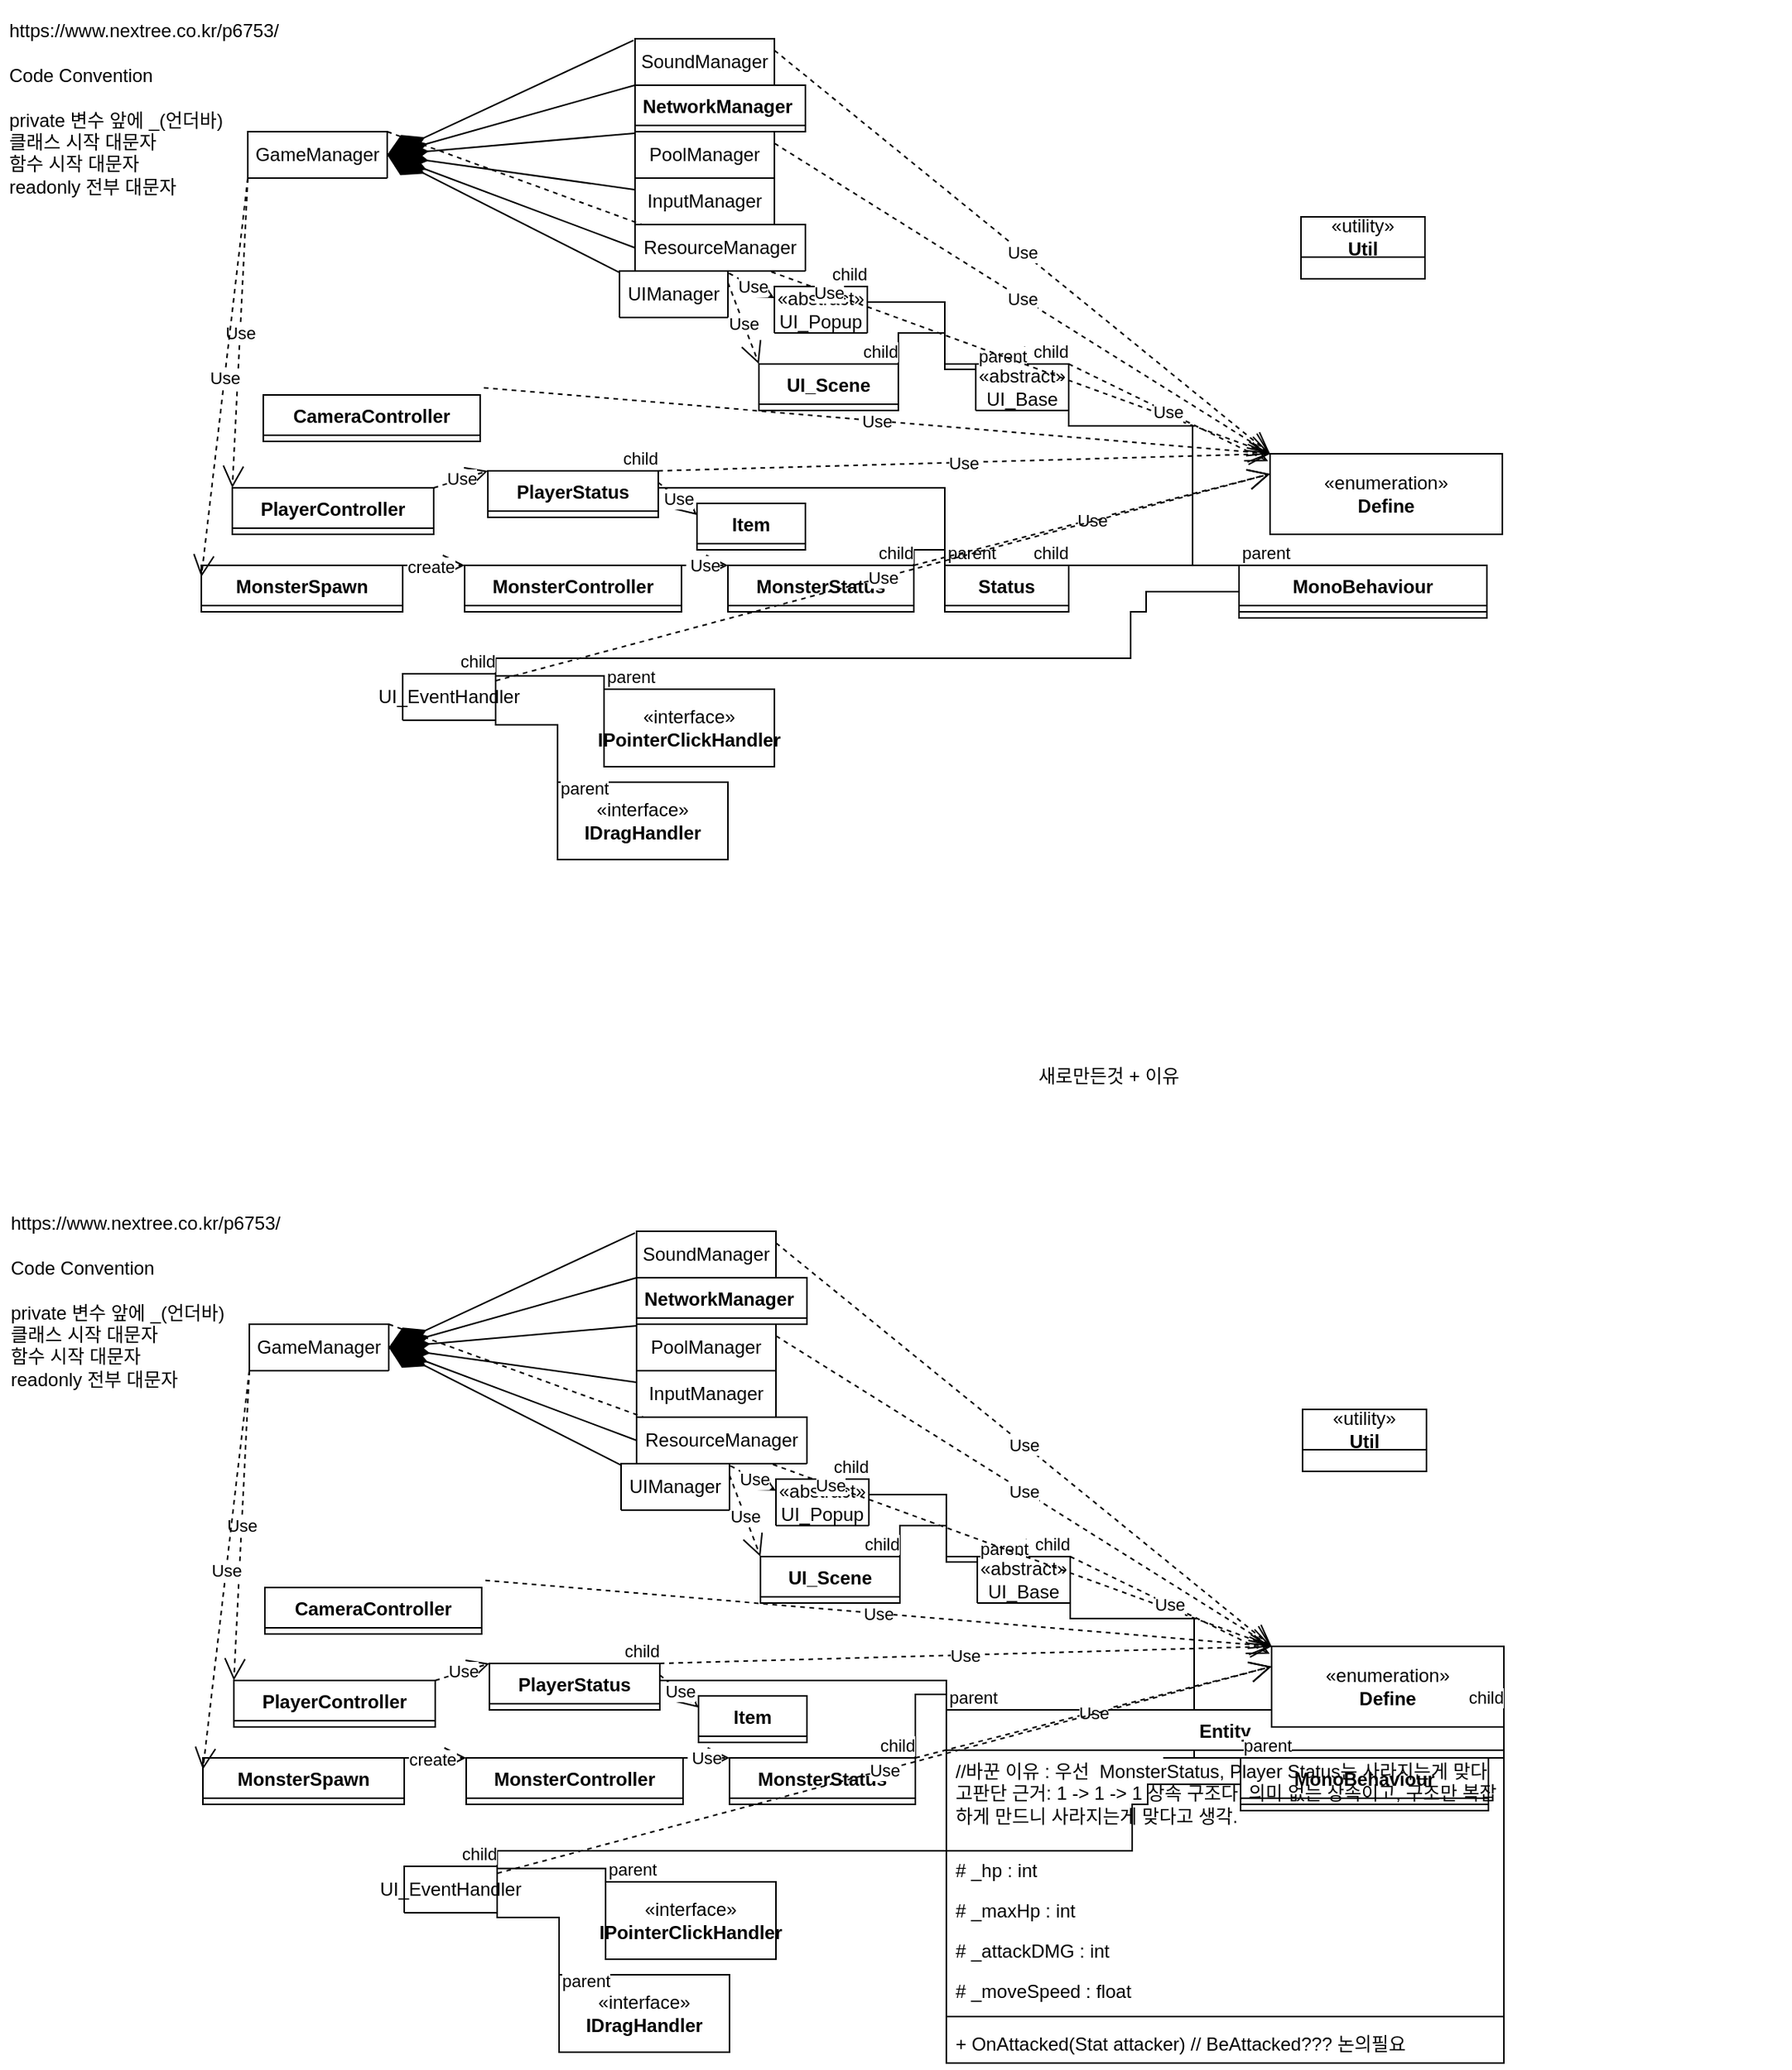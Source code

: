 <mxfile version="21.1.1" type="github" pages="3">
  <diagram id="C5RBs43oDa-KdzZeNtuy" name="클라이언트">
    <mxGraphModel dx="1472" dy="3778" grid="1" gridSize="10" guides="1" tooltips="1" connect="1" arrows="1" fold="1" page="1" pageScale="1" pageWidth="827" pageHeight="1169" math="0" shadow="0">
      <root>
        <mxCell id="WIyWlLk6GJQsqaUBKTNV-0" />
        <mxCell id="WIyWlLk6GJQsqaUBKTNV-1" parent="WIyWlLk6GJQsqaUBKTNV-0" />
        <mxCell id="4SLkQNdMUHOu_BhptTHL-6" value="GameManager" style="swimlane;fontStyle=0;childLayout=stackLayout;horizontal=1;startSize=30;horizontalStack=0;resizeParent=1;resizeParentMax=0;resizeLast=0;collapsible=1;marginBottom=0;whiteSpace=wrap;html=1;fontSize=12;" parent="WIyWlLk6GJQsqaUBKTNV-1" vertex="1" collapsed="1">
          <mxGeometry x="-396" y="-2595" width="90" height="30" as="geometry">
            <mxRectangle x="-380" y="-2660" width="250" height="239" as="alternateBounds" />
          </mxGeometry>
        </mxCell>
        <mxCell id="4SLkQNdMUHOu_BhptTHL-7" value="- _soundManager :&amp;nbsp;SoundManager" style="text;strokeColor=none;fillColor=none;align=left;verticalAlign=middle;spacingLeft=4;spacingRight=4;overflow=hidden;points=[[0,0.5],[1,0.5]];portConstraint=eastwest;rotatable=0;whiteSpace=wrap;html=1;" parent="4SLkQNdMUHOu_BhptTHL-6" vertex="1">
          <mxGeometry y="30" width="250" height="30" as="geometry" />
        </mxCell>
        <mxCell id="4SLkQNdMUHOu_BhptTHL-8" value="- _networkManager : NetworkManager&amp;nbsp;" style="text;strokeColor=none;fillColor=none;align=left;verticalAlign=middle;spacingLeft=4;spacingRight=4;overflow=hidden;points=[[0,0.5],[1,0.5]];portConstraint=eastwest;rotatable=0;whiteSpace=wrap;html=1;" parent="4SLkQNdMUHOu_BhptTHL-6" vertex="1">
          <mxGeometry y="60" width="250" height="30" as="geometry" />
        </mxCell>
        <mxCell id="D-X1XPnsn0CbnFRFVvRJ-8" value="- _poolManager : PoolManager&amp;nbsp;" style="text;strokeColor=none;fillColor=none;align=left;verticalAlign=middle;spacingLeft=4;spacingRight=4;overflow=hidden;points=[[0,0.5],[1,0.5]];portConstraint=eastwest;rotatable=0;whiteSpace=wrap;html=1;" parent="4SLkQNdMUHOu_BhptTHL-6" vertex="1">
          <mxGeometry y="90" width="250" height="30" as="geometry" />
        </mxCell>
        <mxCell id="4SLkQNdMUHOu_BhptTHL-13" value="- _inputManager :&amp;nbsp;InputManager" style="text;strokeColor=none;fillColor=none;align=left;verticalAlign=middle;spacingLeft=4;spacingRight=4;overflow=hidden;points=[[0,0.5],[1,0.5]];portConstraint=eastwest;rotatable=0;whiteSpace=wrap;html=1;" parent="4SLkQNdMUHOu_BhptTHL-6" vertex="1">
          <mxGeometry y="120" width="250" height="30" as="geometry" />
        </mxCell>
        <mxCell id="azF03MUkX3FcNbXqqvvx-0" value="- _resourceManager: ResourceManager" style="text;strokeColor=none;fillColor=none;align=left;verticalAlign=middle;spacingLeft=4;spacingRight=4;overflow=hidden;points=[[0,0.5],[1,0.5]];portConstraint=eastwest;rotatable=0;whiteSpace=wrap;html=1;" parent="4SLkQNdMUHOu_BhptTHL-6" vertex="1">
          <mxGeometry y="150" width="250" height="30" as="geometry" />
        </mxCell>
        <mxCell id="mGLiB4h3JhUgNFAnYOu--10" value="- _uiManager :&amp;nbsp;UIManager" style="text;strokeColor=none;fillColor=none;align=left;verticalAlign=middle;spacingLeft=4;spacingRight=4;overflow=hidden;points=[[0,0.5],[1,0.5]];portConstraint=eastwest;rotatable=0;whiteSpace=wrap;html=1;" parent="4SLkQNdMUHOu_BhptTHL-6" vertex="1">
          <mxGeometry y="180" width="250" height="30" as="geometry" />
        </mxCell>
        <mxCell id="mGLiB4h3JhUgNFAnYOu--11" value="- _objManager" style="text;strokeColor=none;fillColor=none;align=left;verticalAlign=middle;spacingLeft=4;spacingRight=4;overflow=hidden;points=[[0,0.5],[1,0.5]];portConstraint=eastwest;rotatable=0;whiteSpace=wrap;html=1;" parent="4SLkQNdMUHOu_BhptTHL-6" vertex="1">
          <mxGeometry y="210" width="250" height="29" as="geometry" />
        </mxCell>
        <mxCell id="4SLkQNdMUHOu_BhptTHL-14" value="SoundManager" style="swimlane;fontStyle=0;childLayout=stackLayout;horizontal=1;startSize=30;horizontalStack=0;resizeParent=1;resizeParentMax=0;resizeLast=0;collapsible=1;marginBottom=0;whiteSpace=wrap;html=1;fontSize=12;" parent="WIyWlLk6GJQsqaUBKTNV-1" vertex="1" collapsed="1">
          <mxGeometry x="-146" y="-2655" width="90" height="30" as="geometry">
            <mxRectangle x="100" y="-2430" width="330" height="250" as="alternateBounds" />
          </mxGeometry>
        </mxCell>
        <mxCell id="4SLkQNdMUHOu_BhptTHL-18" value="- AudioSource[] _audioSources&amp;nbsp;" style="text;strokeColor=none;fillColor=none;align=left;verticalAlign=middle;spacingLeft=4;spacingRight=4;overflow=hidden;points=[[0,0.5],[1,0.5]];portConstraint=eastwest;rotatable=0;whiteSpace=wrap;html=1;" parent="4SLkQNdMUHOu_BhptTHL-14" vertex="1">
          <mxGeometry y="30" width="330" height="30" as="geometry" />
        </mxCell>
        <mxCell id="4SLkQNdMUHOu_BhptTHL-19" value="- Dictionary&amp;lt;string, AudioClip&amp;gt; _audioClips&amp;nbsp;" style="text;strokeColor=none;fillColor=none;align=left;verticalAlign=middle;spacingLeft=4;spacingRight=4;overflow=hidden;points=[[0,0.5],[1,0.5]];portConstraint=eastwest;rotatable=0;whiteSpace=wrap;html=1;" parent="4SLkQNdMUHOu_BhptTHL-14" vertex="1">
          <mxGeometry y="60" width="330" height="30" as="geometry" />
        </mxCell>
        <mxCell id="4SLkQNdMUHOu_BhptTHL-20" value="+ Init() : void" style="text;strokeColor=none;fillColor=none;align=left;verticalAlign=middle;spacingLeft=4;spacingRight=4;overflow=hidden;points=[[0,0.5],[1,0.5]];portConstraint=eastwest;rotatable=0;whiteSpace=wrap;html=1;" parent="4SLkQNdMUHOu_BhptTHL-14" vertex="1">
          <mxGeometry y="90" width="330" height="40" as="geometry" />
        </mxCell>
        <mxCell id="4SLkQNdMUHOu_BhptTHL-21" value="" style="endArrow=none;html=1;rounded=0;exitX=0.009;exitY=-0.01;exitDx=0;exitDy=0;exitPerimeter=0;entryX=0.991;entryY=0.015;entryDx=0;entryDy=0;entryPerimeter=0;" parent="4SLkQNdMUHOu_BhptTHL-14" source="4SLkQNdMUHOu_BhptTHL-20" target="4SLkQNdMUHOu_BhptTHL-20" edge="1">
          <mxGeometry width="50" height="50" relative="1" as="geometry">
            <mxPoint x="110" y="60" as="sourcePoint" />
            <mxPoint x="226" y="120" as="targetPoint" />
            <Array as="points" />
          </mxGeometry>
        </mxCell>
        <mxCell id="4SLkQNdMUHOu_BhptTHL-26" value="+ Play(string, Define.Sound , float) :void&amp;nbsp;" style="text;strokeColor=none;fillColor=none;align=left;verticalAlign=middle;spacingLeft=4;spacingRight=4;overflow=hidden;points=[[0,0.5],[1,0.5]];portConstraint=eastwest;rotatable=0;whiteSpace=wrap;html=1;" parent="4SLkQNdMUHOu_BhptTHL-14" vertex="1">
          <mxGeometry y="130" width="330" height="40" as="geometry" />
        </mxCell>
        <mxCell id="4SLkQNdMUHOu_BhptTHL-36" value="+ Play(AudioClip, Define.Sound type, float) : void&amp;nbsp;" style="text;strokeColor=none;fillColor=none;align=left;verticalAlign=middle;spacingLeft=4;spacingRight=4;overflow=hidden;points=[[0,0.5],[1,0.5]];portConstraint=eastwest;rotatable=0;whiteSpace=wrap;html=1;" parent="4SLkQNdMUHOu_BhptTHL-14" vertex="1">
          <mxGeometry y="170" width="330" height="40" as="geometry" />
        </mxCell>
        <mxCell id="7iNNCjcR42KBHL3_hYyn-1" value="- GetOrAddAudioClip(string, Define.Sound) : AudioClip&amp;nbsp;" style="text;strokeColor=none;fillColor=none;align=left;verticalAlign=middle;spacingLeft=4;spacingRight=4;overflow=hidden;points=[[0,0.5],[1,0.5]];portConstraint=eastwest;rotatable=0;whiteSpace=wrap;html=1;" parent="4SLkQNdMUHOu_BhptTHL-14" vertex="1">
          <mxGeometry y="210" width="330" height="40" as="geometry" />
        </mxCell>
        <mxCell id="mGLiB4h3JhUgNFAnYOu--1" value="InputManager" style="swimlane;fontStyle=0;childLayout=stackLayout;horizontal=1;startSize=30;horizontalStack=0;resizeParent=1;resizeParentMax=0;resizeLast=0;collapsible=1;marginBottom=0;whiteSpace=wrap;html=1;fontSize=12;" parent="WIyWlLk6GJQsqaUBKTNV-1" vertex="1" collapsed="1">
          <mxGeometry x="-146" y="-2565" width="90" height="30" as="geometry">
            <mxRectangle x="490" y="-2350" width="370" height="210" as="alternateBounds" />
          </mxGeometry>
        </mxCell>
        <mxCell id="mGLiB4h3JhUgNFAnYOu--2" value="&lt;div&gt;- _pressed : pressed&lt;/div&gt;" style="text;strokeColor=none;fillColor=none;align=left;verticalAlign=middle;spacingLeft=4;spacingRight=4;overflow=hidden;points=[[0,0.5],[1,0.5]];portConstraint=eastwest;rotatable=0;whiteSpace=wrap;html=1;" parent="mGLiB4h3JhUgNFAnYOu--1" vertex="1">
          <mxGeometry y="30" width="370" height="30" as="geometry" />
        </mxCell>
        <mxCell id="mGLiB4h3JhUgNFAnYOu--12" value="&lt;div&gt;- _pressedTime : float&lt;/div&gt;" style="text;strokeColor=none;fillColor=none;align=left;verticalAlign=middle;spacingLeft=4;spacingRight=4;overflow=hidden;points=[[0,0.5],[1,0.5]];portConstraint=eastwest;rotatable=0;whiteSpace=wrap;html=1;" parent="mGLiB4h3JhUgNFAnYOu--1" vertex="1">
          <mxGeometry y="60" width="370" height="30" as="geometry" />
        </mxCell>
        <mxCell id="mGLiB4h3JhUgNFAnYOu--5" value="+ MouseAction :&amp;nbsp; Action&amp;nbsp;" style="text;strokeColor=none;fillColor=none;align=left;verticalAlign=middle;spacingLeft=4;spacingRight=4;overflow=hidden;points=[[0,0.5],[1,0.5]];portConstraint=eastwest;rotatable=0;whiteSpace=wrap;html=1;" parent="mGLiB4h3JhUgNFAnYOu--1" vertex="1">
          <mxGeometry y="90" width="370" height="40" as="geometry" />
        </mxCell>
        <mxCell id="mGLiB4h3JhUgNFAnYOu--6" value="" style="endArrow=none;html=1;rounded=0;exitX=0.009;exitY=-0.01;exitDx=0;exitDy=0;exitPerimeter=0;entryX=0.991;entryY=0.015;entryDx=0;entryDy=0;entryPerimeter=0;" parent="mGLiB4h3JhUgNFAnYOu--1" source="mGLiB4h3JhUgNFAnYOu--5" target="mGLiB4h3JhUgNFAnYOu--5" edge="1">
          <mxGeometry width="50" height="50" relative="1" as="geometry">
            <mxPoint x="110" y="60" as="sourcePoint" />
            <mxPoint x="226" y="120" as="targetPoint" />
            <Array as="points" />
          </mxGeometry>
        </mxCell>
        <mxCell id="mGLiB4h3JhUgNFAnYOu--7" value="+ OnUpdate() : void" style="text;strokeColor=none;fillColor=none;align=left;verticalAlign=middle;spacingLeft=4;spacingRight=4;overflow=hidden;points=[[0,0.5],[1,0.5]];portConstraint=eastwest;rotatable=0;whiteSpace=wrap;html=1;" parent="mGLiB4h3JhUgNFAnYOu--1" vertex="1">
          <mxGeometry y="130" width="370" height="40" as="geometry" />
        </mxCell>
        <mxCell id="mGLiB4h3JhUgNFAnYOu--8" value="+ Clear() : void&amp;nbsp;" style="text;strokeColor=none;fillColor=none;align=left;verticalAlign=middle;spacingLeft=4;spacingRight=4;overflow=hidden;points=[[0,0.5],[1,0.5]];portConstraint=eastwest;rotatable=0;whiteSpace=wrap;html=1;" parent="mGLiB4h3JhUgNFAnYOu--1" vertex="1">
          <mxGeometry y="170" width="370" height="40" as="geometry" />
        </mxCell>
        <mxCell id="mGLiB4h3JhUgNFAnYOu--23" value="UIManager" style="swimlane;fontStyle=0;childLayout=stackLayout;horizontal=1;startSize=30;horizontalStack=0;resizeParent=1;resizeParentMax=0;resizeLast=0;collapsible=1;marginBottom=0;whiteSpace=wrap;html=1;fontSize=12;" parent="WIyWlLk6GJQsqaUBKTNV-1" vertex="1" collapsed="1">
          <mxGeometry x="-156" y="-2505" width="70" height="30" as="geometry">
            <mxRectangle x="310" y="-2268" width="530" height="490" as="alternateBounds" />
          </mxGeometry>
        </mxCell>
        <mxCell id="mGLiB4h3JhUgNFAnYOu--24" value="&lt;div&gt;&lt;/div&gt;- popupStack : Stack&amp;lt;UI_Popup&amp;gt;" style="text;strokeColor=none;fillColor=none;align=left;verticalAlign=middle;spacingLeft=4;spacingRight=4;overflow=hidden;points=[[0,0.5],[1,0.5]];portConstraint=eastwest;rotatable=0;whiteSpace=wrap;html=1;" parent="mGLiB4h3JhUgNFAnYOu--23" vertex="1">
          <mxGeometry y="30" width="530" height="30" as="geometry" />
        </mxCell>
        <mxCell id="mGLiB4h3JhUgNFAnYOu--25" value="-&amp;nbsp;_sceneUI : UI_Scene" style="text;strokeColor=none;fillColor=none;align=left;verticalAlign=middle;spacingLeft=4;spacingRight=4;overflow=hidden;points=[[0,0.5],[1,0.5]];portConstraint=eastwest;rotatable=0;whiteSpace=wrap;html=1;" parent="mGLiB4h3JhUgNFAnYOu--23" vertex="1">
          <mxGeometry y="60" width="530" height="30" as="geometry" />
        </mxCell>
        <mxCell id="mGLiB4h3JhUgNFAnYOu--28" value="" style="endArrow=none;html=1;rounded=0;exitX=0.009;exitY=-0.01;exitDx=0;exitDy=0;exitPerimeter=0;entryX=0.991;entryY=0.015;entryDx=0;entryDy=0;entryPerimeter=0;" parent="mGLiB4h3JhUgNFAnYOu--23" source="mGLiB4h3JhUgNFAnYOu--27" target="mGLiB4h3JhUgNFAnYOu--27" edge="1">
          <mxGeometry width="50" height="50" relative="1" as="geometry">
            <mxPoint x="110" y="60" as="sourcePoint" />
            <mxPoint x="226" y="120" as="targetPoint" />
            <Array as="points" />
          </mxGeometry>
        </mxCell>
        <mxCell id="mGLiB4h3JhUgNFAnYOu--27" value="+ Root() : GameObject&amp;nbsp;" style="text;strokeColor=none;fillColor=none;align=left;verticalAlign=middle;spacingLeft=4;spacingRight=4;overflow=hidden;points=[[0,0.5],[1,0.5]];portConstraint=eastwest;rotatable=0;whiteSpace=wrap;html=1;" parent="mGLiB4h3JhUgNFAnYOu--23" vertex="1">
          <mxGeometry y="90" width="530" height="40" as="geometry" />
        </mxCell>
        <mxCell id="mGLiB4h3JhUgNFAnYOu--29" value="+ SetCanvas(GameObject, bool) : void&amp;nbsp;" style="text;strokeColor=none;fillColor=none;align=left;verticalAlign=middle;spacingLeft=4;spacingRight=4;overflow=hidden;points=[[0,0.5],[1,0.5]];portConstraint=eastwest;rotatable=0;whiteSpace=wrap;html=1;" parent="mGLiB4h3JhUgNFAnYOu--23" vertex="1">
          <mxGeometry y="130" width="530" height="40" as="geometry" />
        </mxCell>
        <mxCell id="mGLiB4h3JhUgNFAnYOu--31" value="&lt;div&gt;+ MakeWorldSpaceUI&amp;lt;T&amp;gt;(Transform, string) : T&lt;/div&gt;&lt;div&gt; &lt;/div&gt;" style="text;strokeColor=none;fillColor=none;align=left;verticalAlign=middle;spacingLeft=4;spacingRight=4;overflow=hidden;points=[[0,0.5],[1,0.5]];portConstraint=eastwest;rotatable=0;whiteSpace=wrap;html=1;" parent="mGLiB4h3JhUgNFAnYOu--23" vertex="1">
          <mxGeometry y="170" width="530" height="40" as="geometry" />
        </mxCell>
        <mxCell id="mGLiB4h3JhUgNFAnYOu--32" value="&lt;div&gt;+ MakeSubItem&amp;lt;T&amp;gt;(Transform, string name) : T&lt;/div&gt;&lt;div&gt; &lt;/div&gt;" style="text;strokeColor=none;fillColor=none;align=left;verticalAlign=middle;spacingLeft=4;spacingRight=4;overflow=hidden;points=[[0,0.5],[1,0.5]];portConstraint=eastwest;rotatable=0;whiteSpace=wrap;html=1;" parent="mGLiB4h3JhUgNFAnYOu--23" vertex="1">
          <mxGeometry y="210" width="530" height="40" as="geometry" />
        </mxCell>
        <mxCell id="mGLiB4h3JhUgNFAnYOu--33" value="&lt;div&gt;+ ShowSceneUI&amp;lt;T&amp;gt;(string) : T&lt;/div&gt;&lt;div&gt; &lt;/div&gt;" style="text;strokeColor=none;fillColor=none;align=left;verticalAlign=middle;spacingLeft=4;spacingRight=4;overflow=hidden;points=[[0,0.5],[1,0.5]];portConstraint=eastwest;rotatable=0;whiteSpace=wrap;html=1;" parent="mGLiB4h3JhUgNFAnYOu--23" vertex="1">
          <mxGeometry y="250" width="530" height="40" as="geometry" />
        </mxCell>
        <mxCell id="mGLiB4h3JhUgNFAnYOu--34" value="&lt;div&gt;+ ShowPopupUI&amp;lt;T&amp;gt;(string) :T&lt;/div&gt;&lt;div&gt; &lt;/div&gt;" style="text;strokeColor=none;fillColor=none;align=left;verticalAlign=middle;spacingLeft=4;spacingRight=4;overflow=hidden;points=[[0,0.5],[1,0.5]];portConstraint=eastwest;rotatable=0;whiteSpace=wrap;html=1;" parent="mGLiB4h3JhUgNFAnYOu--23" vertex="1">
          <mxGeometry y="290" width="530" height="40" as="geometry" />
        </mxCell>
        <mxCell id="mGLiB4h3JhUgNFAnYOu--35" value="&lt;div&gt;+ ClosePopupUI(UI_Popup) : void&lt;/div&gt;&lt;div&gt; &lt;/div&gt;" style="text;strokeColor=none;fillColor=none;align=left;verticalAlign=middle;spacingLeft=4;spacingRight=4;overflow=hidden;points=[[0,0.5],[1,0.5]];portConstraint=eastwest;rotatable=0;whiteSpace=wrap;html=1;" parent="mGLiB4h3JhUgNFAnYOu--23" vertex="1">
          <mxGeometry y="330" width="530" height="40" as="geometry" />
        </mxCell>
        <mxCell id="mGLiB4h3JhUgNFAnYOu--36" value="&lt;div&gt;+ ClosePopupUI() : void&lt;/div&gt;&lt;div&gt; &lt;/div&gt;" style="text;strokeColor=none;fillColor=none;align=left;verticalAlign=middle;spacingLeft=4;spacingRight=4;overflow=hidden;points=[[0,0.5],[1,0.5]];portConstraint=eastwest;rotatable=0;whiteSpace=wrap;html=1;" parent="mGLiB4h3JhUgNFAnYOu--23" vertex="1">
          <mxGeometry y="370" width="530" height="40" as="geometry" />
        </mxCell>
        <mxCell id="mGLiB4h3JhUgNFAnYOu--37" value="&lt;div&gt;+ CloseAllPopupUI() : void&lt;/div&gt;&lt;div&gt; &lt;/div&gt;" style="text;strokeColor=none;fillColor=none;align=left;verticalAlign=middle;spacingLeft=4;spacingRight=4;overflow=hidden;points=[[0,0.5],[1,0.5]];portConstraint=eastwest;rotatable=0;whiteSpace=wrap;html=1;" parent="mGLiB4h3JhUgNFAnYOu--23" vertex="1">
          <mxGeometry y="410" width="530" height="40" as="geometry" />
        </mxCell>
        <mxCell id="mGLiB4h3JhUgNFAnYOu--38" value="&lt;div&gt;+ Clear() :void&lt;/div&gt;&lt;div&gt; &lt;/div&gt;" style="text;strokeColor=none;fillColor=none;align=left;verticalAlign=middle;spacingLeft=4;spacingRight=4;overflow=hidden;points=[[0,0.5],[1,0.5]];portConstraint=eastwest;rotatable=0;whiteSpace=wrap;html=1;" parent="mGLiB4h3JhUgNFAnYOu--23" vertex="1">
          <mxGeometry y="450" width="530" height="40" as="geometry" />
        </mxCell>
        <mxCell id="4SLkQNdMUHOu_BhptTHL-46" value="PoolManager" style="swimlane;fontStyle=0;childLayout=stackLayout;horizontal=1;startSize=30;horizontalStack=0;resizeParent=1;resizeParentMax=0;resizeLast=0;collapsible=1;marginBottom=0;whiteSpace=wrap;html=1;fontSize=12;" parent="WIyWlLk6GJQsqaUBKTNV-1" vertex="1" collapsed="1">
          <mxGeometry x="-146" y="-2595" width="90" height="30" as="geometry">
            <mxRectangle x="810" y="-2630" width="370" height="250" as="alternateBounds" />
          </mxGeometry>
        </mxCell>
        <mxCell id="4SLkQNdMUHOu_BhptTHL-47" value="- poolStack : Stack&amp;lt;MonsterController&amp;gt;&lt;div&gt;&lt;/div&gt;" style="text;strokeColor=none;fillColor=none;align=left;verticalAlign=middle;spacingLeft=4;spacingRight=4;overflow=hidden;points=[[0,0.5],[1,0.5]];portConstraint=eastwest;rotatable=0;whiteSpace=wrap;html=1;" parent="4SLkQNdMUHOu_BhptTHL-46" vertex="1">
          <mxGeometry y="30" width="370" height="30" as="geometry" />
        </mxCell>
        <mxCell id="D-X1XPnsn0CbnFRFVvRJ-6" value="- _root : Transform&lt;div&gt;&lt;/div&gt;" style="text;strokeColor=none;fillColor=none;align=left;verticalAlign=middle;spacingLeft=4;spacingRight=4;overflow=hidden;points=[[0,0.5],[1,0.5]];portConstraint=eastwest;rotatable=0;whiteSpace=wrap;html=1;" parent="4SLkQNdMUHOu_BhptTHL-46" vertex="1">
          <mxGeometry y="60" width="370" height="30" as="geometry" />
        </mxCell>
        <mxCell id="4SLkQNdMUHOu_BhptTHL-50" value="+ init() : void" style="text;strokeColor=none;fillColor=none;align=left;verticalAlign=middle;spacingLeft=4;spacingRight=4;overflow=hidden;points=[[0,0.5],[1,0.5]];portConstraint=eastwest;rotatable=0;whiteSpace=wrap;html=1;" parent="4SLkQNdMUHOu_BhptTHL-46" vertex="1">
          <mxGeometry y="90" width="370" height="40" as="geometry" />
        </mxCell>
        <mxCell id="4SLkQNdMUHOu_BhptTHL-51" value="" style="endArrow=none;html=1;rounded=0;exitX=0.009;exitY=-0.01;exitDx=0;exitDy=0;exitPerimeter=0;entryX=0.991;entryY=0.015;entryDx=0;entryDy=0;entryPerimeter=0;" parent="4SLkQNdMUHOu_BhptTHL-46" source="4SLkQNdMUHOu_BhptTHL-50" target="4SLkQNdMUHOu_BhptTHL-50" edge="1">
          <mxGeometry width="50" height="50" relative="1" as="geometry">
            <mxPoint x="110" y="60" as="sourcePoint" />
            <mxPoint x="226" y="120" as="targetPoint" />
            <Array as="points" />
          </mxGeometry>
        </mxCell>
        <mxCell id="4SLkQNdMUHOu_BhptTHL-52" value="- Create() : MonsterController" style="text;strokeColor=none;fillColor=none;align=left;verticalAlign=middle;spacingLeft=4;spacingRight=4;overflow=hidden;points=[[0,0.5],[1,0.5]];portConstraint=eastwest;rotatable=0;whiteSpace=wrap;html=1;" parent="4SLkQNdMUHOu_BhptTHL-46" vertex="1">
          <mxGeometry y="130" width="370" height="40" as="geometry" />
        </mxCell>
        <mxCell id="4SLkQNdMUHOu_BhptTHL-53" value="+ Push(Poolable) : void" style="text;strokeColor=none;fillColor=none;align=left;verticalAlign=middle;spacingLeft=4;spacingRight=4;overflow=hidden;points=[[0,0.5],[1,0.5]];portConstraint=eastwest;rotatable=0;whiteSpace=wrap;html=1;" parent="4SLkQNdMUHOu_BhptTHL-46" vertex="1">
          <mxGeometry y="170" width="370" height="40" as="geometry" />
        </mxCell>
        <mxCell id="7iNNCjcR42KBHL3_hYyn-22" value="+ Pop(Transform) : MonsterController" style="text;strokeColor=none;fillColor=none;align=left;verticalAlign=middle;spacingLeft=4;spacingRight=4;overflow=hidden;points=[[0,0.5],[1,0.5]];portConstraint=eastwest;rotatable=0;whiteSpace=wrap;html=1;" parent="4SLkQNdMUHOu_BhptTHL-46" vertex="1">
          <mxGeometry y="210" width="370" height="40" as="geometry" />
        </mxCell>
        <mxCell id="mGLiB4h3JhUgNFAnYOu--64" value="CameraController" style="swimlane;fontStyle=1;align=center;verticalAlign=top;childLayout=stackLayout;horizontal=1;startSize=26;horizontalStack=0;resizeParent=1;resizeParentMax=0;resizeLast=0;collapsible=1;marginBottom=0;whiteSpace=wrap;html=1;" parent="WIyWlLk6GJQsqaUBKTNV-1" vertex="1" collapsed="1">
          <mxGeometry x="-386" y="-2425" width="140" height="30" as="geometry">
            <mxRectangle x="430" y="-2230" width="250" height="138" as="alternateBounds" />
          </mxGeometry>
        </mxCell>
        <mxCell id="mGLiB4h3JhUgNFAnYOu--65" value="- _mode : Define.CameraMode" style="text;strokeColor=none;fillColor=none;align=left;verticalAlign=top;spacingLeft=4;spacingRight=4;overflow=hidden;rotatable=0;points=[[0,0.5],[1,0.5]];portConstraint=eastwest;whiteSpace=wrap;html=1;" parent="mGLiB4h3JhUgNFAnYOu--64" vertex="1">
          <mxGeometry y="26" width="250" height="26" as="geometry" />
        </mxCell>
        <mxCell id="7iNNCjcR42KBHL3_hYyn-148" value="-&amp;nbsp;_delta : Vector3" style="text;strokeColor=none;fillColor=none;align=left;verticalAlign=top;spacingLeft=4;spacingRight=4;overflow=hidden;rotatable=0;points=[[0,0.5],[1,0.5]];portConstraint=eastwest;whiteSpace=wrap;html=1;" parent="mGLiB4h3JhUgNFAnYOu--64" vertex="1">
          <mxGeometry y="52" width="250" height="26" as="geometry" />
        </mxCell>
        <mxCell id="7iNNCjcR42KBHL3_hYyn-149" value="- _player : GameObject // 시점 고정인가?" style="text;strokeColor=none;fillColor=none;align=left;verticalAlign=top;spacingLeft=4;spacingRight=4;overflow=hidden;rotatable=0;points=[[0,0.5],[1,0.5]];portConstraint=eastwest;whiteSpace=wrap;html=1;" parent="mGLiB4h3JhUgNFAnYOu--64" vertex="1">
          <mxGeometry y="78" width="250" height="26" as="geometry" />
        </mxCell>
        <mxCell id="mGLiB4h3JhUgNFAnYOu--66" value="" style="line;strokeWidth=1;fillColor=none;align=left;verticalAlign=middle;spacingTop=-1;spacingLeft=3;spacingRight=3;rotatable=0;labelPosition=right;points=[];portConstraint=eastwest;strokeColor=inherit;" parent="mGLiB4h3JhUgNFAnYOu--64" vertex="1">
          <mxGeometry y="104" width="250" height="8" as="geometry" />
        </mxCell>
        <mxCell id="mGLiB4h3JhUgNFAnYOu--67" value="+ method(type): type" style="text;strokeColor=none;fillColor=none;align=left;verticalAlign=top;spacingLeft=4;spacingRight=4;overflow=hidden;rotatable=0;points=[[0,0.5],[1,0.5]];portConstraint=eastwest;whiteSpace=wrap;html=1;" parent="mGLiB4h3JhUgNFAnYOu--64" vertex="1">
          <mxGeometry y="112" width="250" height="26" as="geometry" />
        </mxCell>
        <mxCell id="7iNNCjcR42KBHL3_hYyn-0" value="https://www.nextree.co.kr/p6753/&lt;br&gt;&lt;br&gt;Code Convention&amp;nbsp;&lt;br&gt;&lt;br&gt;private 변수 앞에 _(언더바)&lt;br&gt;클래스 시작 대문자&lt;br&gt;함수 시작 대문자&lt;br&gt;readonly 전부 대문자&amp;nbsp;&lt;br&gt;" style="text;strokeColor=none;fillColor=none;align=left;verticalAlign=middle;spacingLeft=4;spacingRight=4;overflow=hidden;points=[[0,0.5],[1,0.5]];portConstraint=eastwest;rotatable=0;whiteSpace=wrap;html=1;" parent="WIyWlLk6GJQsqaUBKTNV-1" vertex="1">
          <mxGeometry x="-556" y="-2670" width="200" height="120" as="geometry" />
        </mxCell>
        <mxCell id="7iNNCjcR42KBHL3_hYyn-11" value="" style="endArrow=diamondThin;endFill=1;endSize=24;html=1;rounded=0;entryX=1;entryY=0.5;entryDx=0;entryDy=0;exitX=-0.011;exitY=0.034;exitDx=0;exitDy=0;exitPerimeter=0;" parent="WIyWlLk6GJQsqaUBKTNV-1" source="4SLkQNdMUHOu_BhptTHL-14" target="4SLkQNdMUHOu_BhptTHL-7" edge="1">
          <mxGeometry width="160" relative="1" as="geometry">
            <mxPoint x="104" y="-2355" as="sourcePoint" />
            <mxPoint x="264" y="-2355" as="targetPoint" />
          </mxGeometry>
        </mxCell>
        <mxCell id="7iNNCjcR42KBHL3_hYyn-14" value="" style="endArrow=diamondThin;endFill=1;endSize=24;html=1;rounded=0;entryX=1;entryY=0.5;entryDx=0;entryDy=0;exitX=0;exitY=0.25;exitDx=0;exitDy=0;" parent="WIyWlLk6GJQsqaUBKTNV-1" source="mGLiB4h3JhUgNFAnYOu--1" target="4SLkQNdMUHOu_BhptTHL-13" edge="1">
          <mxGeometry width="160" relative="1" as="geometry">
            <mxPoint x="150" y="-2546" as="sourcePoint" />
            <mxPoint x="24" y="-2380" as="targetPoint" />
          </mxGeometry>
        </mxCell>
        <mxCell id="7iNNCjcR42KBHL3_hYyn-15" value="" style="endArrow=diamondThin;endFill=1;endSize=24;html=1;rounded=0;entryX=1;entryY=0.5;entryDx=0;entryDy=0;exitX=-0.001;exitY=0.031;exitDx=0;exitDy=0;exitPerimeter=0;" parent="WIyWlLk6GJQsqaUBKTNV-1" source="mGLiB4h3JhUgNFAnYOu--23" target="mGLiB4h3JhUgNFAnYOu--10" edge="1">
          <mxGeometry width="160" relative="1" as="geometry">
            <mxPoint x="134" y="-2225" as="sourcePoint" />
            <mxPoint x="34" y="-2370" as="targetPoint" />
          </mxGeometry>
        </mxCell>
        <mxCell id="7iNNCjcR42KBHL3_hYyn-31" value="«abstract»&lt;br&gt;UI_Popup" style="swimlane;fontStyle=0;childLayout=stackLayout;horizontal=1;startSize=30;horizontalStack=0;resizeParent=1;resizeParentMax=0;resizeLast=0;collapsible=1;marginBottom=0;whiteSpace=wrap;html=1;fontSize=12;" parent="WIyWlLk6GJQsqaUBKTNV-1" vertex="1" collapsed="1">
          <mxGeometry x="-56" y="-2495" width="60" height="30" as="geometry">
            <mxRectangle x="930" y="-2150" width="530" height="490" as="alternateBounds" />
          </mxGeometry>
        </mxCell>
        <mxCell id="7iNNCjcR42KBHL3_hYyn-32" value="&lt;div&gt;&lt;/div&gt;- popupStack : Stack&amp;lt;UI_Popup&amp;gt;" style="text;strokeColor=none;fillColor=none;align=left;verticalAlign=middle;spacingLeft=4;spacingRight=4;overflow=hidden;points=[[0,0.5],[1,0.5]];portConstraint=eastwest;rotatable=0;whiteSpace=wrap;html=1;" parent="7iNNCjcR42KBHL3_hYyn-31" vertex="1">
          <mxGeometry y="30" width="530" height="30" as="geometry" />
        </mxCell>
        <mxCell id="7iNNCjcR42KBHL3_hYyn-33" value="-&amp;nbsp;_sceneUI : UI_Scene" style="text;strokeColor=none;fillColor=none;align=left;verticalAlign=middle;spacingLeft=4;spacingRight=4;overflow=hidden;points=[[0,0.5],[1,0.5]];portConstraint=eastwest;rotatable=0;whiteSpace=wrap;html=1;" parent="7iNNCjcR42KBHL3_hYyn-31" vertex="1">
          <mxGeometry y="60" width="530" height="30" as="geometry" />
        </mxCell>
        <mxCell id="7iNNCjcR42KBHL3_hYyn-34" value="" style="endArrow=none;html=1;rounded=0;exitX=0.009;exitY=-0.01;exitDx=0;exitDy=0;exitPerimeter=0;entryX=0.991;entryY=0.015;entryDx=0;entryDy=0;entryPerimeter=0;" parent="7iNNCjcR42KBHL3_hYyn-31" source="7iNNCjcR42KBHL3_hYyn-35" target="7iNNCjcR42KBHL3_hYyn-35" edge="1">
          <mxGeometry width="50" height="50" relative="1" as="geometry">
            <mxPoint x="110" y="60" as="sourcePoint" />
            <mxPoint x="226" y="120" as="targetPoint" />
            <Array as="points" />
          </mxGeometry>
        </mxCell>
        <mxCell id="7iNNCjcR42KBHL3_hYyn-35" value="+ Root() : GameObject&amp;nbsp;" style="text;strokeColor=none;fillColor=none;align=left;verticalAlign=middle;spacingLeft=4;spacingRight=4;overflow=hidden;points=[[0,0.5],[1,0.5]];portConstraint=eastwest;rotatable=0;whiteSpace=wrap;html=1;" parent="7iNNCjcR42KBHL3_hYyn-31" vertex="1">
          <mxGeometry y="90" width="530" height="40" as="geometry" />
        </mxCell>
        <mxCell id="7iNNCjcR42KBHL3_hYyn-36" value="+ SetCanvas(GameObject, bool) : void&amp;nbsp;" style="text;strokeColor=none;fillColor=none;align=left;verticalAlign=middle;spacingLeft=4;spacingRight=4;overflow=hidden;points=[[0,0.5],[1,0.5]];portConstraint=eastwest;rotatable=0;whiteSpace=wrap;html=1;" parent="7iNNCjcR42KBHL3_hYyn-31" vertex="1">
          <mxGeometry y="130" width="530" height="40" as="geometry" />
        </mxCell>
        <mxCell id="7iNNCjcR42KBHL3_hYyn-37" value="&lt;div&gt;+ MakeWorldSpaceUI&amp;lt;T&amp;gt;(Transform, string) : T&lt;/div&gt;&lt;div&gt; &lt;/div&gt;" style="text;strokeColor=none;fillColor=none;align=left;verticalAlign=middle;spacingLeft=4;spacingRight=4;overflow=hidden;points=[[0,0.5],[1,0.5]];portConstraint=eastwest;rotatable=0;whiteSpace=wrap;html=1;" parent="7iNNCjcR42KBHL3_hYyn-31" vertex="1">
          <mxGeometry y="170" width="530" height="40" as="geometry" />
        </mxCell>
        <mxCell id="7iNNCjcR42KBHL3_hYyn-38" value="&lt;div&gt;+ MakeSubItem&amp;lt;T&amp;gt;(Transform, string name) : T&lt;/div&gt;&lt;div&gt; &lt;/div&gt;" style="text;strokeColor=none;fillColor=none;align=left;verticalAlign=middle;spacingLeft=4;spacingRight=4;overflow=hidden;points=[[0,0.5],[1,0.5]];portConstraint=eastwest;rotatable=0;whiteSpace=wrap;html=1;" parent="7iNNCjcR42KBHL3_hYyn-31" vertex="1">
          <mxGeometry y="210" width="530" height="40" as="geometry" />
        </mxCell>
        <mxCell id="7iNNCjcR42KBHL3_hYyn-39" value="&lt;div&gt;+ ShowSceneUI&amp;lt;T&amp;gt;(string) : T&lt;/div&gt;&lt;div&gt; &lt;/div&gt;" style="text;strokeColor=none;fillColor=none;align=left;verticalAlign=middle;spacingLeft=4;spacingRight=4;overflow=hidden;points=[[0,0.5],[1,0.5]];portConstraint=eastwest;rotatable=0;whiteSpace=wrap;html=1;" parent="7iNNCjcR42KBHL3_hYyn-31" vertex="1">
          <mxGeometry y="250" width="530" height="40" as="geometry" />
        </mxCell>
        <mxCell id="7iNNCjcR42KBHL3_hYyn-40" value="&lt;div&gt;+ ShowPopupUI&amp;lt;T&amp;gt;(string) :T&lt;/div&gt;&lt;div&gt; &lt;/div&gt;" style="text;strokeColor=none;fillColor=none;align=left;verticalAlign=middle;spacingLeft=4;spacingRight=4;overflow=hidden;points=[[0,0.5],[1,0.5]];portConstraint=eastwest;rotatable=0;whiteSpace=wrap;html=1;" parent="7iNNCjcR42KBHL3_hYyn-31" vertex="1">
          <mxGeometry y="290" width="530" height="40" as="geometry" />
        </mxCell>
        <mxCell id="7iNNCjcR42KBHL3_hYyn-41" value="&lt;div&gt;+ ClosePopupUI(UI_Popup) : void&lt;/div&gt;&lt;div&gt; &lt;/div&gt;" style="text;strokeColor=none;fillColor=none;align=left;verticalAlign=middle;spacingLeft=4;spacingRight=4;overflow=hidden;points=[[0,0.5],[1,0.5]];portConstraint=eastwest;rotatable=0;whiteSpace=wrap;html=1;" parent="7iNNCjcR42KBHL3_hYyn-31" vertex="1">
          <mxGeometry y="330" width="530" height="40" as="geometry" />
        </mxCell>
        <mxCell id="7iNNCjcR42KBHL3_hYyn-42" value="&lt;div&gt;+ ClosePopupUI() : void&lt;/div&gt;&lt;div&gt; &lt;/div&gt;" style="text;strokeColor=none;fillColor=none;align=left;verticalAlign=middle;spacingLeft=4;spacingRight=4;overflow=hidden;points=[[0,0.5],[1,0.5]];portConstraint=eastwest;rotatable=0;whiteSpace=wrap;html=1;" parent="7iNNCjcR42KBHL3_hYyn-31" vertex="1">
          <mxGeometry y="370" width="530" height="40" as="geometry" />
        </mxCell>
        <mxCell id="7iNNCjcR42KBHL3_hYyn-43" value="&lt;div&gt;+ CloseAllPopupUI() : void&lt;/div&gt;&lt;div&gt; &lt;/div&gt;" style="text;strokeColor=none;fillColor=none;align=left;verticalAlign=middle;spacingLeft=4;spacingRight=4;overflow=hidden;points=[[0,0.5],[1,0.5]];portConstraint=eastwest;rotatable=0;whiteSpace=wrap;html=1;" parent="7iNNCjcR42KBHL3_hYyn-31" vertex="1">
          <mxGeometry y="410" width="530" height="40" as="geometry" />
        </mxCell>
        <mxCell id="7iNNCjcR42KBHL3_hYyn-44" value="&lt;div&gt;+ Clear() :void&lt;/div&gt;&lt;div&gt; &lt;/div&gt;" style="text;strokeColor=none;fillColor=none;align=left;verticalAlign=middle;spacingLeft=4;spacingRight=4;overflow=hidden;points=[[0,0.5],[1,0.5]];portConstraint=eastwest;rotatable=0;whiteSpace=wrap;html=1;" parent="7iNNCjcR42KBHL3_hYyn-31" vertex="1">
          <mxGeometry y="450" width="530" height="40" as="geometry" />
        </mxCell>
        <mxCell id="7iNNCjcR42KBHL3_hYyn-46" value="«abstract»&lt;br&gt;UI_Base" style="swimlane;fontStyle=0;childLayout=stackLayout;horizontal=1;startSize=30;horizontalStack=0;resizeParent=1;resizeParentMax=0;resizeLast=0;collapsible=1;marginBottom=0;whiteSpace=wrap;html=1;fontSize=12;" parent="WIyWlLk6GJQsqaUBKTNV-1" vertex="1" collapsed="1">
          <mxGeometry x="74" y="-2445" width="60" height="30" as="geometry">
            <mxRectangle x="1530" y="-1991" width="530" height="330" as="alternateBounds" />
          </mxGeometry>
        </mxCell>
        <mxCell id="7iNNCjcR42KBHL3_hYyn-47" value="&lt;div&gt;# _objects : Dictionary&amp;lt;Type, UnityEngine.Object[]&amp;gt;&lt;/div&gt;&lt;div&gt; &lt;/div&gt;&lt;div&gt;&lt;/div&gt;" style="text;strokeColor=none;fillColor=none;align=left;verticalAlign=middle;spacingLeft=4;spacingRight=4;overflow=hidden;points=[[0,0.5],[1,0.5]];portConstraint=eastwest;rotatable=0;whiteSpace=wrap;html=1;" parent="7iNNCjcR42KBHL3_hYyn-46" vertex="1">
          <mxGeometry y="30" width="530" height="30" as="geometry" />
        </mxCell>
        <mxCell id="7iNNCjcR42KBHL3_hYyn-48" value="-&amp;nbsp;_sceneUI : UI_Scene" style="text;strokeColor=none;fillColor=none;align=left;verticalAlign=middle;spacingLeft=4;spacingRight=4;overflow=hidden;points=[[0,0.5],[1,0.5]];portConstraint=eastwest;rotatable=0;whiteSpace=wrap;html=1;" parent="7iNNCjcR42KBHL3_hYyn-46" vertex="1">
          <mxGeometry y="60" width="530" height="30" as="geometry" />
        </mxCell>
        <mxCell id="7iNNCjcR42KBHL3_hYyn-49" value="" style="endArrow=none;html=1;rounded=0;exitX=0.009;exitY=-0.01;exitDx=0;exitDy=0;exitPerimeter=0;entryX=0.991;entryY=0.015;entryDx=0;entryDy=0;entryPerimeter=0;" parent="7iNNCjcR42KBHL3_hYyn-46" source="7iNNCjcR42KBHL3_hYyn-50" target="7iNNCjcR42KBHL3_hYyn-50" edge="1">
          <mxGeometry width="50" height="50" relative="1" as="geometry">
            <mxPoint x="110" y="60" as="sourcePoint" />
            <mxPoint x="226" y="120" as="targetPoint" />
            <Array as="points" />
          </mxGeometry>
        </mxCell>
        <mxCell id="7iNNCjcR42KBHL3_hYyn-50" value="- Start : void" style="text;strokeColor=none;fillColor=none;align=left;verticalAlign=middle;spacingLeft=4;spacingRight=4;overflow=hidden;points=[[0,0.5],[1,0.5]];portConstraint=eastwest;rotatable=0;whiteSpace=wrap;html=1;" parent="7iNNCjcR42KBHL3_hYyn-46" vertex="1">
          <mxGeometry y="90" width="530" height="40" as="geometry" />
        </mxCell>
        <mxCell id="7iNNCjcR42KBHL3_hYyn-85" value="+ Init() : void" style="text;strokeColor=none;fillColor=none;align=left;verticalAlign=middle;spacingLeft=4;spacingRight=4;overflow=hidden;points=[[0,0.5],[1,0.5]];portConstraint=eastwest;rotatable=0;whiteSpace=wrap;html=1;" parent="7iNNCjcR42KBHL3_hYyn-46" vertex="1">
          <mxGeometry y="130" width="530" height="40" as="geometry" />
        </mxCell>
        <mxCell id="7iNNCjcR42KBHL3_hYyn-81" value="# Bind&amp;lt;T&amp;gt; (Type) : void" style="text;strokeColor=none;fillColor=none;align=left;verticalAlign=middle;spacingLeft=4;spacingRight=4;overflow=hidden;points=[[0,0.5],[1,0.5]];portConstraint=eastwest;rotatable=0;whiteSpace=wrap;html=1;" parent="7iNNCjcR42KBHL3_hYyn-46" vertex="1">
          <mxGeometry y="170" width="530" height="40" as="geometry" />
        </mxCell>
        <mxCell id="7iNNCjcR42KBHL3_hYyn-86" value="# Get&amp;lt;T&amp;gt; (int) : T" style="text;strokeColor=none;fillColor=none;align=left;verticalAlign=middle;spacingLeft=4;spacingRight=4;overflow=hidden;points=[[0,0.5],[1,0.5]];portConstraint=eastwest;rotatable=0;whiteSpace=wrap;html=1;" parent="7iNNCjcR42KBHL3_hYyn-46" vertex="1">
          <mxGeometry y="210" width="530" height="40" as="geometry" />
        </mxCell>
        <mxCell id="7iNNCjcR42KBHL3_hYyn-99" value="/// Get //// Text button ... 시리즈는 여기 쓸건 아닌가?" style="text;strokeColor=none;fillColor=none;align=left;verticalAlign=middle;spacingLeft=4;spacingRight=4;overflow=hidden;points=[[0,0.5],[1,0.5]];portConstraint=eastwest;rotatable=0;whiteSpace=wrap;html=1;" parent="7iNNCjcR42KBHL3_hYyn-46" vertex="1">
          <mxGeometry y="250" width="530" height="40" as="geometry" />
        </mxCell>
        <mxCell id="7iNNCjcR42KBHL3_hYyn-98" value="+ BindEvent(GameObject, Action, Define.UIEvent)" style="text;strokeColor=none;fillColor=none;align=left;verticalAlign=middle;spacingLeft=4;spacingRight=4;overflow=hidden;points=[[0,0.5],[1,0.5]];portConstraint=eastwest;rotatable=0;whiteSpace=wrap;html=1;" parent="7iNNCjcR42KBHL3_hYyn-46" vertex="1">
          <mxGeometry y="290" width="530" height="40" as="geometry" />
        </mxCell>
        <mxCell id="7iNNCjcR42KBHL3_hYyn-74" value="MonoBehaviour" style="swimlane;fontStyle=1;align=center;verticalAlign=top;childLayout=stackLayout;horizontal=1;startSize=26;horizontalStack=0;resizeParent=1;resizeParentMax=0;resizeLast=0;collapsible=1;marginBottom=0;whiteSpace=wrap;html=1;" parent="WIyWlLk6GJQsqaUBKTNV-1" vertex="1">
          <mxGeometry x="244" y="-2315" width="160" height="34" as="geometry" />
        </mxCell>
        <mxCell id="7iNNCjcR42KBHL3_hYyn-76" value="" style="line;strokeWidth=1;fillColor=none;align=left;verticalAlign=middle;spacingTop=-1;spacingLeft=3;spacingRight=3;rotatable=0;labelPosition=right;points=[];portConstraint=eastwest;strokeColor=inherit;" parent="7iNNCjcR42KBHL3_hYyn-74" vertex="1">
          <mxGeometry y="26" width="160" height="8" as="geometry" />
        </mxCell>
        <mxCell id="7iNNCjcR42KBHL3_hYyn-78" value="" style="endArrow=none;html=1;edgeStyle=orthogonalEdgeStyle;rounded=0;exitX=0;exitY=0;exitDx=0;exitDy=0;entryX=1;entryY=0;entryDx=0;entryDy=0;" parent="WIyWlLk6GJQsqaUBKTNV-1" source="7iNNCjcR42KBHL3_hYyn-74" target="7iNNCjcR42KBHL3_hYyn-46" edge="1">
          <mxGeometry relative="1" as="geometry">
            <mxPoint x="1304" y="-1775" as="sourcePoint" />
            <mxPoint x="1464" y="-1775" as="targetPoint" />
            <Array as="points">
              <mxPoint x="214" y="-2315" />
              <mxPoint x="214" y="-2405" />
              <mxPoint x="134" y="-2405" />
            </Array>
          </mxGeometry>
        </mxCell>
        <mxCell id="7iNNCjcR42KBHL3_hYyn-79" value="parent" style="edgeLabel;resizable=0;html=1;align=left;verticalAlign=bottom;" parent="7iNNCjcR42KBHL3_hYyn-78" connectable="0" vertex="1">
          <mxGeometry x="-1" relative="1" as="geometry" />
        </mxCell>
        <mxCell id="7iNNCjcR42KBHL3_hYyn-80" value="child" style="edgeLabel;resizable=0;html=1;align=right;verticalAlign=bottom;" parent="7iNNCjcR42KBHL3_hYyn-78" connectable="0" vertex="1">
          <mxGeometry x="1" relative="1" as="geometry" />
        </mxCell>
        <mxCell id="7iNNCjcR42KBHL3_hYyn-82" value="" style="endArrow=none;html=1;edgeStyle=orthogonalEdgeStyle;rounded=0;entryX=1;entryY=0;entryDx=0;entryDy=0;exitX=0;exitY=0;exitDx=0;exitDy=0;" parent="WIyWlLk6GJQsqaUBKTNV-1" source="7iNNCjcR42KBHL3_hYyn-46" target="7iNNCjcR42KBHL3_hYyn-31" edge="1">
          <mxGeometry relative="1" as="geometry">
            <mxPoint x="1304" y="-2355" as="sourcePoint" />
            <mxPoint x="1134" y="-1875" as="targetPoint" />
            <Array as="points">
              <mxPoint x="54" y="-2445" />
              <mxPoint x="54" y="-2485" />
              <mxPoint x="4" y="-2485" />
            </Array>
          </mxGeometry>
        </mxCell>
        <mxCell id="7iNNCjcR42KBHL3_hYyn-83" value="parent" style="edgeLabel;resizable=0;html=1;align=left;verticalAlign=bottom;" parent="7iNNCjcR42KBHL3_hYyn-82" connectable="0" vertex="1">
          <mxGeometry x="-1" relative="1" as="geometry" />
        </mxCell>
        <mxCell id="7iNNCjcR42KBHL3_hYyn-84" value="child" style="edgeLabel;resizable=0;html=1;align=right;verticalAlign=bottom;" parent="7iNNCjcR42KBHL3_hYyn-82" connectable="0" vertex="1">
          <mxGeometry x="1" relative="1" as="geometry" />
        </mxCell>
        <mxCell id="7iNNCjcR42KBHL3_hYyn-88" value="UI_Scene" style="swimlane;fontStyle=1;align=center;verticalAlign=top;childLayout=stackLayout;horizontal=1;startSize=26;horizontalStack=0;resizeParent=1;resizeParentMax=0;resizeLast=0;collapsible=1;marginBottom=0;whiteSpace=wrap;html=1;" parent="WIyWlLk6GJQsqaUBKTNV-1" vertex="1" collapsed="1">
          <mxGeometry x="-66" y="-2445" width="90" height="30" as="geometry">
            <mxRectangle x="1000" y="-1910" width="160" height="34" as="alternateBounds" />
          </mxGeometry>
        </mxCell>
        <mxCell id="7iNNCjcR42KBHL3_hYyn-90" value="" style="line;strokeWidth=1;fillColor=none;align=left;verticalAlign=middle;spacingTop=-1;spacingLeft=3;spacingRight=3;rotatable=0;labelPosition=right;points=[];portConstraint=eastwest;strokeColor=inherit;" parent="7iNNCjcR42KBHL3_hYyn-88" vertex="1">
          <mxGeometry y="26" width="160" height="8" as="geometry" />
        </mxCell>
        <mxCell id="7iNNCjcR42KBHL3_hYyn-92" value="" style="endArrow=none;html=1;edgeStyle=orthogonalEdgeStyle;rounded=0;exitX=-0.002;exitY=0.118;exitDx=0;exitDy=0;exitPerimeter=0;entryX=1;entryY=0;entryDx=0;entryDy=0;" parent="WIyWlLk6GJQsqaUBKTNV-1" source="7iNNCjcR42KBHL3_hYyn-46" target="7iNNCjcR42KBHL3_hYyn-88" edge="1">
          <mxGeometry relative="1" as="geometry">
            <mxPoint x="834" y="-1385" as="sourcePoint" />
            <mxPoint x="994" y="-1385" as="targetPoint" />
            <Array as="points">
              <mxPoint x="54" y="-2442" />
              <mxPoint x="54" y="-2465" />
            </Array>
          </mxGeometry>
        </mxCell>
        <mxCell id="7iNNCjcR42KBHL3_hYyn-93" value="parent" style="edgeLabel;resizable=0;html=1;align=left;verticalAlign=bottom;" parent="7iNNCjcR42KBHL3_hYyn-92" connectable="0" vertex="1">
          <mxGeometry x="-1" relative="1" as="geometry" />
        </mxCell>
        <mxCell id="7iNNCjcR42KBHL3_hYyn-94" value="child" style="edgeLabel;resizable=0;html=1;align=right;verticalAlign=bottom;" parent="7iNNCjcR42KBHL3_hYyn-92" connectable="0" vertex="1">
          <mxGeometry x="1" relative="1" as="geometry" />
        </mxCell>
        <mxCell id="7iNNCjcR42KBHL3_hYyn-100" value="UI_EventHandler" style="swimlane;fontStyle=0;childLayout=stackLayout;horizontal=1;startSize=30;horizontalStack=0;resizeParent=1;resizeParentMax=0;resizeLast=0;collapsible=1;marginBottom=0;whiteSpace=wrap;html=1;fontSize=12;" parent="WIyWlLk6GJQsqaUBKTNV-1" vertex="1" collapsed="1">
          <mxGeometry x="-296" y="-2245" width="60" height="30" as="geometry">
            <mxRectangle x="-500" y="-2060" width="531.06" height="170" as="alternateBounds" />
          </mxGeometry>
        </mxCell>
        <mxCell id="7iNNCjcR42KBHL3_hYyn-101" value="&lt;div&gt;+ OnClickHandler : Action&amp;lt;PointerEventData&amp;gt;&lt;/div&gt;&lt;div&gt; &lt;/div&gt;&lt;div&gt;&lt;/div&gt;" style="text;strokeColor=none;fillColor=none;align=left;verticalAlign=middle;spacingLeft=4;spacingRight=4;overflow=hidden;points=[[0,0.5],[1,0.5]];portConstraint=eastwest;rotatable=0;whiteSpace=wrap;html=1;" parent="7iNNCjcR42KBHL3_hYyn-100" vertex="1">
          <mxGeometry y="30" width="531.06" height="30" as="geometry" />
        </mxCell>
        <mxCell id="7iNNCjcR42KBHL3_hYyn-102" value="+ OnDragHandler : Action&amp;lt;PointerEventData&amp;gt;" style="text;strokeColor=none;fillColor=none;align=left;verticalAlign=middle;spacingLeft=4;spacingRight=4;overflow=hidden;points=[[0,0.5],[1,0.5]];portConstraint=eastwest;rotatable=0;whiteSpace=wrap;html=1;" parent="7iNNCjcR42KBHL3_hYyn-100" vertex="1">
          <mxGeometry y="60" width="531.06" height="30" as="geometry" />
        </mxCell>
        <mxCell id="7iNNCjcR42KBHL3_hYyn-103" value="" style="endArrow=none;html=1;rounded=0;exitX=0.009;exitY=-0.01;exitDx=0;exitDy=0;exitPerimeter=0;entryX=0.991;entryY=0.015;entryDx=0;entryDy=0;entryPerimeter=0;" parent="7iNNCjcR42KBHL3_hYyn-100" edge="1">
          <mxGeometry width="50" height="50" relative="1" as="geometry">
            <mxPoint x="4.77" y="89.6" as="sourcePoint" />
            <mxPoint x="525.23" y="90.6" as="targetPoint" />
            <Array as="points" />
          </mxGeometry>
        </mxCell>
        <mxCell id="7iNNCjcR42KBHL3_hYyn-109" value="+ OnPointerClick(PointerEventData) : void" style="text;strokeColor=none;fillColor=none;align=left;verticalAlign=middle;spacingLeft=4;spacingRight=4;overflow=hidden;points=[[0,0.5],[1,0.5]];portConstraint=eastwest;rotatable=0;whiteSpace=wrap;html=1;" parent="7iNNCjcR42KBHL3_hYyn-100" vertex="1">
          <mxGeometry y="90" width="531.06" height="40" as="geometry" />
        </mxCell>
        <mxCell id="7iNNCjcR42KBHL3_hYyn-113" value="+ OnDrag(PointerEventData) : void" style="text;strokeColor=none;fillColor=none;align=left;verticalAlign=middle;spacingLeft=4;spacingRight=4;overflow=hidden;points=[[0,0.5],[1,0.5]];portConstraint=eastwest;rotatable=0;whiteSpace=wrap;html=1;" parent="7iNNCjcR42KBHL3_hYyn-100" vertex="1">
          <mxGeometry y="130" width="531.06" height="40" as="geometry" />
        </mxCell>
        <mxCell id="7iNNCjcR42KBHL3_hYyn-115" value="" style="endArrow=none;html=1;edgeStyle=orthogonalEdgeStyle;rounded=0;entryX=1;entryY=0;entryDx=0;entryDy=0;exitX=0;exitY=0.25;exitDx=0;exitDy=0;" parent="WIyWlLk6GJQsqaUBKTNV-1" source="7iNNCjcR42KBHL3_hYyn-74" target="7iNNCjcR42KBHL3_hYyn-100" edge="1">
          <mxGeometry relative="1" as="geometry">
            <mxPoint x="2184" y="-1645" as="sourcePoint" />
            <mxPoint x="1994" y="-1355" as="targetPoint" />
            <Array as="points">
              <mxPoint x="244" y="-2298" />
              <mxPoint x="184" y="-2298" />
              <mxPoint x="184" y="-2285" />
              <mxPoint x="174" y="-2285" />
              <mxPoint x="174" y="-2255" />
            </Array>
          </mxGeometry>
        </mxCell>
        <mxCell id="7iNNCjcR42KBHL3_hYyn-117" value="child" style="edgeLabel;resizable=0;html=1;align=right;verticalAlign=bottom;" parent="7iNNCjcR42KBHL3_hYyn-115" connectable="0" vertex="1">
          <mxGeometry x="1" relative="1" as="geometry" />
        </mxCell>
        <mxCell id="7iNNCjcR42KBHL3_hYyn-127" value="«interface»&lt;br&gt;&lt;b&gt;IPointerClickHandler&lt;/b&gt;" style="html=1;whiteSpace=wrap;" parent="WIyWlLk6GJQsqaUBKTNV-1" vertex="1">
          <mxGeometry x="-166" y="-2235" width="110" height="50" as="geometry" />
        </mxCell>
        <mxCell id="7iNNCjcR42KBHL3_hYyn-128" value="«interface»&lt;br&gt;&lt;b&gt;IDragHandler&lt;/b&gt;" style="html=1;whiteSpace=wrap;" parent="WIyWlLk6GJQsqaUBKTNV-1" vertex="1">
          <mxGeometry x="-196" y="-2175" width="110" height="50" as="geometry" />
        </mxCell>
        <mxCell id="7iNNCjcR42KBHL3_hYyn-130" value="" style="endArrow=none;html=1;edgeStyle=orthogonalEdgeStyle;rounded=0;exitX=0;exitY=0.25;exitDx=0;exitDy=0;entryX=1;entryY=0.25;entryDx=0;entryDy=0;" parent="WIyWlLk6GJQsqaUBKTNV-1" source="7iNNCjcR42KBHL3_hYyn-128" target="7iNNCjcR42KBHL3_hYyn-100" edge="1">
          <mxGeometry relative="1" as="geometry">
            <mxPoint x="2374" y="-1425" as="sourcePoint" />
            <mxPoint x="1884" y="-1365" as="targetPoint" />
            <Array as="points">
              <mxPoint x="-196" y="-2212" />
            </Array>
          </mxGeometry>
        </mxCell>
        <mxCell id="7iNNCjcR42KBHL3_hYyn-131" value="parent" style="edgeLabel;resizable=0;html=1;align=left;verticalAlign=bottom;" parent="7iNNCjcR42KBHL3_hYyn-130" connectable="0" vertex="1">
          <mxGeometry x="-1" relative="1" as="geometry" />
        </mxCell>
        <mxCell id="7iNNCjcR42KBHL3_hYyn-133" value="" style="endArrow=none;html=1;edgeStyle=orthogonalEdgeStyle;rounded=0;exitX=0;exitY=0;exitDx=0;exitDy=0;entryX=1.002;entryY=0.047;entryDx=0;entryDy=0;entryPerimeter=0;" parent="WIyWlLk6GJQsqaUBKTNV-1" source="7iNNCjcR42KBHL3_hYyn-127" target="7iNNCjcR42KBHL3_hYyn-100" edge="1">
          <mxGeometry relative="1" as="geometry">
            <mxPoint x="2004" y="-1242" as="sourcePoint" />
            <mxPoint x="1884" y="-1325" as="targetPoint" />
            <Array as="points">
              <mxPoint x="-166" y="-2235" />
              <mxPoint x="-166" y="-2247" />
            </Array>
          </mxGeometry>
        </mxCell>
        <mxCell id="7iNNCjcR42KBHL3_hYyn-134" value="parent" style="edgeLabel;resizable=0;html=1;align=left;verticalAlign=bottom;" parent="7iNNCjcR42KBHL3_hYyn-133" connectable="0" vertex="1">
          <mxGeometry x="-1" relative="1" as="geometry" />
        </mxCell>
        <mxCell id="7iNNCjcR42KBHL3_hYyn-141" value="«utility»&lt;br style=&quot;border-color: var(--border-color);&quot;&gt;&lt;b style=&quot;border-color: var(--border-color);&quot;&gt;Util&lt;/b&gt;" style="swimlane;fontStyle=0;childLayout=stackLayout;horizontal=1;startSize=26;fillColor=none;horizontalStack=0;resizeParent=1;resizeParentMax=0;resizeLast=0;collapsible=1;marginBottom=0;whiteSpace=wrap;html=1;" parent="WIyWlLk6GJQsqaUBKTNV-1" vertex="1" collapsed="1">
          <mxGeometry x="284" y="-2540" width="80" height="40" as="geometry">
            <mxRectangle x="1560" y="-1140" width="410" height="78" as="alternateBounds" />
          </mxGeometry>
        </mxCell>
        <mxCell id="7iNNCjcR42KBHL3_hYyn-142" value="+&amp;nbsp;GetOrAddComponent&amp;lt;T&amp;gt;(GameObject) : T" style="text;strokeColor=none;fillColor=none;align=left;verticalAlign=top;spacingLeft=4;spacingRight=4;overflow=hidden;rotatable=0;points=[[0,0.5],[1,0.5]];portConstraint=eastwest;whiteSpace=wrap;html=1;" parent="7iNNCjcR42KBHL3_hYyn-141" vertex="1">
          <mxGeometry y="26" width="410" height="26" as="geometry" />
        </mxCell>
        <mxCell id="7iNNCjcR42KBHL3_hYyn-143" value="&amp;nbsp;+ FindChild&amp;lt;T&amp;gt;(GameObject, string, bool) : T&amp;nbsp;" style="text;strokeColor=none;fillColor=none;align=left;verticalAlign=top;spacingLeft=4;spacingRight=4;overflow=hidden;rotatable=0;points=[[0,0.5],[1,0.5]];portConstraint=eastwest;whiteSpace=wrap;html=1;" parent="7iNNCjcR42KBHL3_hYyn-141" vertex="1">
          <mxGeometry y="52" width="410" height="26" as="geometry" />
        </mxCell>
        <mxCell id="7iNNCjcR42KBHL3_hYyn-145" value="Use" style="endArrow=open;endSize=12;dashed=1;html=1;rounded=0;exitX=1.009;exitY=0.046;exitDx=0;exitDy=0;exitPerimeter=0;entryX=0;entryY=0.25;entryDx=0;entryDy=0;" parent="WIyWlLk6GJQsqaUBKTNV-1" source="mGLiB4h3JhUgNFAnYOu--23" target="7iNNCjcR42KBHL3_hYyn-31" edge="1">
          <mxGeometry width="160" relative="1" as="geometry">
            <mxPoint x="364" y="-2335" as="sourcePoint" />
            <mxPoint x="524" y="-2335" as="targetPoint" />
          </mxGeometry>
        </mxCell>
        <mxCell id="7iNNCjcR42KBHL3_hYyn-146" value="Use" style="endArrow=open;endSize=12;dashed=1;html=1;rounded=0;exitX=1;exitY=0.25;exitDx=0;exitDy=0;entryX=0;entryY=0;entryDx=0;entryDy=0;" parent="WIyWlLk6GJQsqaUBKTNV-1" source="mGLiB4h3JhUgNFAnYOu--23" target="7iNNCjcR42KBHL3_hYyn-88" edge="1">
          <mxGeometry width="160" relative="1" as="geometry">
            <mxPoint x="504" y="-2165" as="sourcePoint" />
            <mxPoint x="569" y="-2060" as="targetPoint" />
          </mxGeometry>
        </mxCell>
        <mxCell id="7iNNCjcR42KBHL3_hYyn-147" value="Use" style="endArrow=open;endSize=12;dashed=1;html=1;rounded=0;exitX=1.017;exitY=-0.154;exitDx=0;exitDy=0;exitPerimeter=0;entryX=0;entryY=0;entryDx=0;entryDy=0;" parent="WIyWlLk6GJQsqaUBKTNV-1" source="mGLiB4h3JhUgNFAnYOu--65" target="7iNNCjcR42KBHL3_hYyn-139" edge="1">
          <mxGeometry width="160" relative="1" as="geometry">
            <mxPoint x="-6" y="-1685" as="sourcePoint" />
            <mxPoint x="154" y="-1685" as="targetPoint" />
          </mxGeometry>
        </mxCell>
        <mxCell id="7iNNCjcR42KBHL3_hYyn-150" value="PlayerController" style="swimlane;fontStyle=1;align=center;verticalAlign=top;childLayout=stackLayout;horizontal=1;startSize=26;horizontalStack=0;resizeParent=1;resizeParentMax=0;resizeLast=0;collapsible=1;marginBottom=0;whiteSpace=wrap;html=1;" parent="WIyWlLk6GJQsqaUBKTNV-1" vertex="1" collapsed="1">
          <mxGeometry x="-406" y="-2365" width="130" height="30" as="geometry">
            <mxRectangle x="164" y="-1692" width="250" height="138" as="alternateBounds" />
          </mxGeometry>
        </mxCell>
        <mxCell id="7iNNCjcR42KBHL3_hYyn-151" value="- _state : Define.CameraMode" style="text;strokeColor=none;fillColor=none;align=left;verticalAlign=top;spacingLeft=4;spacingRight=4;overflow=hidden;rotatable=0;points=[[0,0.5],[1,0.5]];portConstraint=eastwest;whiteSpace=wrap;html=1;" parent="7iNNCjcR42KBHL3_hYyn-150" vertex="1">
          <mxGeometry y="26" width="250" height="26" as="geometry" />
        </mxCell>
        <mxCell id="7iNNCjcR42KBHL3_hYyn-152" value="-&amp;nbsp;_delta : Vector3" style="text;strokeColor=none;fillColor=none;align=left;verticalAlign=top;spacingLeft=4;spacingRight=4;overflow=hidden;rotatable=0;points=[[0,0.5],[1,0.5]];portConstraint=eastwest;whiteSpace=wrap;html=1;" parent="7iNNCjcR42KBHL3_hYyn-150" vertex="1">
          <mxGeometry y="52" width="250" height="26" as="geometry" />
        </mxCell>
        <mxCell id="7iNNCjcR42KBHL3_hYyn-153" value="- _player : GameObject // 시점 고정인가?" style="text;strokeColor=none;fillColor=none;align=left;verticalAlign=top;spacingLeft=4;spacingRight=4;overflow=hidden;rotatable=0;points=[[0,0.5],[1,0.5]];portConstraint=eastwest;whiteSpace=wrap;html=1;" parent="7iNNCjcR42KBHL3_hYyn-150" vertex="1">
          <mxGeometry y="78" width="250" height="26" as="geometry" />
        </mxCell>
        <mxCell id="7iNNCjcR42KBHL3_hYyn-154" value="" style="line;strokeWidth=1;fillColor=none;align=left;verticalAlign=middle;spacingTop=-1;spacingLeft=3;spacingRight=3;rotatable=0;labelPosition=right;points=[];portConstraint=eastwest;strokeColor=inherit;" parent="7iNNCjcR42KBHL3_hYyn-150" vertex="1">
          <mxGeometry y="104" width="250" height="8" as="geometry" />
        </mxCell>
        <mxCell id="7iNNCjcR42KBHL3_hYyn-155" value="+ method(type): type" style="text;strokeColor=none;fillColor=none;align=left;verticalAlign=top;spacingLeft=4;spacingRight=4;overflow=hidden;rotatable=0;points=[[0,0.5],[1,0.5]];portConstraint=eastwest;whiteSpace=wrap;html=1;" parent="7iNNCjcR42KBHL3_hYyn-150" vertex="1">
          <mxGeometry y="112" width="250" height="26" as="geometry" />
        </mxCell>
        <mxCell id="7iNNCjcR42KBHL3_hYyn-156" value="PlayerStatus" style="swimlane;fontStyle=1;align=center;verticalAlign=top;childLayout=stackLayout;horizontal=1;startSize=26;horizontalStack=0;resizeParent=1;resizeParentMax=0;resizeLast=0;collapsible=1;marginBottom=0;whiteSpace=wrap;html=1;" parent="WIyWlLk6GJQsqaUBKTNV-1" vertex="1" collapsed="1">
          <mxGeometry x="-241" y="-2376" width="110" height="30" as="geometry">
            <mxRectangle x="460" y="-1700" width="250" height="112" as="alternateBounds" />
          </mxGeometry>
        </mxCell>
        <mxCell id="7iNNCjcR42KBHL3_hYyn-158" value="- _playerClass : Define.PlayerClass" style="text;strokeColor=none;fillColor=none;align=left;verticalAlign=top;spacingLeft=4;spacingRight=4;overflow=hidden;rotatable=0;points=[[0,0.5],[1,0.5]];portConstraint=eastwest;whiteSpace=wrap;html=1;" parent="7iNNCjcR42KBHL3_hYyn-156" vertex="1">
          <mxGeometry y="26" width="250" height="26" as="geometry" />
        </mxCell>
        <mxCell id="7iNNCjcR42KBHL3_hYyn-184" value="?? 게임 기획이 더 필요" style="text;strokeColor=none;fillColor=none;align=left;verticalAlign=top;spacingLeft=4;spacingRight=4;overflow=hidden;rotatable=0;points=[[0,0.5],[1,0.5]];portConstraint=eastwest;whiteSpace=wrap;html=1;" parent="7iNNCjcR42KBHL3_hYyn-156" vertex="1">
          <mxGeometry y="52" width="250" height="26" as="geometry" />
        </mxCell>
        <mxCell id="7iNNCjcR42KBHL3_hYyn-160" value="" style="line;strokeWidth=1;fillColor=none;align=left;verticalAlign=middle;spacingTop=-1;spacingLeft=3;spacingRight=3;rotatable=0;labelPosition=right;points=[];portConstraint=eastwest;strokeColor=inherit;" parent="7iNNCjcR42KBHL3_hYyn-156" vertex="1">
          <mxGeometry y="78" width="250" height="8" as="geometry" />
        </mxCell>
        <mxCell id="7iNNCjcR42KBHL3_hYyn-161" value="+ ?? Upgrade등이 필요하려나?" style="text;strokeColor=none;fillColor=none;align=left;verticalAlign=top;spacingLeft=4;spacingRight=4;overflow=hidden;rotatable=0;points=[[0,0.5],[1,0.5]];portConstraint=eastwest;whiteSpace=wrap;html=1;" parent="7iNNCjcR42KBHL3_hYyn-156" vertex="1">
          <mxGeometry y="86" width="250" height="26" as="geometry" />
        </mxCell>
        <mxCell id="7iNNCjcR42KBHL3_hYyn-162" value="Status" style="swimlane;fontStyle=1;align=center;verticalAlign=top;childLayout=stackLayout;horizontal=1;startSize=26;horizontalStack=0;resizeParent=1;resizeParentMax=0;resizeLast=0;collapsible=1;marginBottom=0;whiteSpace=wrap;html=1;" parent="WIyWlLk6GJQsqaUBKTNV-1" vertex="1" collapsed="1">
          <mxGeometry x="54" y="-2315" width="80" height="30" as="geometry">
            <mxRectangle x="690" y="-1520" width="360" height="190" as="alternateBounds" />
          </mxGeometry>
        </mxCell>
        <mxCell id="7iNNCjcR42KBHL3_hYyn-163" value="# _level : int" style="text;strokeColor=none;fillColor=none;align=left;verticalAlign=top;spacingLeft=4;spacingRight=4;overflow=hidden;rotatable=0;points=[[0,0.5],[1,0.5]];portConstraint=eastwest;whiteSpace=wrap;html=1;" parent="7iNNCjcR42KBHL3_hYyn-162" vertex="1">
          <mxGeometry y="26" width="360" height="26" as="geometry" />
        </mxCell>
        <mxCell id="7iNNCjcR42KBHL3_hYyn-164" value="# _hp : int" style="text;strokeColor=none;fillColor=none;align=left;verticalAlign=top;spacingLeft=4;spacingRight=4;overflow=hidden;rotatable=0;points=[[0,0.5],[1,0.5]];portConstraint=eastwest;whiteSpace=wrap;html=1;" parent="7iNNCjcR42KBHL3_hYyn-162" vertex="1">
          <mxGeometry y="52" width="360" height="26" as="geometry" />
        </mxCell>
        <mxCell id="7iNNCjcR42KBHL3_hYyn-165" value="# _maxHp : int&amp;nbsp;" style="text;strokeColor=none;fillColor=none;align=left;verticalAlign=top;spacingLeft=4;spacingRight=4;overflow=hidden;rotatable=0;points=[[0,0.5],[1,0.5]];portConstraint=eastwest;whiteSpace=wrap;html=1;" parent="7iNNCjcR42KBHL3_hYyn-162" vertex="1">
          <mxGeometry y="78" width="360" height="26" as="geometry" />
        </mxCell>
        <mxCell id="7iNNCjcR42KBHL3_hYyn-182" value="# _attackDMG : int&amp;nbsp;" style="text;strokeColor=none;fillColor=none;align=left;verticalAlign=top;spacingLeft=4;spacingRight=4;overflow=hidden;rotatable=0;points=[[0,0.5],[1,0.5]];portConstraint=eastwest;whiteSpace=wrap;html=1;" parent="7iNNCjcR42KBHL3_hYyn-162" vertex="1">
          <mxGeometry y="104" width="360" height="26" as="geometry" />
        </mxCell>
        <mxCell id="7iNNCjcR42KBHL3_hYyn-183" value="# _moveSpeed : float&amp;nbsp;" style="text;strokeColor=none;fillColor=none;align=left;verticalAlign=top;spacingLeft=4;spacingRight=4;overflow=hidden;rotatable=0;points=[[0,0.5],[1,0.5]];portConstraint=eastwest;whiteSpace=wrap;html=1;" parent="7iNNCjcR42KBHL3_hYyn-162" vertex="1">
          <mxGeometry y="130" width="360" height="26" as="geometry" />
        </mxCell>
        <mxCell id="7iNNCjcR42KBHL3_hYyn-166" value="" style="line;strokeWidth=1;fillColor=none;align=left;verticalAlign=middle;spacingTop=-1;spacingLeft=3;spacingRight=3;rotatable=0;labelPosition=right;points=[];portConstraint=eastwest;strokeColor=inherit;" parent="7iNNCjcR42KBHL3_hYyn-162" vertex="1">
          <mxGeometry y="156" width="360" height="8" as="geometry" />
        </mxCell>
        <mxCell id="7iNNCjcR42KBHL3_hYyn-167" value="+ OnAttacked(Stat attacker) // BeAttacked??? 논의필요" style="text;strokeColor=none;fillColor=none;align=left;verticalAlign=top;spacingLeft=4;spacingRight=4;overflow=hidden;rotatable=0;points=[[0,0.5],[1,0.5]];portConstraint=eastwest;whiteSpace=wrap;html=1;" parent="7iNNCjcR42KBHL3_hYyn-162" vertex="1">
          <mxGeometry y="164" width="360" height="26" as="geometry" />
        </mxCell>
        <mxCell id="7iNNCjcR42KBHL3_hYyn-168" value="" style="endArrow=none;html=1;edgeStyle=orthogonalEdgeStyle;rounded=0;exitX=0;exitY=0;exitDx=0;exitDy=0;entryX=1;entryY=0;entryDx=0;entryDy=0;" parent="WIyWlLk6GJQsqaUBKTNV-1" source="7iNNCjcR42KBHL3_hYyn-162" target="7iNNCjcR42KBHL3_hYyn-156" edge="1">
          <mxGeometry relative="1" as="geometry">
            <mxPoint x="434" y="-1875" as="sourcePoint" />
            <mxPoint x="594" y="-1875" as="targetPoint" />
            <Array as="points">
              <mxPoint x="-106" y="-2365" />
              <mxPoint x="-106" y="-2365" />
            </Array>
          </mxGeometry>
        </mxCell>
        <mxCell id="7iNNCjcR42KBHL3_hYyn-169" value="parent" style="edgeLabel;resizable=0;html=1;align=left;verticalAlign=bottom;" parent="7iNNCjcR42KBHL3_hYyn-168" connectable="0" vertex="1">
          <mxGeometry x="-1" relative="1" as="geometry" />
        </mxCell>
        <mxCell id="7iNNCjcR42KBHL3_hYyn-170" value="child" style="edgeLabel;resizable=0;html=1;align=right;verticalAlign=bottom;" parent="7iNNCjcR42KBHL3_hYyn-168" connectable="0" vertex="1">
          <mxGeometry x="1" relative="1" as="geometry" />
        </mxCell>
        <mxCell id="7iNNCjcR42KBHL3_hYyn-171" value="MonsterStatus" style="swimlane;fontStyle=1;align=center;verticalAlign=top;childLayout=stackLayout;horizontal=1;startSize=26;horizontalStack=0;resizeParent=1;resizeParentMax=0;resizeLast=0;collapsible=1;marginBottom=0;whiteSpace=wrap;html=1;" parent="WIyWlLk6GJQsqaUBKTNV-1" vertex="1" collapsed="1">
          <mxGeometry x="-86" y="-2315" width="120" height="30" as="geometry">
            <mxRectangle x="490" y="-1540" width="250" height="86" as="alternateBounds" />
          </mxGeometry>
        </mxCell>
        <mxCell id="7iNNCjcR42KBHL3_hYyn-173" value="- _monsterClass : Define.PlayerClass" style="text;strokeColor=none;fillColor=none;align=left;verticalAlign=top;spacingLeft=4;spacingRight=4;overflow=hidden;rotatable=0;points=[[0,0.5],[1,0.5]];portConstraint=eastwest;whiteSpace=wrap;html=1;" parent="7iNNCjcR42KBHL3_hYyn-171" vertex="1">
          <mxGeometry y="26" width="250" height="26" as="geometry" />
        </mxCell>
        <mxCell id="7iNNCjcR42KBHL3_hYyn-175" value="" style="line;strokeWidth=1;fillColor=none;align=left;verticalAlign=middle;spacingTop=-1;spacingLeft=3;spacingRight=3;rotatable=0;labelPosition=right;points=[];portConstraint=eastwest;strokeColor=inherit;" parent="7iNNCjcR42KBHL3_hYyn-171" vertex="1">
          <mxGeometry y="52" width="250" height="8" as="geometry" />
        </mxCell>
        <mxCell id="7iNNCjcR42KBHL3_hYyn-176" value="+ method(type): type" style="text;strokeColor=none;fillColor=none;align=left;verticalAlign=top;spacingLeft=4;spacingRight=4;overflow=hidden;rotatable=0;points=[[0,0.5],[1,0.5]];portConstraint=eastwest;whiteSpace=wrap;html=1;" parent="7iNNCjcR42KBHL3_hYyn-171" vertex="1">
          <mxGeometry y="60" width="250" height="26" as="geometry" />
        </mxCell>
        <mxCell id="7iNNCjcR42KBHL3_hYyn-179" value="" style="endArrow=none;html=1;edgeStyle=orthogonalEdgeStyle;rounded=0;exitX=0;exitY=0;exitDx=0;exitDy=0;entryX=1;entryY=0;entryDx=0;entryDy=0;" parent="WIyWlLk6GJQsqaUBKTNV-1" source="7iNNCjcR42KBHL3_hYyn-162" target="7iNNCjcR42KBHL3_hYyn-171" edge="1">
          <mxGeometry relative="1" as="geometry">
            <mxPoint x="454" y="-1705" as="sourcePoint" />
            <mxPoint x="334" y="-1865" as="targetPoint" />
          </mxGeometry>
        </mxCell>
        <mxCell id="7iNNCjcR42KBHL3_hYyn-180" value="parent" style="edgeLabel;resizable=0;html=1;align=left;verticalAlign=bottom;" parent="7iNNCjcR42KBHL3_hYyn-179" connectable="0" vertex="1">
          <mxGeometry x="-1" relative="1" as="geometry" />
        </mxCell>
        <mxCell id="7iNNCjcR42KBHL3_hYyn-181" value="child" style="edgeLabel;resizable=0;html=1;align=right;verticalAlign=bottom;" parent="7iNNCjcR42KBHL3_hYyn-179" connectable="0" vertex="1">
          <mxGeometry x="1" relative="1" as="geometry" />
        </mxCell>
        <mxCell id="7iNNCjcR42KBHL3_hYyn-185" value="MonsterController" style="swimlane;fontStyle=1;align=center;verticalAlign=top;childLayout=stackLayout;horizontal=1;startSize=26;horizontalStack=0;resizeParent=1;resizeParentMax=0;resizeLast=0;collapsible=1;marginBottom=0;whiteSpace=wrap;html=1;" parent="WIyWlLk6GJQsqaUBKTNV-1" vertex="1" collapsed="1">
          <mxGeometry x="-256" y="-2315" width="140" height="30" as="geometry">
            <mxRectangle x="170" y="-1510" width="250" height="138" as="alternateBounds" />
          </mxGeometry>
        </mxCell>
        <mxCell id="7iNNCjcR42KBHL3_hYyn-186" value="- _mode : Define.CameraMode" style="text;strokeColor=none;fillColor=none;align=left;verticalAlign=top;spacingLeft=4;spacingRight=4;overflow=hidden;rotatable=0;points=[[0,0.5],[1,0.5]];portConstraint=eastwest;whiteSpace=wrap;html=1;" parent="7iNNCjcR42KBHL3_hYyn-185" vertex="1">
          <mxGeometry y="26" width="250" height="26" as="geometry" />
        </mxCell>
        <mxCell id="7iNNCjcR42KBHL3_hYyn-187" value="-&amp;nbsp;_delta : Vector3" style="text;strokeColor=none;fillColor=none;align=left;verticalAlign=top;spacingLeft=4;spacingRight=4;overflow=hidden;rotatable=0;points=[[0,0.5],[1,0.5]];portConstraint=eastwest;whiteSpace=wrap;html=1;" parent="7iNNCjcR42KBHL3_hYyn-185" vertex="1">
          <mxGeometry y="52" width="250" height="26" as="geometry" />
        </mxCell>
        <mxCell id="7iNNCjcR42KBHL3_hYyn-188" value="- _player : GameObject // 시점 고정인가?" style="text;strokeColor=none;fillColor=none;align=left;verticalAlign=top;spacingLeft=4;spacingRight=4;overflow=hidden;rotatable=0;points=[[0,0.5],[1,0.5]];portConstraint=eastwest;whiteSpace=wrap;html=1;" parent="7iNNCjcR42KBHL3_hYyn-185" vertex="1">
          <mxGeometry y="78" width="250" height="26" as="geometry" />
        </mxCell>
        <mxCell id="7iNNCjcR42KBHL3_hYyn-189" value="" style="line;strokeWidth=1;fillColor=none;align=left;verticalAlign=middle;spacingTop=-1;spacingLeft=3;spacingRight=3;rotatable=0;labelPosition=right;points=[];portConstraint=eastwest;strokeColor=inherit;" parent="7iNNCjcR42KBHL3_hYyn-185" vertex="1">
          <mxGeometry y="104" width="250" height="8" as="geometry" />
        </mxCell>
        <mxCell id="7iNNCjcR42KBHL3_hYyn-190" value="+ method(type): type" style="text;strokeColor=none;fillColor=none;align=left;verticalAlign=top;spacingLeft=4;spacingRight=4;overflow=hidden;rotatable=0;points=[[0,0.5],[1,0.5]];portConstraint=eastwest;whiteSpace=wrap;html=1;" parent="7iNNCjcR42KBHL3_hYyn-185" vertex="1">
          <mxGeometry y="112" width="250" height="26" as="geometry" />
        </mxCell>
        <mxCell id="7iNNCjcR42KBHL3_hYyn-192" value="Use" style="endArrow=open;endSize=12;dashed=1;html=1;rounded=0;exitX=1;exitY=0;exitDx=0;exitDy=0;entryX=0;entryY=0;entryDx=0;entryDy=0;" parent="WIyWlLk6GJQsqaUBKTNV-1" source="7iNNCjcR42KBHL3_hYyn-150" target="7iNNCjcR42KBHL3_hYyn-156" edge="1">
          <mxGeometry width="160" relative="1" as="geometry">
            <mxPoint x="94" y="-1705" as="sourcePoint" />
            <mxPoint x="254" y="-1705" as="targetPoint" />
          </mxGeometry>
        </mxCell>
        <mxCell id="7iNNCjcR42KBHL3_hYyn-193" value="Use" style="endArrow=open;endSize=12;dashed=1;html=1;rounded=0;exitX=1;exitY=0;exitDx=0;exitDy=0;entryX=0;entryY=0;entryDx=0;entryDy=0;" parent="WIyWlLk6GJQsqaUBKTNV-1" source="7iNNCjcR42KBHL3_hYyn-185" target="7iNNCjcR42KBHL3_hYyn-171" edge="1">
          <mxGeometry width="160" relative="1" as="geometry">
            <mxPoint x="54" y="-1865" as="sourcePoint" />
            <mxPoint x="104" y="-1865" as="targetPoint" />
          </mxGeometry>
        </mxCell>
        <mxCell id="7iNNCjcR42KBHL3_hYyn-195" value="MonsterSpawn" style="swimlane;fontStyle=1;align=center;verticalAlign=top;childLayout=stackLayout;horizontal=1;startSize=26;horizontalStack=0;resizeParent=1;resizeParentMax=0;resizeLast=0;collapsible=1;marginBottom=0;whiteSpace=wrap;html=1;" parent="WIyWlLk6GJQsqaUBKTNV-1" vertex="1" collapsed="1">
          <mxGeometry x="-426" y="-2315" width="130" height="30" as="geometry">
            <mxRectangle x="-240" y="-1512" width="250" height="86" as="alternateBounds" />
          </mxGeometry>
        </mxCell>
        <mxCell id="7iNNCjcR42KBHL3_hYyn-198" value="- _player : GameObject // 시점 고정인가?" style="text;strokeColor=none;fillColor=none;align=left;verticalAlign=top;spacingLeft=4;spacingRight=4;overflow=hidden;rotatable=0;points=[[0,0.5],[1,0.5]];portConstraint=eastwest;whiteSpace=wrap;html=1;" parent="7iNNCjcR42KBHL3_hYyn-195" vertex="1">
          <mxGeometry y="26" width="250" height="26" as="geometry" />
        </mxCell>
        <mxCell id="7iNNCjcR42KBHL3_hYyn-199" value="" style="line;strokeWidth=1;fillColor=none;align=left;verticalAlign=middle;spacingTop=-1;spacingLeft=3;spacingRight=3;rotatable=0;labelPosition=right;points=[];portConstraint=eastwest;strokeColor=inherit;" parent="7iNNCjcR42KBHL3_hYyn-195" vertex="1">
          <mxGeometry y="52" width="250" height="8" as="geometry" />
        </mxCell>
        <mxCell id="7iNNCjcR42KBHL3_hYyn-200" value="+ method(type): type" style="text;strokeColor=none;fillColor=none;align=left;verticalAlign=top;spacingLeft=4;spacingRight=4;overflow=hidden;rotatable=0;points=[[0,0.5],[1,0.5]];portConstraint=eastwest;whiteSpace=wrap;html=1;" parent="7iNNCjcR42KBHL3_hYyn-195" vertex="1">
          <mxGeometry y="60" width="250" height="26" as="geometry" />
        </mxCell>
        <mxCell id="7iNNCjcR42KBHL3_hYyn-201" value="create" style="endArrow=open;endSize=12;dashed=1;html=1;rounded=0;exitX=1;exitY=0;exitDx=0;exitDy=0;entryX=0;entryY=0;entryDx=0;entryDy=0;" parent="WIyWlLk6GJQsqaUBKTNV-1" source="7iNNCjcR42KBHL3_hYyn-195" target="7iNNCjcR42KBHL3_hYyn-185" edge="1">
          <mxGeometry x="-0.125" y="-1" width="160" relative="1" as="geometry">
            <mxPoint x="-96" y="-1565" as="sourcePoint" />
            <mxPoint x="64" y="-1565" as="targetPoint" />
            <mxPoint as="offset" />
          </mxGeometry>
        </mxCell>
        <mxCell id="D-X1XPnsn0CbnFRFVvRJ-7" value="" style="endArrow=diamondThin;endFill=1;endSize=24;html=1;rounded=0;exitX=0.003;exitY=0.032;exitDx=0;exitDy=0;entryX=1;entryY=0.5;entryDx=0;entryDy=0;exitPerimeter=0;" parent="WIyWlLk6GJQsqaUBKTNV-1" source="4SLkQNdMUHOu_BhptTHL-46" target="D-X1XPnsn0CbnFRFVvRJ-8" edge="1">
          <mxGeometry width="160" relative="1" as="geometry">
            <mxPoint x="224" y="-2407" as="sourcePoint" />
            <mxPoint x="14" y="-2495" as="targetPoint" />
          </mxGeometry>
        </mxCell>
        <mxCell id="7iNNCjcR42KBHL3_hYyn-139" value="«enumeration»&lt;br&gt;&lt;b&gt;Define&lt;/b&gt;" style="html=1;whiteSpace=wrap;" parent="WIyWlLk6GJQsqaUBKTNV-1" vertex="1">
          <mxGeometry x="264" y="-2387" width="150" height="52" as="geometry" />
        </mxCell>
        <mxCell id="_GH8fkqCYLG-8i6Z9VJ_-2" value="Use" style="endArrow=open;endSize=12;dashed=1;html=1;rounded=0;exitX=1;exitY=0;exitDx=0;exitDy=0;entryX=0;entryY=0;entryDx=0;entryDy=0;" parent="WIyWlLk6GJQsqaUBKTNV-1" source="7iNNCjcR42KBHL3_hYyn-156" target="7iNNCjcR42KBHL3_hYyn-139" edge="1">
          <mxGeometry width="160" relative="1" as="geometry">
            <mxPoint x="-274" y="-2420" as="sourcePoint" />
            <mxPoint x="364" y="-2415" as="targetPoint" />
          </mxGeometry>
        </mxCell>
        <mxCell id="_GH8fkqCYLG-8i6Z9VJ_-3" value="Use" style="endArrow=open;endSize=12;dashed=1;html=1;rounded=0;entryX=0;entryY=0.25;entryDx=0;entryDy=0;" parent="WIyWlLk6GJQsqaUBKTNV-1" target="7iNNCjcR42KBHL3_hYyn-139" edge="1">
          <mxGeometry width="160" relative="1" as="geometry">
            <mxPoint x="34" y="-2315" as="sourcePoint" />
            <mxPoint x="364" y="-2425" as="targetPoint" />
          </mxGeometry>
        </mxCell>
        <mxCell id="_GH8fkqCYLG-8i6Z9VJ_-4" value="Use" style="endArrow=open;endSize=12;dashed=1;html=1;rounded=0;entryX=0;entryY=0.25;entryDx=0;entryDy=0;exitX=1.003;exitY=0.149;exitDx=0;exitDy=0;exitPerimeter=0;" parent="WIyWlLk6GJQsqaUBKTNV-1" source="7iNNCjcR42KBHL3_hYyn-100" target="7iNNCjcR42KBHL3_hYyn-139" edge="1">
          <mxGeometry width="160" relative="1" as="geometry">
            <mxPoint x="44" y="-2305" as="sourcePoint" />
            <mxPoint x="364" y="-2402" as="targetPoint" />
          </mxGeometry>
        </mxCell>
        <mxCell id="_GH8fkqCYLG-8i6Z9VJ_-5" value="Use" style="endArrow=open;endSize=12;dashed=1;html=1;rounded=0;entryX=0;entryY=0;entryDx=0;entryDy=0;exitX=1;exitY=0.25;exitDx=0;exitDy=0;" parent="WIyWlLk6GJQsqaUBKTNV-1" source="4SLkQNdMUHOu_BhptTHL-14" target="7iNNCjcR42KBHL3_hYyn-139" edge="1">
          <mxGeometry width="160" relative="1" as="geometry">
            <mxPoint x="-203" y="-2220" as="sourcePoint" />
            <mxPoint x="364" y="-2402" as="targetPoint" />
          </mxGeometry>
        </mxCell>
        <mxCell id="_GH8fkqCYLG-8i6Z9VJ_-6" value="Use" style="endArrow=open;endSize=12;dashed=1;html=1;rounded=0;exitX=1;exitY=0.25;exitDx=0;exitDy=0;entryX=0;entryY=0;entryDx=0;entryDy=0;" parent="WIyWlLk6GJQsqaUBKTNV-1" source="4SLkQNdMUHOu_BhptTHL-46" target="7iNNCjcR42KBHL3_hYyn-139" edge="1">
          <mxGeometry width="160" relative="1" as="geometry">
            <mxPoint x="-76" y="-2577" as="sourcePoint" />
            <mxPoint x="354" y="-2455" as="targetPoint" />
          </mxGeometry>
        </mxCell>
        <mxCell id="_GH8fkqCYLG-8i6Z9VJ_-7" value="Use" style="endArrow=open;endSize=12;dashed=1;html=1;rounded=0;entryX=0;entryY=0;entryDx=0;entryDy=0;exitX=1;exitY=0;exitDx=0;exitDy=0;" parent="WIyWlLk6GJQsqaUBKTNV-1" source="4SLkQNdMUHOu_BhptTHL-6" target="7iNNCjcR42KBHL3_hYyn-139" edge="1">
          <mxGeometry width="160" relative="1" as="geometry">
            <mxPoint x="-66" y="-2567" as="sourcePoint" />
            <mxPoint x="374" y="-2405" as="targetPoint" />
          </mxGeometry>
        </mxCell>
        <mxCell id="Y4l_hJM01zZEz2ziu9j0-0" value="Item" style="swimlane;fontStyle=1;align=center;verticalAlign=top;childLayout=stackLayout;horizontal=1;startSize=26;horizontalStack=0;resizeParent=1;resizeParentMax=0;resizeLast=0;collapsible=1;marginBottom=0;whiteSpace=wrap;html=1;" parent="WIyWlLk6GJQsqaUBKTNV-1" vertex="1" collapsed="1">
          <mxGeometry x="-106" y="-2355" width="70" height="30" as="geometry">
            <mxRectangle x="140" y="-1843" width="160" height="86" as="alternateBounds" />
          </mxGeometry>
        </mxCell>
        <mxCell id="Y4l_hJM01zZEz2ziu9j0-1" value="+ field: type" style="text;strokeColor=none;fillColor=none;align=left;verticalAlign=top;spacingLeft=4;spacingRight=4;overflow=hidden;rotatable=0;points=[[0,0.5],[1,0.5]];portConstraint=eastwest;whiteSpace=wrap;html=1;" parent="Y4l_hJM01zZEz2ziu9j0-0" vertex="1">
          <mxGeometry y="26" width="160" height="26" as="geometry" />
        </mxCell>
        <mxCell id="Y4l_hJM01zZEz2ziu9j0-2" value="" style="line;strokeWidth=1;fillColor=none;align=left;verticalAlign=middle;spacingTop=-1;spacingLeft=3;spacingRight=3;rotatable=0;labelPosition=right;points=[];portConstraint=eastwest;strokeColor=inherit;" parent="Y4l_hJM01zZEz2ziu9j0-0" vertex="1">
          <mxGeometry y="52" width="160" height="8" as="geometry" />
        </mxCell>
        <mxCell id="Y4l_hJM01zZEz2ziu9j0-3" value="+ method(type): type" style="text;strokeColor=none;fillColor=none;align=left;verticalAlign=top;spacingLeft=4;spacingRight=4;overflow=hidden;rotatable=0;points=[[0,0.5],[1,0.5]];portConstraint=eastwest;whiteSpace=wrap;html=1;" parent="Y4l_hJM01zZEz2ziu9j0-0" vertex="1">
          <mxGeometry y="60" width="160" height="26" as="geometry" />
        </mxCell>
        <mxCell id="Y4l_hJM01zZEz2ziu9j0-4" value="Use" style="endArrow=open;endSize=12;dashed=1;html=1;rounded=0;exitX=1;exitY=0.25;exitDx=0;exitDy=0;entryX=0;entryY=0.25;entryDx=0;entryDy=0;" parent="WIyWlLk6GJQsqaUBKTNV-1" source="7iNNCjcR42KBHL3_hYyn-156" target="Y4l_hJM01zZEz2ziu9j0-0" edge="1">
          <mxGeometry width="160" relative="1" as="geometry">
            <mxPoint x="-496" y="-2205" as="sourcePoint" />
            <mxPoint x="-336" y="-2205" as="targetPoint" />
          </mxGeometry>
        </mxCell>
        <mxCell id="Y4l_hJM01zZEz2ziu9j0-5" value="" style="endArrow=none;html=1;edgeStyle=orthogonalEdgeStyle;rounded=0;entryX=1;entryY=0;entryDx=0;entryDy=0;exitX=0;exitY=0;exitDx=0;exitDy=0;" parent="WIyWlLk6GJQsqaUBKTNV-1" source="7iNNCjcR42KBHL3_hYyn-74" target="7iNNCjcR42KBHL3_hYyn-162" edge="1">
          <mxGeometry relative="1" as="geometry">
            <mxPoint x="204" y="-2315" as="sourcePoint" />
            <mxPoint x="144" y="-2435" as="targetPoint" />
            <Array as="points">
              <mxPoint x="194" y="-2315" />
              <mxPoint x="194" y="-2315" />
            </Array>
          </mxGeometry>
        </mxCell>
        <mxCell id="Y4l_hJM01zZEz2ziu9j0-6" value="parent" style="edgeLabel;resizable=0;html=1;align=left;verticalAlign=bottom;" parent="Y4l_hJM01zZEz2ziu9j0-5" connectable="0" vertex="1">
          <mxGeometry x="-1" relative="1" as="geometry" />
        </mxCell>
        <mxCell id="Y4l_hJM01zZEz2ziu9j0-7" value="child" style="edgeLabel;resizable=0;html=1;align=right;verticalAlign=bottom;" parent="Y4l_hJM01zZEz2ziu9j0-5" connectable="0" vertex="1">
          <mxGeometry x="1" relative="1" as="geometry" />
        </mxCell>
        <mxCell id="Y4l_hJM01zZEz2ziu9j0-8" value="NetworkManager&amp;nbsp;" style="swimlane;fontStyle=1;align=center;verticalAlign=top;childLayout=stackLayout;horizontal=1;startSize=26;horizontalStack=0;resizeParent=1;resizeParentMax=0;resizeLast=0;collapsible=1;marginBottom=0;whiteSpace=wrap;html=1;" parent="WIyWlLk6GJQsqaUBKTNV-1" vertex="1" collapsed="1">
          <mxGeometry x="-146" y="-2625" width="110" height="30" as="geometry">
            <mxRectangle x="-100" y="-2200" width="160" height="86" as="alternateBounds" />
          </mxGeometry>
        </mxCell>
        <mxCell id="Y4l_hJM01zZEz2ziu9j0-9" value="+ field: type" style="text;strokeColor=none;fillColor=none;align=left;verticalAlign=top;spacingLeft=4;spacingRight=4;overflow=hidden;rotatable=0;points=[[0,0.5],[1,0.5]];portConstraint=eastwest;whiteSpace=wrap;html=1;" parent="Y4l_hJM01zZEz2ziu9j0-8" vertex="1">
          <mxGeometry y="26" width="160" height="26" as="geometry" />
        </mxCell>
        <mxCell id="Y4l_hJM01zZEz2ziu9j0-10" value="" style="line;strokeWidth=1;fillColor=none;align=left;verticalAlign=middle;spacingTop=-1;spacingLeft=3;spacingRight=3;rotatable=0;labelPosition=right;points=[];portConstraint=eastwest;strokeColor=inherit;" parent="Y4l_hJM01zZEz2ziu9j0-8" vertex="1">
          <mxGeometry y="52" width="160" height="8" as="geometry" />
        </mxCell>
        <mxCell id="Y4l_hJM01zZEz2ziu9j0-11" value="+ method(type): type" style="text;strokeColor=none;fillColor=none;align=left;verticalAlign=top;spacingLeft=4;spacingRight=4;overflow=hidden;rotatable=0;points=[[0,0.5],[1,0.5]];portConstraint=eastwest;whiteSpace=wrap;html=1;" parent="Y4l_hJM01zZEz2ziu9j0-8" vertex="1">
          <mxGeometry y="60" width="160" height="26" as="geometry" />
        </mxCell>
        <mxCell id="Y4l_hJM01zZEz2ziu9j0-12" value="" style="endArrow=diamondThin;endFill=1;endSize=24;html=1;rounded=0;entryX=1;entryY=0.5;entryDx=0;entryDy=0;exitX=0;exitY=0;exitDx=0;exitDy=0;" parent="WIyWlLk6GJQsqaUBKTNV-1" source="Y4l_hJM01zZEz2ziu9j0-8" target="4SLkQNdMUHOu_BhptTHL-8" edge="1">
          <mxGeometry width="160" relative="1" as="geometry">
            <mxPoint x="-346" y="-2355" as="sourcePoint" />
            <mxPoint x="-186" y="-2355" as="targetPoint" />
          </mxGeometry>
        </mxCell>
        <mxCell id="Y4l_hJM01zZEz2ziu9j0-13" value="Use" style="endArrow=open;endSize=12;dashed=1;html=1;rounded=0;entryX=-0.008;entryY=0.092;entryDx=0;entryDy=0;entryPerimeter=0;" parent="WIyWlLk6GJQsqaUBKTNV-1" target="7iNNCjcR42KBHL3_hYyn-139" edge="1">
          <mxGeometry width="160" relative="1" as="geometry">
            <mxPoint x="134" y="-2445" as="sourcePoint" />
            <mxPoint x="264" y="-2385" as="targetPoint" />
          </mxGeometry>
        </mxCell>
        <mxCell id="azF03MUkX3FcNbXqqvvx-1" value="ResourceManager" style="swimlane;fontStyle=0;childLayout=stackLayout;horizontal=1;startSize=30;horizontalStack=0;resizeParent=1;resizeParentMax=0;resizeLast=0;collapsible=1;marginBottom=0;whiteSpace=wrap;html=1;fontSize=12;" parent="WIyWlLk6GJQsqaUBKTNV-1" vertex="1" collapsed="1">
          <mxGeometry x="-146" y="-2535" width="110" height="30" as="geometry">
            <mxRectangle x="90" y="-2680" width="330" height="250" as="alternateBounds" />
          </mxGeometry>
        </mxCell>
        <mxCell id="azF03MUkX3FcNbXqqvvx-2" value="- AudioSource[] _audioSources&amp;nbsp;" style="text;strokeColor=none;fillColor=none;align=left;verticalAlign=middle;spacingLeft=4;spacingRight=4;overflow=hidden;points=[[0,0.5],[1,0.5]];portConstraint=eastwest;rotatable=0;whiteSpace=wrap;html=1;" parent="azF03MUkX3FcNbXqqvvx-1" vertex="1">
          <mxGeometry y="30" width="330" height="30" as="geometry" />
        </mxCell>
        <mxCell id="azF03MUkX3FcNbXqqvvx-3" value="- Dictionary&amp;lt;string, AudioClip&amp;gt; _audioClips&amp;nbsp;" style="text;strokeColor=none;fillColor=none;align=left;verticalAlign=middle;spacingLeft=4;spacingRight=4;overflow=hidden;points=[[0,0.5],[1,0.5]];portConstraint=eastwest;rotatable=0;whiteSpace=wrap;html=1;" parent="azF03MUkX3FcNbXqqvvx-1" vertex="1">
          <mxGeometry y="60" width="330" height="30" as="geometry" />
        </mxCell>
        <mxCell id="azF03MUkX3FcNbXqqvvx-4" value="+ Init() : void" style="text;strokeColor=none;fillColor=none;align=left;verticalAlign=middle;spacingLeft=4;spacingRight=4;overflow=hidden;points=[[0,0.5],[1,0.5]];portConstraint=eastwest;rotatable=0;whiteSpace=wrap;html=1;" parent="azF03MUkX3FcNbXqqvvx-1" vertex="1">
          <mxGeometry y="90" width="330" height="40" as="geometry" />
        </mxCell>
        <mxCell id="azF03MUkX3FcNbXqqvvx-5" value="" style="endArrow=none;html=1;rounded=0;exitX=0.009;exitY=-0.01;exitDx=0;exitDy=0;exitPerimeter=0;entryX=0.991;entryY=0.015;entryDx=0;entryDy=0;entryPerimeter=0;" parent="azF03MUkX3FcNbXqqvvx-1" source="azF03MUkX3FcNbXqqvvx-4" target="azF03MUkX3FcNbXqqvvx-4" edge="1">
          <mxGeometry width="50" height="50" relative="1" as="geometry">
            <mxPoint x="110" y="60" as="sourcePoint" />
            <mxPoint x="226" y="120" as="targetPoint" />
            <Array as="points" />
          </mxGeometry>
        </mxCell>
        <mxCell id="azF03MUkX3FcNbXqqvvx-6" value="+ Play(string, Define.Sound , float) :void&amp;nbsp;" style="text;strokeColor=none;fillColor=none;align=left;verticalAlign=middle;spacingLeft=4;spacingRight=4;overflow=hidden;points=[[0,0.5],[1,0.5]];portConstraint=eastwest;rotatable=0;whiteSpace=wrap;html=1;" parent="azF03MUkX3FcNbXqqvvx-1" vertex="1">
          <mxGeometry y="130" width="330" height="40" as="geometry" />
        </mxCell>
        <mxCell id="azF03MUkX3FcNbXqqvvx-7" value="+ Play(AudioClip, Define.Sound type, float) : void&amp;nbsp;" style="text;strokeColor=none;fillColor=none;align=left;verticalAlign=middle;spacingLeft=4;spacingRight=4;overflow=hidden;points=[[0,0.5],[1,0.5]];portConstraint=eastwest;rotatable=0;whiteSpace=wrap;html=1;" parent="azF03MUkX3FcNbXqqvvx-1" vertex="1">
          <mxGeometry y="170" width="330" height="40" as="geometry" />
        </mxCell>
        <mxCell id="azF03MUkX3FcNbXqqvvx-8" value="- GetOrAddAudioClip(string, Define.Sound) : AudioClip&amp;nbsp;" style="text;strokeColor=none;fillColor=none;align=left;verticalAlign=middle;spacingLeft=4;spacingRight=4;overflow=hidden;points=[[0,0.5],[1,0.5]];portConstraint=eastwest;rotatable=0;whiteSpace=wrap;html=1;" parent="azF03MUkX3FcNbXqqvvx-1" vertex="1">
          <mxGeometry y="210" width="330" height="40" as="geometry" />
        </mxCell>
        <mxCell id="azF03MUkX3FcNbXqqvvx-9" value="" style="endArrow=diamondThin;endFill=1;endSize=24;html=1;rounded=0;entryX=1;entryY=0.5;entryDx=0;entryDy=0;exitX=0;exitY=0.5;exitDx=0;exitDy=0;" parent="WIyWlLk6GJQsqaUBKTNV-1" source="azF03MUkX3FcNbXqqvvx-1" target="azF03MUkX3FcNbXqqvvx-0" edge="1">
          <mxGeometry width="160" relative="1" as="geometry">
            <mxPoint x="-136" y="-2494" as="sourcePoint" />
            <mxPoint x="-366" y="-2650" as="targetPoint" />
          </mxGeometry>
        </mxCell>
        <mxCell id="azF03MUkX3FcNbXqqvvx-10" value="Use" style="endArrow=open;endSize=12;dashed=1;html=1;rounded=0;entryX=0;entryY=0;entryDx=0;entryDy=0;exitX=0;exitY=1;exitDx=0;exitDy=0;" parent="WIyWlLk6GJQsqaUBKTNV-1" source="4SLkQNdMUHOu_BhptTHL-6" target="7iNNCjcR42KBHL3_hYyn-150" edge="1">
          <mxGeometry width="160" relative="1" as="geometry">
            <mxPoint x="-46" y="-2637" as="sourcePoint" />
            <mxPoint x="274" y="-2377" as="targetPoint" />
          </mxGeometry>
        </mxCell>
        <mxCell id="azF03MUkX3FcNbXqqvvx-11" value="Use" style="endArrow=open;endSize=12;dashed=1;html=1;rounded=0;entryX=0;entryY=0.25;entryDx=0;entryDy=0;exitX=0;exitY=1;exitDx=0;exitDy=0;" parent="WIyWlLk6GJQsqaUBKTNV-1" source="4SLkQNdMUHOu_BhptTHL-6" target="7iNNCjcR42KBHL3_hYyn-195" edge="1">
          <mxGeometry width="160" relative="1" as="geometry">
            <mxPoint x="-526" y="-2845" as="sourcePoint" />
            <mxPoint x="-416" y="-2355" as="targetPoint" />
          </mxGeometry>
        </mxCell>
        <mxCell id="rE5JiP9Toi9U2zVmqubW-0" value="GameManager" style="swimlane;fontStyle=0;childLayout=stackLayout;horizontal=1;startSize=30;horizontalStack=0;resizeParent=1;resizeParentMax=0;resizeLast=0;collapsible=1;marginBottom=0;whiteSpace=wrap;html=1;fontSize=12;" vertex="1" collapsed="1" parent="WIyWlLk6GJQsqaUBKTNV-1">
          <mxGeometry x="-395" y="-1825" width="90" height="30" as="geometry">
            <mxRectangle x="-380" y="-2660" width="250" height="239" as="alternateBounds" />
          </mxGeometry>
        </mxCell>
        <mxCell id="rE5JiP9Toi9U2zVmqubW-1" value="- _soundManager :&amp;nbsp;SoundManager" style="text;strokeColor=none;fillColor=none;align=left;verticalAlign=middle;spacingLeft=4;spacingRight=4;overflow=hidden;points=[[0,0.5],[1,0.5]];portConstraint=eastwest;rotatable=0;whiteSpace=wrap;html=1;" vertex="1" parent="rE5JiP9Toi9U2zVmqubW-0">
          <mxGeometry y="30" width="250" height="30" as="geometry" />
        </mxCell>
        <mxCell id="rE5JiP9Toi9U2zVmqubW-2" value="- _networkManager : NetworkManager&amp;nbsp;" style="text;strokeColor=none;fillColor=none;align=left;verticalAlign=middle;spacingLeft=4;spacingRight=4;overflow=hidden;points=[[0,0.5],[1,0.5]];portConstraint=eastwest;rotatable=0;whiteSpace=wrap;html=1;" vertex="1" parent="rE5JiP9Toi9U2zVmqubW-0">
          <mxGeometry y="60" width="250" height="30" as="geometry" />
        </mxCell>
        <mxCell id="rE5JiP9Toi9U2zVmqubW-3" value="- _poolManager : PoolManager&amp;nbsp;" style="text;strokeColor=none;fillColor=none;align=left;verticalAlign=middle;spacingLeft=4;spacingRight=4;overflow=hidden;points=[[0,0.5],[1,0.5]];portConstraint=eastwest;rotatable=0;whiteSpace=wrap;html=1;" vertex="1" parent="rE5JiP9Toi9U2zVmqubW-0">
          <mxGeometry y="90" width="250" height="30" as="geometry" />
        </mxCell>
        <mxCell id="rE5JiP9Toi9U2zVmqubW-4" value="- _inputManager :&amp;nbsp;InputManager" style="text;strokeColor=none;fillColor=none;align=left;verticalAlign=middle;spacingLeft=4;spacingRight=4;overflow=hidden;points=[[0,0.5],[1,0.5]];portConstraint=eastwest;rotatable=0;whiteSpace=wrap;html=1;" vertex="1" parent="rE5JiP9Toi9U2zVmqubW-0">
          <mxGeometry y="120" width="250" height="30" as="geometry" />
        </mxCell>
        <mxCell id="rE5JiP9Toi9U2zVmqubW-5" value="- _resourceManager: ResourceManager" style="text;strokeColor=none;fillColor=none;align=left;verticalAlign=middle;spacingLeft=4;spacingRight=4;overflow=hidden;points=[[0,0.5],[1,0.5]];portConstraint=eastwest;rotatable=0;whiteSpace=wrap;html=1;" vertex="1" parent="rE5JiP9Toi9U2zVmqubW-0">
          <mxGeometry y="150" width="250" height="30" as="geometry" />
        </mxCell>
        <mxCell id="rE5JiP9Toi9U2zVmqubW-6" value="- _uiManager :&amp;nbsp;UIManager" style="text;strokeColor=none;fillColor=none;align=left;verticalAlign=middle;spacingLeft=4;spacingRight=4;overflow=hidden;points=[[0,0.5],[1,0.5]];portConstraint=eastwest;rotatable=0;whiteSpace=wrap;html=1;" vertex="1" parent="rE5JiP9Toi9U2zVmqubW-0">
          <mxGeometry y="180" width="250" height="30" as="geometry" />
        </mxCell>
        <mxCell id="rE5JiP9Toi9U2zVmqubW-7" value="- _objManager" style="text;strokeColor=none;fillColor=none;align=left;verticalAlign=middle;spacingLeft=4;spacingRight=4;overflow=hidden;points=[[0,0.5],[1,0.5]];portConstraint=eastwest;rotatable=0;whiteSpace=wrap;html=1;" vertex="1" parent="rE5JiP9Toi9U2zVmqubW-0">
          <mxGeometry y="210" width="250" height="29" as="geometry" />
        </mxCell>
        <mxCell id="rE5JiP9Toi9U2zVmqubW-8" value="SoundManager" style="swimlane;fontStyle=0;childLayout=stackLayout;horizontal=1;startSize=30;horizontalStack=0;resizeParent=1;resizeParentMax=0;resizeLast=0;collapsible=1;marginBottom=0;whiteSpace=wrap;html=1;fontSize=12;" vertex="1" collapsed="1" parent="WIyWlLk6GJQsqaUBKTNV-1">
          <mxGeometry x="-145" y="-1885" width="90" height="30" as="geometry">
            <mxRectangle x="100" y="-2430" width="330" height="250" as="alternateBounds" />
          </mxGeometry>
        </mxCell>
        <mxCell id="rE5JiP9Toi9U2zVmqubW-9" value="- AudioSource[] _audioSources&amp;nbsp;" style="text;strokeColor=none;fillColor=none;align=left;verticalAlign=middle;spacingLeft=4;spacingRight=4;overflow=hidden;points=[[0,0.5],[1,0.5]];portConstraint=eastwest;rotatable=0;whiteSpace=wrap;html=1;" vertex="1" parent="rE5JiP9Toi9U2zVmqubW-8">
          <mxGeometry y="30" width="330" height="30" as="geometry" />
        </mxCell>
        <mxCell id="rE5JiP9Toi9U2zVmqubW-10" value="- Dictionary&amp;lt;string, AudioClip&amp;gt; _audioClips&amp;nbsp;" style="text;strokeColor=none;fillColor=none;align=left;verticalAlign=middle;spacingLeft=4;spacingRight=4;overflow=hidden;points=[[0,0.5],[1,0.5]];portConstraint=eastwest;rotatable=0;whiteSpace=wrap;html=1;" vertex="1" parent="rE5JiP9Toi9U2zVmqubW-8">
          <mxGeometry y="60" width="330" height="30" as="geometry" />
        </mxCell>
        <mxCell id="rE5JiP9Toi9U2zVmqubW-11" value="+ Init() : void" style="text;strokeColor=none;fillColor=none;align=left;verticalAlign=middle;spacingLeft=4;spacingRight=4;overflow=hidden;points=[[0,0.5],[1,0.5]];portConstraint=eastwest;rotatable=0;whiteSpace=wrap;html=1;" vertex="1" parent="rE5JiP9Toi9U2zVmqubW-8">
          <mxGeometry y="90" width="330" height="40" as="geometry" />
        </mxCell>
        <mxCell id="rE5JiP9Toi9U2zVmqubW-12" value="" style="endArrow=none;html=1;rounded=0;exitX=0.009;exitY=-0.01;exitDx=0;exitDy=0;exitPerimeter=0;entryX=0.991;entryY=0.015;entryDx=0;entryDy=0;entryPerimeter=0;" edge="1" parent="rE5JiP9Toi9U2zVmqubW-8" source="rE5JiP9Toi9U2zVmqubW-11" target="rE5JiP9Toi9U2zVmqubW-11">
          <mxGeometry width="50" height="50" relative="1" as="geometry">
            <mxPoint x="110" y="60" as="sourcePoint" />
            <mxPoint x="226" y="120" as="targetPoint" />
            <Array as="points" />
          </mxGeometry>
        </mxCell>
        <mxCell id="rE5JiP9Toi9U2zVmqubW-13" value="+ Play(string, Define.Sound , float) :void&amp;nbsp;" style="text;strokeColor=none;fillColor=none;align=left;verticalAlign=middle;spacingLeft=4;spacingRight=4;overflow=hidden;points=[[0,0.5],[1,0.5]];portConstraint=eastwest;rotatable=0;whiteSpace=wrap;html=1;" vertex="1" parent="rE5JiP9Toi9U2zVmqubW-8">
          <mxGeometry y="130" width="330" height="40" as="geometry" />
        </mxCell>
        <mxCell id="rE5JiP9Toi9U2zVmqubW-14" value="+ Play(AudioClip, Define.Sound type, float) : void&amp;nbsp;" style="text;strokeColor=none;fillColor=none;align=left;verticalAlign=middle;spacingLeft=4;spacingRight=4;overflow=hidden;points=[[0,0.5],[1,0.5]];portConstraint=eastwest;rotatable=0;whiteSpace=wrap;html=1;" vertex="1" parent="rE5JiP9Toi9U2zVmqubW-8">
          <mxGeometry y="170" width="330" height="40" as="geometry" />
        </mxCell>
        <mxCell id="rE5JiP9Toi9U2zVmqubW-15" value="- GetOrAddAudioClip(string, Define.Sound) : AudioClip&amp;nbsp;" style="text;strokeColor=none;fillColor=none;align=left;verticalAlign=middle;spacingLeft=4;spacingRight=4;overflow=hidden;points=[[0,0.5],[1,0.5]];portConstraint=eastwest;rotatable=0;whiteSpace=wrap;html=1;" vertex="1" parent="rE5JiP9Toi9U2zVmqubW-8">
          <mxGeometry y="210" width="330" height="40" as="geometry" />
        </mxCell>
        <mxCell id="rE5JiP9Toi9U2zVmqubW-16" value="InputManager" style="swimlane;fontStyle=0;childLayout=stackLayout;horizontal=1;startSize=30;horizontalStack=0;resizeParent=1;resizeParentMax=0;resizeLast=0;collapsible=1;marginBottom=0;whiteSpace=wrap;html=1;fontSize=12;" vertex="1" collapsed="1" parent="WIyWlLk6GJQsqaUBKTNV-1">
          <mxGeometry x="-145" y="-1795" width="90" height="30" as="geometry">
            <mxRectangle x="490" y="-2350" width="370" height="210" as="alternateBounds" />
          </mxGeometry>
        </mxCell>
        <mxCell id="rE5JiP9Toi9U2zVmqubW-17" value="&lt;div&gt;- _pressed : pressed&lt;/div&gt;" style="text;strokeColor=none;fillColor=none;align=left;verticalAlign=middle;spacingLeft=4;spacingRight=4;overflow=hidden;points=[[0,0.5],[1,0.5]];portConstraint=eastwest;rotatable=0;whiteSpace=wrap;html=1;" vertex="1" parent="rE5JiP9Toi9U2zVmqubW-16">
          <mxGeometry y="30" width="370" height="30" as="geometry" />
        </mxCell>
        <mxCell id="rE5JiP9Toi9U2zVmqubW-18" value="&lt;div&gt;- _pressedTime : float&lt;/div&gt;" style="text;strokeColor=none;fillColor=none;align=left;verticalAlign=middle;spacingLeft=4;spacingRight=4;overflow=hidden;points=[[0,0.5],[1,0.5]];portConstraint=eastwest;rotatable=0;whiteSpace=wrap;html=1;" vertex="1" parent="rE5JiP9Toi9U2zVmqubW-16">
          <mxGeometry y="60" width="370" height="30" as="geometry" />
        </mxCell>
        <mxCell id="rE5JiP9Toi9U2zVmqubW-19" value="+ MouseAction :&amp;nbsp; Action&amp;nbsp;" style="text;strokeColor=none;fillColor=none;align=left;verticalAlign=middle;spacingLeft=4;spacingRight=4;overflow=hidden;points=[[0,0.5],[1,0.5]];portConstraint=eastwest;rotatable=0;whiteSpace=wrap;html=1;" vertex="1" parent="rE5JiP9Toi9U2zVmqubW-16">
          <mxGeometry y="90" width="370" height="40" as="geometry" />
        </mxCell>
        <mxCell id="rE5JiP9Toi9U2zVmqubW-20" value="" style="endArrow=none;html=1;rounded=0;exitX=0.009;exitY=-0.01;exitDx=0;exitDy=0;exitPerimeter=0;entryX=0.991;entryY=0.015;entryDx=0;entryDy=0;entryPerimeter=0;" edge="1" parent="rE5JiP9Toi9U2zVmqubW-16" source="rE5JiP9Toi9U2zVmqubW-19" target="rE5JiP9Toi9U2zVmqubW-19">
          <mxGeometry width="50" height="50" relative="1" as="geometry">
            <mxPoint x="110" y="60" as="sourcePoint" />
            <mxPoint x="226" y="120" as="targetPoint" />
            <Array as="points" />
          </mxGeometry>
        </mxCell>
        <mxCell id="rE5JiP9Toi9U2zVmqubW-21" value="+ OnUpdate() : void" style="text;strokeColor=none;fillColor=none;align=left;verticalAlign=middle;spacingLeft=4;spacingRight=4;overflow=hidden;points=[[0,0.5],[1,0.5]];portConstraint=eastwest;rotatable=0;whiteSpace=wrap;html=1;" vertex="1" parent="rE5JiP9Toi9U2zVmqubW-16">
          <mxGeometry y="130" width="370" height="40" as="geometry" />
        </mxCell>
        <mxCell id="rE5JiP9Toi9U2zVmqubW-22" value="+ Clear() : void&amp;nbsp;" style="text;strokeColor=none;fillColor=none;align=left;verticalAlign=middle;spacingLeft=4;spacingRight=4;overflow=hidden;points=[[0,0.5],[1,0.5]];portConstraint=eastwest;rotatable=0;whiteSpace=wrap;html=1;" vertex="1" parent="rE5JiP9Toi9U2zVmqubW-16">
          <mxGeometry y="170" width="370" height="40" as="geometry" />
        </mxCell>
        <mxCell id="rE5JiP9Toi9U2zVmqubW-23" value="UIManager" style="swimlane;fontStyle=0;childLayout=stackLayout;horizontal=1;startSize=30;horizontalStack=0;resizeParent=1;resizeParentMax=0;resizeLast=0;collapsible=1;marginBottom=0;whiteSpace=wrap;html=1;fontSize=12;" vertex="1" collapsed="1" parent="WIyWlLk6GJQsqaUBKTNV-1">
          <mxGeometry x="-155" y="-1735" width="70" height="30" as="geometry">
            <mxRectangle x="310" y="-2268" width="530" height="490" as="alternateBounds" />
          </mxGeometry>
        </mxCell>
        <mxCell id="rE5JiP9Toi9U2zVmqubW-24" value="&lt;div&gt;&lt;/div&gt;- popupStack : Stack&amp;lt;UI_Popup&amp;gt;" style="text;strokeColor=none;fillColor=none;align=left;verticalAlign=middle;spacingLeft=4;spacingRight=4;overflow=hidden;points=[[0,0.5],[1,0.5]];portConstraint=eastwest;rotatable=0;whiteSpace=wrap;html=1;" vertex="1" parent="rE5JiP9Toi9U2zVmqubW-23">
          <mxGeometry y="30" width="530" height="30" as="geometry" />
        </mxCell>
        <mxCell id="rE5JiP9Toi9U2zVmqubW-25" value="-&amp;nbsp;_sceneUI : UI_Scene" style="text;strokeColor=none;fillColor=none;align=left;verticalAlign=middle;spacingLeft=4;spacingRight=4;overflow=hidden;points=[[0,0.5],[1,0.5]];portConstraint=eastwest;rotatable=0;whiteSpace=wrap;html=1;" vertex="1" parent="rE5JiP9Toi9U2zVmqubW-23">
          <mxGeometry y="60" width="530" height="30" as="geometry" />
        </mxCell>
        <mxCell id="rE5JiP9Toi9U2zVmqubW-26" value="" style="endArrow=none;html=1;rounded=0;exitX=0.009;exitY=-0.01;exitDx=0;exitDy=0;exitPerimeter=0;entryX=0.991;entryY=0.015;entryDx=0;entryDy=0;entryPerimeter=0;" edge="1" parent="rE5JiP9Toi9U2zVmqubW-23" source="rE5JiP9Toi9U2zVmqubW-27" target="rE5JiP9Toi9U2zVmqubW-27">
          <mxGeometry width="50" height="50" relative="1" as="geometry">
            <mxPoint x="110" y="60" as="sourcePoint" />
            <mxPoint x="226" y="120" as="targetPoint" />
            <Array as="points" />
          </mxGeometry>
        </mxCell>
        <mxCell id="rE5JiP9Toi9U2zVmqubW-27" value="+ Root() : GameObject&amp;nbsp;" style="text;strokeColor=none;fillColor=none;align=left;verticalAlign=middle;spacingLeft=4;spacingRight=4;overflow=hidden;points=[[0,0.5],[1,0.5]];portConstraint=eastwest;rotatable=0;whiteSpace=wrap;html=1;" vertex="1" parent="rE5JiP9Toi9U2zVmqubW-23">
          <mxGeometry y="90" width="530" height="40" as="geometry" />
        </mxCell>
        <mxCell id="rE5JiP9Toi9U2zVmqubW-28" value="+ SetCanvas(GameObject, bool) : void&amp;nbsp;" style="text;strokeColor=none;fillColor=none;align=left;verticalAlign=middle;spacingLeft=4;spacingRight=4;overflow=hidden;points=[[0,0.5],[1,0.5]];portConstraint=eastwest;rotatable=0;whiteSpace=wrap;html=1;" vertex="1" parent="rE5JiP9Toi9U2zVmqubW-23">
          <mxGeometry y="130" width="530" height="40" as="geometry" />
        </mxCell>
        <mxCell id="rE5JiP9Toi9U2zVmqubW-29" value="&lt;div&gt;+ MakeWorldSpaceUI&amp;lt;T&amp;gt;(Transform, string) : T&lt;/div&gt;&lt;div&gt; &lt;/div&gt;" style="text;strokeColor=none;fillColor=none;align=left;verticalAlign=middle;spacingLeft=4;spacingRight=4;overflow=hidden;points=[[0,0.5],[1,0.5]];portConstraint=eastwest;rotatable=0;whiteSpace=wrap;html=1;" vertex="1" parent="rE5JiP9Toi9U2zVmqubW-23">
          <mxGeometry y="170" width="530" height="40" as="geometry" />
        </mxCell>
        <mxCell id="rE5JiP9Toi9U2zVmqubW-30" value="&lt;div&gt;+ MakeSubItem&amp;lt;T&amp;gt;(Transform, string name) : T&lt;/div&gt;&lt;div&gt; &lt;/div&gt;" style="text;strokeColor=none;fillColor=none;align=left;verticalAlign=middle;spacingLeft=4;spacingRight=4;overflow=hidden;points=[[0,0.5],[1,0.5]];portConstraint=eastwest;rotatable=0;whiteSpace=wrap;html=1;" vertex="1" parent="rE5JiP9Toi9U2zVmqubW-23">
          <mxGeometry y="210" width="530" height="40" as="geometry" />
        </mxCell>
        <mxCell id="rE5JiP9Toi9U2zVmqubW-31" value="&lt;div&gt;+ ShowSceneUI&amp;lt;T&amp;gt;(string) : T&lt;/div&gt;&lt;div&gt; &lt;/div&gt;" style="text;strokeColor=none;fillColor=none;align=left;verticalAlign=middle;spacingLeft=4;spacingRight=4;overflow=hidden;points=[[0,0.5],[1,0.5]];portConstraint=eastwest;rotatable=0;whiteSpace=wrap;html=1;" vertex="1" parent="rE5JiP9Toi9U2zVmqubW-23">
          <mxGeometry y="250" width="530" height="40" as="geometry" />
        </mxCell>
        <mxCell id="rE5JiP9Toi9U2zVmqubW-32" value="&lt;div&gt;+ ShowPopupUI&amp;lt;T&amp;gt;(string) :T&lt;/div&gt;&lt;div&gt; &lt;/div&gt;" style="text;strokeColor=none;fillColor=none;align=left;verticalAlign=middle;spacingLeft=4;spacingRight=4;overflow=hidden;points=[[0,0.5],[1,0.5]];portConstraint=eastwest;rotatable=0;whiteSpace=wrap;html=1;" vertex="1" parent="rE5JiP9Toi9U2zVmqubW-23">
          <mxGeometry y="290" width="530" height="40" as="geometry" />
        </mxCell>
        <mxCell id="rE5JiP9Toi9U2zVmqubW-33" value="&lt;div&gt;+ ClosePopupUI(UI_Popup) : void&lt;/div&gt;&lt;div&gt; &lt;/div&gt;" style="text;strokeColor=none;fillColor=none;align=left;verticalAlign=middle;spacingLeft=4;spacingRight=4;overflow=hidden;points=[[0,0.5],[1,0.5]];portConstraint=eastwest;rotatable=0;whiteSpace=wrap;html=1;" vertex="1" parent="rE5JiP9Toi9U2zVmqubW-23">
          <mxGeometry y="330" width="530" height="40" as="geometry" />
        </mxCell>
        <mxCell id="rE5JiP9Toi9U2zVmqubW-34" value="&lt;div&gt;+ ClosePopupUI() : void&lt;/div&gt;&lt;div&gt; &lt;/div&gt;" style="text;strokeColor=none;fillColor=none;align=left;verticalAlign=middle;spacingLeft=4;spacingRight=4;overflow=hidden;points=[[0,0.5],[1,0.5]];portConstraint=eastwest;rotatable=0;whiteSpace=wrap;html=1;" vertex="1" parent="rE5JiP9Toi9U2zVmqubW-23">
          <mxGeometry y="370" width="530" height="40" as="geometry" />
        </mxCell>
        <mxCell id="rE5JiP9Toi9U2zVmqubW-35" value="&lt;div&gt;+ CloseAllPopupUI() : void&lt;/div&gt;&lt;div&gt; &lt;/div&gt;" style="text;strokeColor=none;fillColor=none;align=left;verticalAlign=middle;spacingLeft=4;spacingRight=4;overflow=hidden;points=[[0,0.5],[1,0.5]];portConstraint=eastwest;rotatable=0;whiteSpace=wrap;html=1;" vertex="1" parent="rE5JiP9Toi9U2zVmqubW-23">
          <mxGeometry y="410" width="530" height="40" as="geometry" />
        </mxCell>
        <mxCell id="rE5JiP9Toi9U2zVmqubW-36" value="&lt;div&gt;+ Clear() :void&lt;/div&gt;&lt;div&gt; &lt;/div&gt;" style="text;strokeColor=none;fillColor=none;align=left;verticalAlign=middle;spacingLeft=4;spacingRight=4;overflow=hidden;points=[[0,0.5],[1,0.5]];portConstraint=eastwest;rotatable=0;whiteSpace=wrap;html=1;" vertex="1" parent="rE5JiP9Toi9U2zVmqubW-23">
          <mxGeometry y="450" width="530" height="40" as="geometry" />
        </mxCell>
        <mxCell id="rE5JiP9Toi9U2zVmqubW-37" value="PoolManager" style="swimlane;fontStyle=0;childLayout=stackLayout;horizontal=1;startSize=30;horizontalStack=0;resizeParent=1;resizeParentMax=0;resizeLast=0;collapsible=1;marginBottom=0;whiteSpace=wrap;html=1;fontSize=12;" vertex="1" collapsed="1" parent="WIyWlLk6GJQsqaUBKTNV-1">
          <mxGeometry x="-145" y="-1825" width="90" height="30" as="geometry">
            <mxRectangle x="810" y="-2630" width="370" height="250" as="alternateBounds" />
          </mxGeometry>
        </mxCell>
        <mxCell id="rE5JiP9Toi9U2zVmqubW-38" value="- poolStack : Stack&amp;lt;MonsterController&amp;gt;&lt;div&gt;&lt;/div&gt;" style="text;strokeColor=none;fillColor=none;align=left;verticalAlign=middle;spacingLeft=4;spacingRight=4;overflow=hidden;points=[[0,0.5],[1,0.5]];portConstraint=eastwest;rotatable=0;whiteSpace=wrap;html=1;" vertex="1" parent="rE5JiP9Toi9U2zVmqubW-37">
          <mxGeometry y="30" width="370" height="30" as="geometry" />
        </mxCell>
        <mxCell id="rE5JiP9Toi9U2zVmqubW-39" value="- _root : Transform&lt;div&gt;&lt;/div&gt;" style="text;strokeColor=none;fillColor=none;align=left;verticalAlign=middle;spacingLeft=4;spacingRight=4;overflow=hidden;points=[[0,0.5],[1,0.5]];portConstraint=eastwest;rotatable=0;whiteSpace=wrap;html=1;" vertex="1" parent="rE5JiP9Toi9U2zVmqubW-37">
          <mxGeometry y="60" width="370" height="30" as="geometry" />
        </mxCell>
        <mxCell id="rE5JiP9Toi9U2zVmqubW-40" value="+ init() : void" style="text;strokeColor=none;fillColor=none;align=left;verticalAlign=middle;spacingLeft=4;spacingRight=4;overflow=hidden;points=[[0,0.5],[1,0.5]];portConstraint=eastwest;rotatable=0;whiteSpace=wrap;html=1;" vertex="1" parent="rE5JiP9Toi9U2zVmqubW-37">
          <mxGeometry y="90" width="370" height="40" as="geometry" />
        </mxCell>
        <mxCell id="rE5JiP9Toi9U2zVmqubW-41" value="" style="endArrow=none;html=1;rounded=0;exitX=0.009;exitY=-0.01;exitDx=0;exitDy=0;exitPerimeter=0;entryX=0.991;entryY=0.015;entryDx=0;entryDy=0;entryPerimeter=0;" edge="1" parent="rE5JiP9Toi9U2zVmqubW-37" source="rE5JiP9Toi9U2zVmqubW-40" target="rE5JiP9Toi9U2zVmqubW-40">
          <mxGeometry width="50" height="50" relative="1" as="geometry">
            <mxPoint x="110" y="60" as="sourcePoint" />
            <mxPoint x="226" y="120" as="targetPoint" />
            <Array as="points" />
          </mxGeometry>
        </mxCell>
        <mxCell id="rE5JiP9Toi9U2zVmqubW-42" value="- Create() : MonsterController" style="text;strokeColor=none;fillColor=none;align=left;verticalAlign=middle;spacingLeft=4;spacingRight=4;overflow=hidden;points=[[0,0.5],[1,0.5]];portConstraint=eastwest;rotatable=0;whiteSpace=wrap;html=1;" vertex="1" parent="rE5JiP9Toi9U2zVmqubW-37">
          <mxGeometry y="130" width="370" height="40" as="geometry" />
        </mxCell>
        <mxCell id="rE5JiP9Toi9U2zVmqubW-43" value="+ Push(Poolable) : void" style="text;strokeColor=none;fillColor=none;align=left;verticalAlign=middle;spacingLeft=4;spacingRight=4;overflow=hidden;points=[[0,0.5],[1,0.5]];portConstraint=eastwest;rotatable=0;whiteSpace=wrap;html=1;" vertex="1" parent="rE5JiP9Toi9U2zVmqubW-37">
          <mxGeometry y="170" width="370" height="40" as="geometry" />
        </mxCell>
        <mxCell id="rE5JiP9Toi9U2zVmqubW-44" value="+ Pop(Transform) : MonsterController" style="text;strokeColor=none;fillColor=none;align=left;verticalAlign=middle;spacingLeft=4;spacingRight=4;overflow=hidden;points=[[0,0.5],[1,0.5]];portConstraint=eastwest;rotatable=0;whiteSpace=wrap;html=1;" vertex="1" parent="rE5JiP9Toi9U2zVmqubW-37">
          <mxGeometry y="210" width="370" height="40" as="geometry" />
        </mxCell>
        <mxCell id="rE5JiP9Toi9U2zVmqubW-45" value="CameraController" style="swimlane;fontStyle=1;align=center;verticalAlign=top;childLayout=stackLayout;horizontal=1;startSize=26;horizontalStack=0;resizeParent=1;resizeParentMax=0;resizeLast=0;collapsible=1;marginBottom=0;whiteSpace=wrap;html=1;" vertex="1" collapsed="1" parent="WIyWlLk6GJQsqaUBKTNV-1">
          <mxGeometry x="-385" y="-1655" width="140" height="30" as="geometry">
            <mxRectangle x="430" y="-2230" width="250" height="138" as="alternateBounds" />
          </mxGeometry>
        </mxCell>
        <mxCell id="rE5JiP9Toi9U2zVmqubW-46" value="- _mode : Define.CameraMode" style="text;strokeColor=none;fillColor=none;align=left;verticalAlign=top;spacingLeft=4;spacingRight=4;overflow=hidden;rotatable=0;points=[[0,0.5],[1,0.5]];portConstraint=eastwest;whiteSpace=wrap;html=1;" vertex="1" parent="rE5JiP9Toi9U2zVmqubW-45">
          <mxGeometry y="26" width="250" height="26" as="geometry" />
        </mxCell>
        <mxCell id="rE5JiP9Toi9U2zVmqubW-47" value="-&amp;nbsp;_delta : Vector3" style="text;strokeColor=none;fillColor=none;align=left;verticalAlign=top;spacingLeft=4;spacingRight=4;overflow=hidden;rotatable=0;points=[[0,0.5],[1,0.5]];portConstraint=eastwest;whiteSpace=wrap;html=1;" vertex="1" parent="rE5JiP9Toi9U2zVmqubW-45">
          <mxGeometry y="52" width="250" height="26" as="geometry" />
        </mxCell>
        <mxCell id="rE5JiP9Toi9U2zVmqubW-48" value="- _player : GameObject // 시점 고정인가?" style="text;strokeColor=none;fillColor=none;align=left;verticalAlign=top;spacingLeft=4;spacingRight=4;overflow=hidden;rotatable=0;points=[[0,0.5],[1,0.5]];portConstraint=eastwest;whiteSpace=wrap;html=1;" vertex="1" parent="rE5JiP9Toi9U2zVmqubW-45">
          <mxGeometry y="78" width="250" height="26" as="geometry" />
        </mxCell>
        <mxCell id="rE5JiP9Toi9U2zVmqubW-49" value="" style="line;strokeWidth=1;fillColor=none;align=left;verticalAlign=middle;spacingTop=-1;spacingLeft=3;spacingRight=3;rotatable=0;labelPosition=right;points=[];portConstraint=eastwest;strokeColor=inherit;" vertex="1" parent="rE5JiP9Toi9U2zVmqubW-45">
          <mxGeometry y="104" width="250" height="8" as="geometry" />
        </mxCell>
        <mxCell id="rE5JiP9Toi9U2zVmqubW-50" value="+ method(type): type" style="text;strokeColor=none;fillColor=none;align=left;verticalAlign=top;spacingLeft=4;spacingRight=4;overflow=hidden;rotatable=0;points=[[0,0.5],[1,0.5]];portConstraint=eastwest;whiteSpace=wrap;html=1;" vertex="1" parent="rE5JiP9Toi9U2zVmqubW-45">
          <mxGeometry y="112" width="250" height="26" as="geometry" />
        </mxCell>
        <mxCell id="rE5JiP9Toi9U2zVmqubW-51" value="https://www.nextree.co.kr/p6753/&lt;br&gt;&lt;br&gt;Code Convention&amp;nbsp;&lt;br&gt;&lt;br&gt;private 변수 앞에 _(언더바)&lt;br&gt;클래스 시작 대문자&lt;br&gt;함수 시작 대문자&lt;br&gt;readonly 전부 대문자&amp;nbsp;&lt;br&gt;" style="text;strokeColor=none;fillColor=none;align=left;verticalAlign=middle;spacingLeft=4;spacingRight=4;overflow=hidden;points=[[0,0.5],[1,0.5]];portConstraint=eastwest;rotatable=0;whiteSpace=wrap;html=1;" vertex="1" parent="WIyWlLk6GJQsqaUBKTNV-1">
          <mxGeometry x="-555" y="-1900" width="200" height="120" as="geometry" />
        </mxCell>
        <mxCell id="rE5JiP9Toi9U2zVmqubW-52" value="" style="endArrow=diamondThin;endFill=1;endSize=24;html=1;rounded=0;entryX=1;entryY=0.5;entryDx=0;entryDy=0;exitX=-0.011;exitY=0.034;exitDx=0;exitDy=0;exitPerimeter=0;" edge="1" parent="WIyWlLk6GJQsqaUBKTNV-1" source="rE5JiP9Toi9U2zVmqubW-8" target="rE5JiP9Toi9U2zVmqubW-1">
          <mxGeometry width="160" relative="1" as="geometry">
            <mxPoint x="105" y="-1585" as="sourcePoint" />
            <mxPoint x="265" y="-1585" as="targetPoint" />
          </mxGeometry>
        </mxCell>
        <mxCell id="rE5JiP9Toi9U2zVmqubW-53" value="" style="endArrow=diamondThin;endFill=1;endSize=24;html=1;rounded=0;entryX=1;entryY=0.5;entryDx=0;entryDy=0;exitX=0;exitY=0.25;exitDx=0;exitDy=0;" edge="1" parent="WIyWlLk6GJQsqaUBKTNV-1" source="rE5JiP9Toi9U2zVmqubW-16" target="rE5JiP9Toi9U2zVmqubW-4">
          <mxGeometry width="160" relative="1" as="geometry">
            <mxPoint x="151" y="-1776" as="sourcePoint" />
            <mxPoint x="25" y="-1610" as="targetPoint" />
          </mxGeometry>
        </mxCell>
        <mxCell id="rE5JiP9Toi9U2zVmqubW-54" value="" style="endArrow=diamondThin;endFill=1;endSize=24;html=1;rounded=0;entryX=1;entryY=0.5;entryDx=0;entryDy=0;exitX=-0.001;exitY=0.031;exitDx=0;exitDy=0;exitPerimeter=0;" edge="1" parent="WIyWlLk6GJQsqaUBKTNV-1" source="rE5JiP9Toi9U2zVmqubW-23" target="rE5JiP9Toi9U2zVmqubW-6">
          <mxGeometry width="160" relative="1" as="geometry">
            <mxPoint x="135" y="-1455" as="sourcePoint" />
            <mxPoint x="35" y="-1600" as="targetPoint" />
          </mxGeometry>
        </mxCell>
        <mxCell id="rE5JiP9Toi9U2zVmqubW-55" value="«abstract»&lt;br&gt;UI_Popup" style="swimlane;fontStyle=0;childLayout=stackLayout;horizontal=1;startSize=30;horizontalStack=0;resizeParent=1;resizeParentMax=0;resizeLast=0;collapsible=1;marginBottom=0;whiteSpace=wrap;html=1;fontSize=12;" vertex="1" collapsed="1" parent="WIyWlLk6GJQsqaUBKTNV-1">
          <mxGeometry x="-55" y="-1725" width="60" height="30" as="geometry">
            <mxRectangle x="930" y="-2150" width="530" height="490" as="alternateBounds" />
          </mxGeometry>
        </mxCell>
        <mxCell id="rE5JiP9Toi9U2zVmqubW-56" value="&lt;div&gt;&lt;/div&gt;- popupStack : Stack&amp;lt;UI_Popup&amp;gt;" style="text;strokeColor=none;fillColor=none;align=left;verticalAlign=middle;spacingLeft=4;spacingRight=4;overflow=hidden;points=[[0,0.5],[1,0.5]];portConstraint=eastwest;rotatable=0;whiteSpace=wrap;html=1;" vertex="1" parent="rE5JiP9Toi9U2zVmqubW-55">
          <mxGeometry y="30" width="530" height="30" as="geometry" />
        </mxCell>
        <mxCell id="rE5JiP9Toi9U2zVmqubW-57" value="-&amp;nbsp;_sceneUI : UI_Scene" style="text;strokeColor=none;fillColor=none;align=left;verticalAlign=middle;spacingLeft=4;spacingRight=4;overflow=hidden;points=[[0,0.5],[1,0.5]];portConstraint=eastwest;rotatable=0;whiteSpace=wrap;html=1;" vertex="1" parent="rE5JiP9Toi9U2zVmqubW-55">
          <mxGeometry y="60" width="530" height="30" as="geometry" />
        </mxCell>
        <mxCell id="rE5JiP9Toi9U2zVmqubW-58" value="" style="endArrow=none;html=1;rounded=0;exitX=0.009;exitY=-0.01;exitDx=0;exitDy=0;exitPerimeter=0;entryX=0.991;entryY=0.015;entryDx=0;entryDy=0;entryPerimeter=0;" edge="1" parent="rE5JiP9Toi9U2zVmqubW-55" source="rE5JiP9Toi9U2zVmqubW-59" target="rE5JiP9Toi9U2zVmqubW-59">
          <mxGeometry width="50" height="50" relative="1" as="geometry">
            <mxPoint x="110" y="60" as="sourcePoint" />
            <mxPoint x="226" y="120" as="targetPoint" />
            <Array as="points" />
          </mxGeometry>
        </mxCell>
        <mxCell id="rE5JiP9Toi9U2zVmqubW-59" value="+ Root() : GameObject&amp;nbsp;" style="text;strokeColor=none;fillColor=none;align=left;verticalAlign=middle;spacingLeft=4;spacingRight=4;overflow=hidden;points=[[0,0.5],[1,0.5]];portConstraint=eastwest;rotatable=0;whiteSpace=wrap;html=1;" vertex="1" parent="rE5JiP9Toi9U2zVmqubW-55">
          <mxGeometry y="90" width="530" height="40" as="geometry" />
        </mxCell>
        <mxCell id="rE5JiP9Toi9U2zVmqubW-60" value="+ SetCanvas(GameObject, bool) : void&amp;nbsp;" style="text;strokeColor=none;fillColor=none;align=left;verticalAlign=middle;spacingLeft=4;spacingRight=4;overflow=hidden;points=[[0,0.5],[1,0.5]];portConstraint=eastwest;rotatable=0;whiteSpace=wrap;html=1;" vertex="1" parent="rE5JiP9Toi9U2zVmqubW-55">
          <mxGeometry y="130" width="530" height="40" as="geometry" />
        </mxCell>
        <mxCell id="rE5JiP9Toi9U2zVmqubW-61" value="&lt;div&gt;+ MakeWorldSpaceUI&amp;lt;T&amp;gt;(Transform, string) : T&lt;/div&gt;&lt;div&gt; &lt;/div&gt;" style="text;strokeColor=none;fillColor=none;align=left;verticalAlign=middle;spacingLeft=4;spacingRight=4;overflow=hidden;points=[[0,0.5],[1,0.5]];portConstraint=eastwest;rotatable=0;whiteSpace=wrap;html=1;" vertex="1" parent="rE5JiP9Toi9U2zVmqubW-55">
          <mxGeometry y="170" width="530" height="40" as="geometry" />
        </mxCell>
        <mxCell id="rE5JiP9Toi9U2zVmqubW-62" value="&lt;div&gt;+ MakeSubItem&amp;lt;T&amp;gt;(Transform, string name) : T&lt;/div&gt;&lt;div&gt; &lt;/div&gt;" style="text;strokeColor=none;fillColor=none;align=left;verticalAlign=middle;spacingLeft=4;spacingRight=4;overflow=hidden;points=[[0,0.5],[1,0.5]];portConstraint=eastwest;rotatable=0;whiteSpace=wrap;html=1;" vertex="1" parent="rE5JiP9Toi9U2zVmqubW-55">
          <mxGeometry y="210" width="530" height="40" as="geometry" />
        </mxCell>
        <mxCell id="rE5JiP9Toi9U2zVmqubW-63" value="&lt;div&gt;+ ShowSceneUI&amp;lt;T&amp;gt;(string) : T&lt;/div&gt;&lt;div&gt; &lt;/div&gt;" style="text;strokeColor=none;fillColor=none;align=left;verticalAlign=middle;spacingLeft=4;spacingRight=4;overflow=hidden;points=[[0,0.5],[1,0.5]];portConstraint=eastwest;rotatable=0;whiteSpace=wrap;html=1;" vertex="1" parent="rE5JiP9Toi9U2zVmqubW-55">
          <mxGeometry y="250" width="530" height="40" as="geometry" />
        </mxCell>
        <mxCell id="rE5JiP9Toi9U2zVmqubW-64" value="&lt;div&gt;+ ShowPopupUI&amp;lt;T&amp;gt;(string) :T&lt;/div&gt;&lt;div&gt; &lt;/div&gt;" style="text;strokeColor=none;fillColor=none;align=left;verticalAlign=middle;spacingLeft=4;spacingRight=4;overflow=hidden;points=[[0,0.5],[1,0.5]];portConstraint=eastwest;rotatable=0;whiteSpace=wrap;html=1;" vertex="1" parent="rE5JiP9Toi9U2zVmqubW-55">
          <mxGeometry y="290" width="530" height="40" as="geometry" />
        </mxCell>
        <mxCell id="rE5JiP9Toi9U2zVmqubW-65" value="&lt;div&gt;+ ClosePopupUI(UI_Popup) : void&lt;/div&gt;&lt;div&gt; &lt;/div&gt;" style="text;strokeColor=none;fillColor=none;align=left;verticalAlign=middle;spacingLeft=4;spacingRight=4;overflow=hidden;points=[[0,0.5],[1,0.5]];portConstraint=eastwest;rotatable=0;whiteSpace=wrap;html=1;" vertex="1" parent="rE5JiP9Toi9U2zVmqubW-55">
          <mxGeometry y="330" width="530" height="40" as="geometry" />
        </mxCell>
        <mxCell id="rE5JiP9Toi9U2zVmqubW-66" value="&lt;div&gt;+ ClosePopupUI() : void&lt;/div&gt;&lt;div&gt; &lt;/div&gt;" style="text;strokeColor=none;fillColor=none;align=left;verticalAlign=middle;spacingLeft=4;spacingRight=4;overflow=hidden;points=[[0,0.5],[1,0.5]];portConstraint=eastwest;rotatable=0;whiteSpace=wrap;html=1;" vertex="1" parent="rE5JiP9Toi9U2zVmqubW-55">
          <mxGeometry y="370" width="530" height="40" as="geometry" />
        </mxCell>
        <mxCell id="rE5JiP9Toi9U2zVmqubW-67" value="&lt;div&gt;+ CloseAllPopupUI() : void&lt;/div&gt;&lt;div&gt; &lt;/div&gt;" style="text;strokeColor=none;fillColor=none;align=left;verticalAlign=middle;spacingLeft=4;spacingRight=4;overflow=hidden;points=[[0,0.5],[1,0.5]];portConstraint=eastwest;rotatable=0;whiteSpace=wrap;html=1;" vertex="1" parent="rE5JiP9Toi9U2zVmqubW-55">
          <mxGeometry y="410" width="530" height="40" as="geometry" />
        </mxCell>
        <mxCell id="rE5JiP9Toi9U2zVmqubW-68" value="&lt;div&gt;+ Clear() :void&lt;/div&gt;&lt;div&gt; &lt;/div&gt;" style="text;strokeColor=none;fillColor=none;align=left;verticalAlign=middle;spacingLeft=4;spacingRight=4;overflow=hidden;points=[[0,0.5],[1,0.5]];portConstraint=eastwest;rotatable=0;whiteSpace=wrap;html=1;" vertex="1" parent="rE5JiP9Toi9U2zVmqubW-55">
          <mxGeometry y="450" width="530" height="40" as="geometry" />
        </mxCell>
        <mxCell id="rE5JiP9Toi9U2zVmqubW-69" value="«abstract»&lt;br&gt;UI_Base" style="swimlane;fontStyle=0;childLayout=stackLayout;horizontal=1;startSize=30;horizontalStack=0;resizeParent=1;resizeParentMax=0;resizeLast=0;collapsible=1;marginBottom=0;whiteSpace=wrap;html=1;fontSize=12;" vertex="1" collapsed="1" parent="WIyWlLk6GJQsqaUBKTNV-1">
          <mxGeometry x="75" y="-1675" width="60" height="30" as="geometry">
            <mxRectangle x="1530" y="-1991" width="530" height="330" as="alternateBounds" />
          </mxGeometry>
        </mxCell>
        <mxCell id="rE5JiP9Toi9U2zVmqubW-70" value="&lt;div&gt;# _objects : Dictionary&amp;lt;Type, UnityEngine.Object[]&amp;gt;&lt;/div&gt;&lt;div&gt; &lt;/div&gt;&lt;div&gt;&lt;/div&gt;" style="text;strokeColor=none;fillColor=none;align=left;verticalAlign=middle;spacingLeft=4;spacingRight=4;overflow=hidden;points=[[0,0.5],[1,0.5]];portConstraint=eastwest;rotatable=0;whiteSpace=wrap;html=1;" vertex="1" parent="rE5JiP9Toi9U2zVmqubW-69">
          <mxGeometry y="30" width="530" height="30" as="geometry" />
        </mxCell>
        <mxCell id="rE5JiP9Toi9U2zVmqubW-71" value="-&amp;nbsp;_sceneUI : UI_Scene" style="text;strokeColor=none;fillColor=none;align=left;verticalAlign=middle;spacingLeft=4;spacingRight=4;overflow=hidden;points=[[0,0.5],[1,0.5]];portConstraint=eastwest;rotatable=0;whiteSpace=wrap;html=1;" vertex="1" parent="rE5JiP9Toi9U2zVmqubW-69">
          <mxGeometry y="60" width="530" height="30" as="geometry" />
        </mxCell>
        <mxCell id="rE5JiP9Toi9U2zVmqubW-72" value="" style="endArrow=none;html=1;rounded=0;exitX=0.009;exitY=-0.01;exitDx=0;exitDy=0;exitPerimeter=0;entryX=0.991;entryY=0.015;entryDx=0;entryDy=0;entryPerimeter=0;" edge="1" parent="rE5JiP9Toi9U2zVmqubW-69" source="rE5JiP9Toi9U2zVmqubW-73" target="rE5JiP9Toi9U2zVmqubW-73">
          <mxGeometry width="50" height="50" relative="1" as="geometry">
            <mxPoint x="110" y="60" as="sourcePoint" />
            <mxPoint x="226" y="120" as="targetPoint" />
            <Array as="points" />
          </mxGeometry>
        </mxCell>
        <mxCell id="rE5JiP9Toi9U2zVmqubW-73" value="- Start : void" style="text;strokeColor=none;fillColor=none;align=left;verticalAlign=middle;spacingLeft=4;spacingRight=4;overflow=hidden;points=[[0,0.5],[1,0.5]];portConstraint=eastwest;rotatable=0;whiteSpace=wrap;html=1;" vertex="1" parent="rE5JiP9Toi9U2zVmqubW-69">
          <mxGeometry y="90" width="530" height="40" as="geometry" />
        </mxCell>
        <mxCell id="rE5JiP9Toi9U2zVmqubW-74" value="+ Init() : void" style="text;strokeColor=none;fillColor=none;align=left;verticalAlign=middle;spacingLeft=4;spacingRight=4;overflow=hidden;points=[[0,0.5],[1,0.5]];portConstraint=eastwest;rotatable=0;whiteSpace=wrap;html=1;" vertex="1" parent="rE5JiP9Toi9U2zVmqubW-69">
          <mxGeometry y="130" width="530" height="40" as="geometry" />
        </mxCell>
        <mxCell id="rE5JiP9Toi9U2zVmqubW-75" value="# Bind&amp;lt;T&amp;gt; (Type) : void" style="text;strokeColor=none;fillColor=none;align=left;verticalAlign=middle;spacingLeft=4;spacingRight=4;overflow=hidden;points=[[0,0.5],[1,0.5]];portConstraint=eastwest;rotatable=0;whiteSpace=wrap;html=1;" vertex="1" parent="rE5JiP9Toi9U2zVmqubW-69">
          <mxGeometry y="170" width="530" height="40" as="geometry" />
        </mxCell>
        <mxCell id="rE5JiP9Toi9U2zVmqubW-76" value="# Get&amp;lt;T&amp;gt; (int) : T" style="text;strokeColor=none;fillColor=none;align=left;verticalAlign=middle;spacingLeft=4;spacingRight=4;overflow=hidden;points=[[0,0.5],[1,0.5]];portConstraint=eastwest;rotatable=0;whiteSpace=wrap;html=1;" vertex="1" parent="rE5JiP9Toi9U2zVmqubW-69">
          <mxGeometry y="210" width="530" height="40" as="geometry" />
        </mxCell>
        <mxCell id="rE5JiP9Toi9U2zVmqubW-77" value="/// Get //// Text button ... 시리즈는 여기 쓸건 아닌가?" style="text;strokeColor=none;fillColor=none;align=left;verticalAlign=middle;spacingLeft=4;spacingRight=4;overflow=hidden;points=[[0,0.5],[1,0.5]];portConstraint=eastwest;rotatable=0;whiteSpace=wrap;html=1;" vertex="1" parent="rE5JiP9Toi9U2zVmqubW-69">
          <mxGeometry y="250" width="530" height="40" as="geometry" />
        </mxCell>
        <mxCell id="rE5JiP9Toi9U2zVmqubW-78" value="+ BindEvent(GameObject, Action, Define.UIEvent)" style="text;strokeColor=none;fillColor=none;align=left;verticalAlign=middle;spacingLeft=4;spacingRight=4;overflow=hidden;points=[[0,0.5],[1,0.5]];portConstraint=eastwest;rotatable=0;whiteSpace=wrap;html=1;" vertex="1" parent="rE5JiP9Toi9U2zVmqubW-69">
          <mxGeometry y="290" width="530" height="40" as="geometry" />
        </mxCell>
        <mxCell id="rE5JiP9Toi9U2zVmqubW-79" value="MonoBehaviour" style="swimlane;fontStyle=1;align=center;verticalAlign=top;childLayout=stackLayout;horizontal=1;startSize=26;horizontalStack=0;resizeParent=1;resizeParentMax=0;resizeLast=0;collapsible=1;marginBottom=0;whiteSpace=wrap;html=1;" vertex="1" parent="WIyWlLk6GJQsqaUBKTNV-1">
          <mxGeometry x="245" y="-1545" width="160" height="34" as="geometry" />
        </mxCell>
        <mxCell id="rE5JiP9Toi9U2zVmqubW-80" value="" style="line;strokeWidth=1;fillColor=none;align=left;verticalAlign=middle;spacingTop=-1;spacingLeft=3;spacingRight=3;rotatable=0;labelPosition=right;points=[];portConstraint=eastwest;strokeColor=inherit;" vertex="1" parent="rE5JiP9Toi9U2zVmqubW-79">
          <mxGeometry y="26" width="160" height="8" as="geometry" />
        </mxCell>
        <mxCell id="rE5JiP9Toi9U2zVmqubW-81" value="" style="endArrow=none;html=1;edgeStyle=orthogonalEdgeStyle;rounded=0;exitX=0;exitY=0;exitDx=0;exitDy=0;entryX=1;entryY=0;entryDx=0;entryDy=0;" edge="1" parent="WIyWlLk6GJQsqaUBKTNV-1" source="rE5JiP9Toi9U2zVmqubW-79" target="rE5JiP9Toi9U2zVmqubW-69">
          <mxGeometry relative="1" as="geometry">
            <mxPoint x="1305" y="-1005" as="sourcePoint" />
            <mxPoint x="1465" y="-1005" as="targetPoint" />
            <Array as="points">
              <mxPoint x="215" y="-1545" />
              <mxPoint x="215" y="-1635" />
              <mxPoint x="135" y="-1635" />
            </Array>
          </mxGeometry>
        </mxCell>
        <mxCell id="rE5JiP9Toi9U2zVmqubW-82" value="parent" style="edgeLabel;resizable=0;html=1;align=left;verticalAlign=bottom;" connectable="0" vertex="1" parent="rE5JiP9Toi9U2zVmqubW-81">
          <mxGeometry x="-1" relative="1" as="geometry" />
        </mxCell>
        <mxCell id="rE5JiP9Toi9U2zVmqubW-83" value="child" style="edgeLabel;resizable=0;html=1;align=right;verticalAlign=bottom;" connectable="0" vertex="1" parent="rE5JiP9Toi9U2zVmqubW-81">
          <mxGeometry x="1" relative="1" as="geometry" />
        </mxCell>
        <mxCell id="rE5JiP9Toi9U2zVmqubW-84" value="" style="endArrow=none;html=1;edgeStyle=orthogonalEdgeStyle;rounded=0;entryX=1;entryY=0;entryDx=0;entryDy=0;exitX=0;exitY=0;exitDx=0;exitDy=0;" edge="1" parent="WIyWlLk6GJQsqaUBKTNV-1" source="rE5JiP9Toi9U2zVmqubW-69" target="rE5JiP9Toi9U2zVmqubW-55">
          <mxGeometry relative="1" as="geometry">
            <mxPoint x="1305" y="-1585" as="sourcePoint" />
            <mxPoint x="1135" y="-1105" as="targetPoint" />
            <Array as="points">
              <mxPoint x="55" y="-1675" />
              <mxPoint x="55" y="-1715" />
              <mxPoint x="5" y="-1715" />
            </Array>
          </mxGeometry>
        </mxCell>
        <mxCell id="rE5JiP9Toi9U2zVmqubW-85" value="parent" style="edgeLabel;resizable=0;html=1;align=left;verticalAlign=bottom;" connectable="0" vertex="1" parent="rE5JiP9Toi9U2zVmqubW-84">
          <mxGeometry x="-1" relative="1" as="geometry" />
        </mxCell>
        <mxCell id="rE5JiP9Toi9U2zVmqubW-86" value="child" style="edgeLabel;resizable=0;html=1;align=right;verticalAlign=bottom;" connectable="0" vertex="1" parent="rE5JiP9Toi9U2zVmqubW-84">
          <mxGeometry x="1" relative="1" as="geometry" />
        </mxCell>
        <mxCell id="rE5JiP9Toi9U2zVmqubW-87" value="UI_Scene" style="swimlane;fontStyle=1;align=center;verticalAlign=top;childLayout=stackLayout;horizontal=1;startSize=26;horizontalStack=0;resizeParent=1;resizeParentMax=0;resizeLast=0;collapsible=1;marginBottom=0;whiteSpace=wrap;html=1;" vertex="1" collapsed="1" parent="WIyWlLk6GJQsqaUBKTNV-1">
          <mxGeometry x="-65" y="-1675" width="90" height="30" as="geometry">
            <mxRectangle x="1000" y="-1910" width="160" height="34" as="alternateBounds" />
          </mxGeometry>
        </mxCell>
        <mxCell id="rE5JiP9Toi9U2zVmqubW-88" value="" style="line;strokeWidth=1;fillColor=none;align=left;verticalAlign=middle;spacingTop=-1;spacingLeft=3;spacingRight=3;rotatable=0;labelPosition=right;points=[];portConstraint=eastwest;strokeColor=inherit;" vertex="1" parent="rE5JiP9Toi9U2zVmqubW-87">
          <mxGeometry y="26" width="160" height="8" as="geometry" />
        </mxCell>
        <mxCell id="rE5JiP9Toi9U2zVmqubW-89" value="" style="endArrow=none;html=1;edgeStyle=orthogonalEdgeStyle;rounded=0;exitX=-0.002;exitY=0.118;exitDx=0;exitDy=0;exitPerimeter=0;entryX=1;entryY=0;entryDx=0;entryDy=0;" edge="1" parent="WIyWlLk6GJQsqaUBKTNV-1" source="rE5JiP9Toi9U2zVmqubW-69" target="rE5JiP9Toi9U2zVmqubW-87">
          <mxGeometry relative="1" as="geometry">
            <mxPoint x="835" y="-615" as="sourcePoint" />
            <mxPoint x="995" y="-615" as="targetPoint" />
            <Array as="points">
              <mxPoint x="55" y="-1672" />
              <mxPoint x="55" y="-1695" />
            </Array>
          </mxGeometry>
        </mxCell>
        <mxCell id="rE5JiP9Toi9U2zVmqubW-90" value="parent" style="edgeLabel;resizable=0;html=1;align=left;verticalAlign=bottom;" connectable="0" vertex="1" parent="rE5JiP9Toi9U2zVmqubW-89">
          <mxGeometry x="-1" relative="1" as="geometry" />
        </mxCell>
        <mxCell id="rE5JiP9Toi9U2zVmqubW-91" value="child" style="edgeLabel;resizable=0;html=1;align=right;verticalAlign=bottom;" connectable="0" vertex="1" parent="rE5JiP9Toi9U2zVmqubW-89">
          <mxGeometry x="1" relative="1" as="geometry" />
        </mxCell>
        <mxCell id="rE5JiP9Toi9U2zVmqubW-92" value="UI_EventHandler" style="swimlane;fontStyle=0;childLayout=stackLayout;horizontal=1;startSize=30;horizontalStack=0;resizeParent=1;resizeParentMax=0;resizeLast=0;collapsible=1;marginBottom=0;whiteSpace=wrap;html=1;fontSize=12;" vertex="1" collapsed="1" parent="WIyWlLk6GJQsqaUBKTNV-1">
          <mxGeometry x="-295" y="-1475" width="60" height="30" as="geometry">
            <mxRectangle x="-500" y="-2060" width="531.06" height="170" as="alternateBounds" />
          </mxGeometry>
        </mxCell>
        <mxCell id="rE5JiP9Toi9U2zVmqubW-93" value="&lt;div&gt;+ OnClickHandler : Action&amp;lt;PointerEventData&amp;gt;&lt;/div&gt;&lt;div&gt; &lt;/div&gt;&lt;div&gt;&lt;/div&gt;" style="text;strokeColor=none;fillColor=none;align=left;verticalAlign=middle;spacingLeft=4;spacingRight=4;overflow=hidden;points=[[0,0.5],[1,0.5]];portConstraint=eastwest;rotatable=0;whiteSpace=wrap;html=1;" vertex="1" parent="rE5JiP9Toi9U2zVmqubW-92">
          <mxGeometry y="30" width="531.06" height="30" as="geometry" />
        </mxCell>
        <mxCell id="rE5JiP9Toi9U2zVmqubW-94" value="+ OnDragHandler : Action&amp;lt;PointerEventData&amp;gt;" style="text;strokeColor=none;fillColor=none;align=left;verticalAlign=middle;spacingLeft=4;spacingRight=4;overflow=hidden;points=[[0,0.5],[1,0.5]];portConstraint=eastwest;rotatable=0;whiteSpace=wrap;html=1;" vertex="1" parent="rE5JiP9Toi9U2zVmqubW-92">
          <mxGeometry y="60" width="531.06" height="30" as="geometry" />
        </mxCell>
        <mxCell id="rE5JiP9Toi9U2zVmqubW-95" value="" style="endArrow=none;html=1;rounded=0;exitX=0.009;exitY=-0.01;exitDx=0;exitDy=0;exitPerimeter=0;entryX=0.991;entryY=0.015;entryDx=0;entryDy=0;entryPerimeter=0;" edge="1" parent="rE5JiP9Toi9U2zVmqubW-92">
          <mxGeometry width="50" height="50" relative="1" as="geometry">
            <mxPoint x="4.77" y="89.6" as="sourcePoint" />
            <mxPoint x="525.23" y="90.6" as="targetPoint" />
            <Array as="points" />
          </mxGeometry>
        </mxCell>
        <mxCell id="rE5JiP9Toi9U2zVmqubW-96" value="+ OnPointerClick(PointerEventData) : void" style="text;strokeColor=none;fillColor=none;align=left;verticalAlign=middle;spacingLeft=4;spacingRight=4;overflow=hidden;points=[[0,0.5],[1,0.5]];portConstraint=eastwest;rotatable=0;whiteSpace=wrap;html=1;" vertex="1" parent="rE5JiP9Toi9U2zVmqubW-92">
          <mxGeometry y="90" width="531.06" height="40" as="geometry" />
        </mxCell>
        <mxCell id="rE5JiP9Toi9U2zVmqubW-97" value="+ OnDrag(PointerEventData) : void" style="text;strokeColor=none;fillColor=none;align=left;verticalAlign=middle;spacingLeft=4;spacingRight=4;overflow=hidden;points=[[0,0.5],[1,0.5]];portConstraint=eastwest;rotatable=0;whiteSpace=wrap;html=1;" vertex="1" parent="rE5JiP9Toi9U2zVmqubW-92">
          <mxGeometry y="130" width="531.06" height="40" as="geometry" />
        </mxCell>
        <mxCell id="rE5JiP9Toi9U2zVmqubW-98" value="" style="endArrow=none;html=1;edgeStyle=orthogonalEdgeStyle;rounded=0;entryX=1;entryY=0;entryDx=0;entryDy=0;exitX=0;exitY=0.25;exitDx=0;exitDy=0;" edge="1" parent="WIyWlLk6GJQsqaUBKTNV-1" source="rE5JiP9Toi9U2zVmqubW-79" target="rE5JiP9Toi9U2zVmqubW-92">
          <mxGeometry relative="1" as="geometry">
            <mxPoint x="2185" y="-875" as="sourcePoint" />
            <mxPoint x="1995" y="-585" as="targetPoint" />
            <Array as="points">
              <mxPoint x="245" y="-1528" />
              <mxPoint x="185" y="-1528" />
              <mxPoint x="185" y="-1515" />
              <mxPoint x="175" y="-1515" />
              <mxPoint x="175" y="-1485" />
            </Array>
          </mxGeometry>
        </mxCell>
        <mxCell id="rE5JiP9Toi9U2zVmqubW-99" value="child" style="edgeLabel;resizable=0;html=1;align=right;verticalAlign=bottom;" connectable="0" vertex="1" parent="rE5JiP9Toi9U2zVmqubW-98">
          <mxGeometry x="1" relative="1" as="geometry" />
        </mxCell>
        <mxCell id="rE5JiP9Toi9U2zVmqubW-100" value="«interface»&lt;br&gt;&lt;b&gt;IPointerClickHandler&lt;/b&gt;" style="html=1;whiteSpace=wrap;" vertex="1" parent="WIyWlLk6GJQsqaUBKTNV-1">
          <mxGeometry x="-165" y="-1465" width="110" height="50" as="geometry" />
        </mxCell>
        <mxCell id="rE5JiP9Toi9U2zVmqubW-101" value="«interface»&lt;br&gt;&lt;b&gt;IDragHandler&lt;/b&gt;" style="html=1;whiteSpace=wrap;" vertex="1" parent="WIyWlLk6GJQsqaUBKTNV-1">
          <mxGeometry x="-195" y="-1405" width="110" height="50" as="geometry" />
        </mxCell>
        <mxCell id="rE5JiP9Toi9U2zVmqubW-102" value="" style="endArrow=none;html=1;edgeStyle=orthogonalEdgeStyle;rounded=0;exitX=0;exitY=0.25;exitDx=0;exitDy=0;entryX=1;entryY=0.25;entryDx=0;entryDy=0;" edge="1" parent="WIyWlLk6GJQsqaUBKTNV-1" source="rE5JiP9Toi9U2zVmqubW-101" target="rE5JiP9Toi9U2zVmqubW-92">
          <mxGeometry relative="1" as="geometry">
            <mxPoint x="2375" y="-655" as="sourcePoint" />
            <mxPoint x="1885" y="-595" as="targetPoint" />
            <Array as="points">
              <mxPoint x="-195" y="-1442" />
            </Array>
          </mxGeometry>
        </mxCell>
        <mxCell id="rE5JiP9Toi9U2zVmqubW-103" value="parent" style="edgeLabel;resizable=0;html=1;align=left;verticalAlign=bottom;" connectable="0" vertex="1" parent="rE5JiP9Toi9U2zVmqubW-102">
          <mxGeometry x="-1" relative="1" as="geometry" />
        </mxCell>
        <mxCell id="rE5JiP9Toi9U2zVmqubW-104" value="" style="endArrow=none;html=1;edgeStyle=orthogonalEdgeStyle;rounded=0;exitX=0;exitY=0;exitDx=0;exitDy=0;entryX=1.002;entryY=0.047;entryDx=0;entryDy=0;entryPerimeter=0;" edge="1" parent="WIyWlLk6GJQsqaUBKTNV-1" source="rE5JiP9Toi9U2zVmqubW-100" target="rE5JiP9Toi9U2zVmqubW-92">
          <mxGeometry relative="1" as="geometry">
            <mxPoint x="2005" y="-472" as="sourcePoint" />
            <mxPoint x="1885" y="-555" as="targetPoint" />
            <Array as="points">
              <mxPoint x="-165" y="-1465" />
              <mxPoint x="-165" y="-1477" />
            </Array>
          </mxGeometry>
        </mxCell>
        <mxCell id="rE5JiP9Toi9U2zVmqubW-105" value="parent" style="edgeLabel;resizable=0;html=1;align=left;verticalAlign=bottom;" connectable="0" vertex="1" parent="rE5JiP9Toi9U2zVmqubW-104">
          <mxGeometry x="-1" relative="1" as="geometry" />
        </mxCell>
        <mxCell id="rE5JiP9Toi9U2zVmqubW-106" value="«utility»&lt;br style=&quot;border-color: var(--border-color);&quot;&gt;&lt;b style=&quot;border-color: var(--border-color);&quot;&gt;Util&lt;/b&gt;" style="swimlane;fontStyle=0;childLayout=stackLayout;horizontal=1;startSize=26;fillColor=none;horizontalStack=0;resizeParent=1;resizeParentMax=0;resizeLast=0;collapsible=1;marginBottom=0;whiteSpace=wrap;html=1;" vertex="1" collapsed="1" parent="WIyWlLk6GJQsqaUBKTNV-1">
          <mxGeometry x="285" y="-1770" width="80" height="40" as="geometry">
            <mxRectangle x="1560" y="-1140" width="410" height="78" as="alternateBounds" />
          </mxGeometry>
        </mxCell>
        <mxCell id="rE5JiP9Toi9U2zVmqubW-107" value="+&amp;nbsp;GetOrAddComponent&amp;lt;T&amp;gt;(GameObject) : T" style="text;strokeColor=none;fillColor=none;align=left;verticalAlign=top;spacingLeft=4;spacingRight=4;overflow=hidden;rotatable=0;points=[[0,0.5],[1,0.5]];portConstraint=eastwest;whiteSpace=wrap;html=1;" vertex="1" parent="rE5JiP9Toi9U2zVmqubW-106">
          <mxGeometry y="26" width="410" height="26" as="geometry" />
        </mxCell>
        <mxCell id="rE5JiP9Toi9U2zVmqubW-108" value="&amp;nbsp;+ FindChild&amp;lt;T&amp;gt;(GameObject, string, bool) : T&amp;nbsp;" style="text;strokeColor=none;fillColor=none;align=left;verticalAlign=top;spacingLeft=4;spacingRight=4;overflow=hidden;rotatable=0;points=[[0,0.5],[1,0.5]];portConstraint=eastwest;whiteSpace=wrap;html=1;" vertex="1" parent="rE5JiP9Toi9U2zVmqubW-106">
          <mxGeometry y="52" width="410" height="26" as="geometry" />
        </mxCell>
        <mxCell id="rE5JiP9Toi9U2zVmqubW-109" value="Use" style="endArrow=open;endSize=12;dashed=1;html=1;rounded=0;exitX=1.009;exitY=0.046;exitDx=0;exitDy=0;exitPerimeter=0;entryX=0;entryY=0.25;entryDx=0;entryDy=0;" edge="1" parent="WIyWlLk6GJQsqaUBKTNV-1" source="rE5JiP9Toi9U2zVmqubW-23" target="rE5JiP9Toi9U2zVmqubW-55">
          <mxGeometry width="160" relative="1" as="geometry">
            <mxPoint x="365" y="-1565" as="sourcePoint" />
            <mxPoint x="525" y="-1565" as="targetPoint" />
          </mxGeometry>
        </mxCell>
        <mxCell id="rE5JiP9Toi9U2zVmqubW-110" value="Use" style="endArrow=open;endSize=12;dashed=1;html=1;rounded=0;exitX=1;exitY=0.25;exitDx=0;exitDy=0;entryX=0;entryY=0;entryDx=0;entryDy=0;" edge="1" parent="WIyWlLk6GJQsqaUBKTNV-1" source="rE5JiP9Toi9U2zVmqubW-23" target="rE5JiP9Toi9U2zVmqubW-87">
          <mxGeometry width="160" relative="1" as="geometry">
            <mxPoint x="505" y="-1395" as="sourcePoint" />
            <mxPoint x="570" y="-1290" as="targetPoint" />
          </mxGeometry>
        </mxCell>
        <mxCell id="rE5JiP9Toi9U2zVmqubW-111" value="Use" style="endArrow=open;endSize=12;dashed=1;html=1;rounded=0;exitX=1.017;exitY=-0.154;exitDx=0;exitDy=0;exitPerimeter=0;entryX=0;entryY=0;entryDx=0;entryDy=0;" edge="1" parent="WIyWlLk6GJQsqaUBKTNV-1" source="rE5JiP9Toi9U2zVmqubW-46" target="rE5JiP9Toi9U2zVmqubW-155">
          <mxGeometry width="160" relative="1" as="geometry">
            <mxPoint x="-5" y="-915" as="sourcePoint" />
            <mxPoint x="155" y="-915" as="targetPoint" />
          </mxGeometry>
        </mxCell>
        <mxCell id="rE5JiP9Toi9U2zVmqubW-112" value="PlayerController" style="swimlane;fontStyle=1;align=center;verticalAlign=top;childLayout=stackLayout;horizontal=1;startSize=26;horizontalStack=0;resizeParent=1;resizeParentMax=0;resizeLast=0;collapsible=1;marginBottom=0;whiteSpace=wrap;html=1;" vertex="1" collapsed="1" parent="WIyWlLk6GJQsqaUBKTNV-1">
          <mxGeometry x="-405" y="-1595" width="130" height="30" as="geometry">
            <mxRectangle x="164" y="-1692" width="250" height="138" as="alternateBounds" />
          </mxGeometry>
        </mxCell>
        <mxCell id="rE5JiP9Toi9U2zVmqubW-113" value="- _state : Define.CameraMode" style="text;strokeColor=none;fillColor=none;align=left;verticalAlign=top;spacingLeft=4;spacingRight=4;overflow=hidden;rotatable=0;points=[[0,0.5],[1,0.5]];portConstraint=eastwest;whiteSpace=wrap;html=1;" vertex="1" parent="rE5JiP9Toi9U2zVmqubW-112">
          <mxGeometry y="26" width="250" height="26" as="geometry" />
        </mxCell>
        <mxCell id="rE5JiP9Toi9U2zVmqubW-114" value="-&amp;nbsp;_delta : Vector3" style="text;strokeColor=none;fillColor=none;align=left;verticalAlign=top;spacingLeft=4;spacingRight=4;overflow=hidden;rotatable=0;points=[[0,0.5],[1,0.5]];portConstraint=eastwest;whiteSpace=wrap;html=1;" vertex="1" parent="rE5JiP9Toi9U2zVmqubW-112">
          <mxGeometry y="52" width="250" height="26" as="geometry" />
        </mxCell>
        <mxCell id="rE5JiP9Toi9U2zVmqubW-115" value="- _player : GameObject // 시점 고정인가?" style="text;strokeColor=none;fillColor=none;align=left;verticalAlign=top;spacingLeft=4;spacingRight=4;overflow=hidden;rotatable=0;points=[[0,0.5],[1,0.5]];portConstraint=eastwest;whiteSpace=wrap;html=1;" vertex="1" parent="rE5JiP9Toi9U2zVmqubW-112">
          <mxGeometry y="78" width="250" height="26" as="geometry" />
        </mxCell>
        <mxCell id="rE5JiP9Toi9U2zVmqubW-116" value="" style="line;strokeWidth=1;fillColor=none;align=left;verticalAlign=middle;spacingTop=-1;spacingLeft=3;spacingRight=3;rotatable=0;labelPosition=right;points=[];portConstraint=eastwest;strokeColor=inherit;" vertex="1" parent="rE5JiP9Toi9U2zVmqubW-112">
          <mxGeometry y="104" width="250" height="8" as="geometry" />
        </mxCell>
        <mxCell id="rE5JiP9Toi9U2zVmqubW-117" value="+ method(type): type" style="text;strokeColor=none;fillColor=none;align=left;verticalAlign=top;spacingLeft=4;spacingRight=4;overflow=hidden;rotatable=0;points=[[0,0.5],[1,0.5]];portConstraint=eastwest;whiteSpace=wrap;html=1;" vertex="1" parent="rE5JiP9Toi9U2zVmqubW-112">
          <mxGeometry y="112" width="250" height="26" as="geometry" />
        </mxCell>
        <mxCell id="rE5JiP9Toi9U2zVmqubW-118" value="PlayerStatus" style="swimlane;fontStyle=1;align=center;verticalAlign=top;childLayout=stackLayout;horizontal=1;startSize=26;horizontalStack=0;resizeParent=1;resizeParentMax=0;resizeLast=0;collapsible=1;marginBottom=0;whiteSpace=wrap;html=1;" vertex="1" collapsed="1" parent="WIyWlLk6GJQsqaUBKTNV-1">
          <mxGeometry x="-240" y="-1606" width="110" height="30" as="geometry">
            <mxRectangle x="460" y="-1700" width="250" height="112" as="alternateBounds" />
          </mxGeometry>
        </mxCell>
        <mxCell id="rE5JiP9Toi9U2zVmqubW-119" value="- _playerClass : Define.PlayerClass" style="text;strokeColor=none;fillColor=none;align=left;verticalAlign=top;spacingLeft=4;spacingRight=4;overflow=hidden;rotatable=0;points=[[0,0.5],[1,0.5]];portConstraint=eastwest;whiteSpace=wrap;html=1;" vertex="1" parent="rE5JiP9Toi9U2zVmqubW-118">
          <mxGeometry y="26" width="250" height="26" as="geometry" />
        </mxCell>
        <mxCell id="rE5JiP9Toi9U2zVmqubW-120" value="?? 게임 기획이 더 필요" style="text;strokeColor=none;fillColor=none;align=left;verticalAlign=top;spacingLeft=4;spacingRight=4;overflow=hidden;rotatable=0;points=[[0,0.5],[1,0.5]];portConstraint=eastwest;whiteSpace=wrap;html=1;" vertex="1" parent="rE5JiP9Toi9U2zVmqubW-118">
          <mxGeometry y="52" width="250" height="26" as="geometry" />
        </mxCell>
        <mxCell id="rE5JiP9Toi9U2zVmqubW-121" value="" style="line;strokeWidth=1;fillColor=none;align=left;verticalAlign=middle;spacingTop=-1;spacingLeft=3;spacingRight=3;rotatable=0;labelPosition=right;points=[];portConstraint=eastwest;strokeColor=inherit;" vertex="1" parent="rE5JiP9Toi9U2zVmqubW-118">
          <mxGeometry y="78" width="250" height="8" as="geometry" />
        </mxCell>
        <mxCell id="rE5JiP9Toi9U2zVmqubW-122" value="+ ?? Upgrade등이 필요하려나?" style="text;strokeColor=none;fillColor=none;align=left;verticalAlign=top;spacingLeft=4;spacingRight=4;overflow=hidden;rotatable=0;points=[[0,0.5],[1,0.5]];portConstraint=eastwest;whiteSpace=wrap;html=1;" vertex="1" parent="rE5JiP9Toi9U2zVmqubW-118">
          <mxGeometry y="86" width="250" height="26" as="geometry" />
        </mxCell>
        <mxCell id="rE5JiP9Toi9U2zVmqubW-123" value="Entity" style="swimlane;fontStyle=1;align=center;verticalAlign=top;childLayout=stackLayout;horizontal=1;startSize=26;horizontalStack=0;resizeParent=1;resizeParentMax=0;resizeLast=0;collapsible=1;marginBottom=0;whiteSpace=wrap;html=1;" vertex="1" parent="WIyWlLk6GJQsqaUBKTNV-1">
          <mxGeometry x="55" y="-1576" width="360" height="228" as="geometry">
            <mxRectangle x="55" y="-1545" width="80" height="30" as="alternateBounds" />
          </mxGeometry>
        </mxCell>
        <mxCell id="rE5JiP9Toi9U2zVmqubW-124" value="//바꾼 이유 : 우선&amp;nbsp;&amp;nbsp;MonsterStatus, Player Status는 사라지는게 맞다고판단 근거: 1 -&amp;gt; 1 -&amp;gt; 1 상속 구조다. 의미 없는 상속이고, 구조만 복잡하게 만드니 사라지는게 맞다고 생각." style="text;strokeColor=none;fillColor=none;align=left;verticalAlign=top;spacingLeft=4;spacingRight=4;overflow=hidden;rotatable=0;points=[[0,0.5],[1,0.5]];portConstraint=eastwest;whiteSpace=wrap;html=1;" vertex="1" parent="rE5JiP9Toi9U2zVmqubW-123">
          <mxGeometry y="26" width="360" height="64" as="geometry" />
        </mxCell>
        <mxCell id="rE5JiP9Toi9U2zVmqubW-125" value="# _hp : int" style="text;strokeColor=none;fillColor=none;align=left;verticalAlign=top;spacingLeft=4;spacingRight=4;overflow=hidden;rotatable=0;points=[[0,0.5],[1,0.5]];portConstraint=eastwest;whiteSpace=wrap;html=1;" vertex="1" parent="rE5JiP9Toi9U2zVmqubW-123">
          <mxGeometry y="90" width="360" height="26" as="geometry" />
        </mxCell>
        <mxCell id="rE5JiP9Toi9U2zVmqubW-126" value="# _maxHp : int&amp;nbsp;" style="text;strokeColor=none;fillColor=none;align=left;verticalAlign=top;spacingLeft=4;spacingRight=4;overflow=hidden;rotatable=0;points=[[0,0.5],[1,0.5]];portConstraint=eastwest;whiteSpace=wrap;html=1;" vertex="1" parent="rE5JiP9Toi9U2zVmqubW-123">
          <mxGeometry y="116" width="360" height="26" as="geometry" />
        </mxCell>
        <mxCell id="rE5JiP9Toi9U2zVmqubW-127" value="# _attackDMG : int&amp;nbsp;" style="text;strokeColor=none;fillColor=none;align=left;verticalAlign=top;spacingLeft=4;spacingRight=4;overflow=hidden;rotatable=0;points=[[0,0.5],[1,0.5]];portConstraint=eastwest;whiteSpace=wrap;html=1;" vertex="1" parent="rE5JiP9Toi9U2zVmqubW-123">
          <mxGeometry y="142" width="360" height="26" as="geometry" />
        </mxCell>
        <mxCell id="rE5JiP9Toi9U2zVmqubW-128" value="# _moveSpeed : float&amp;nbsp;" style="text;strokeColor=none;fillColor=none;align=left;verticalAlign=top;spacingLeft=4;spacingRight=4;overflow=hidden;rotatable=0;points=[[0,0.5],[1,0.5]];portConstraint=eastwest;whiteSpace=wrap;html=1;" vertex="1" parent="rE5JiP9Toi9U2zVmqubW-123">
          <mxGeometry y="168" width="360" height="26" as="geometry" />
        </mxCell>
        <mxCell id="rE5JiP9Toi9U2zVmqubW-129" value="" style="line;strokeWidth=1;fillColor=none;align=left;verticalAlign=middle;spacingTop=-1;spacingLeft=3;spacingRight=3;rotatable=0;labelPosition=right;points=[];portConstraint=eastwest;strokeColor=inherit;" vertex="1" parent="rE5JiP9Toi9U2zVmqubW-123">
          <mxGeometry y="194" width="360" height="8" as="geometry" />
        </mxCell>
        <mxCell id="rE5JiP9Toi9U2zVmqubW-130" value="+ OnAttacked(Stat attacker) // BeAttacked??? 논의필요" style="text;strokeColor=none;fillColor=none;align=left;verticalAlign=top;spacingLeft=4;spacingRight=4;overflow=hidden;rotatable=0;points=[[0,0.5],[1,0.5]];portConstraint=eastwest;whiteSpace=wrap;html=1;" vertex="1" parent="rE5JiP9Toi9U2zVmqubW-123">
          <mxGeometry y="202" width="360" height="26" as="geometry" />
        </mxCell>
        <mxCell id="rE5JiP9Toi9U2zVmqubW-131" value="" style="endArrow=none;html=1;edgeStyle=orthogonalEdgeStyle;rounded=0;exitX=0;exitY=0;exitDx=0;exitDy=0;entryX=1;entryY=0;entryDx=0;entryDy=0;" edge="1" parent="WIyWlLk6GJQsqaUBKTNV-1" source="rE5JiP9Toi9U2zVmqubW-123" target="rE5JiP9Toi9U2zVmqubW-118">
          <mxGeometry relative="1" as="geometry">
            <mxPoint x="435" y="-1105" as="sourcePoint" />
            <mxPoint x="595" y="-1105" as="targetPoint" />
            <Array as="points">
              <mxPoint x="-105" y="-1595" />
              <mxPoint x="-105" y="-1595" />
            </Array>
          </mxGeometry>
        </mxCell>
        <mxCell id="rE5JiP9Toi9U2zVmqubW-132" value="parent" style="edgeLabel;resizable=0;html=1;align=left;verticalAlign=bottom;" connectable="0" vertex="1" parent="rE5JiP9Toi9U2zVmqubW-131">
          <mxGeometry x="-1" relative="1" as="geometry" />
        </mxCell>
        <mxCell id="rE5JiP9Toi9U2zVmqubW-133" value="child" style="edgeLabel;resizable=0;html=1;align=right;verticalAlign=bottom;" connectable="0" vertex="1" parent="rE5JiP9Toi9U2zVmqubW-131">
          <mxGeometry x="1" relative="1" as="geometry" />
        </mxCell>
        <mxCell id="rE5JiP9Toi9U2zVmqubW-134" value="MonsterStatus" style="swimlane;fontStyle=1;align=center;verticalAlign=top;childLayout=stackLayout;horizontal=1;startSize=26;horizontalStack=0;resizeParent=1;resizeParentMax=0;resizeLast=0;collapsible=1;marginBottom=0;whiteSpace=wrap;html=1;" vertex="1" collapsed="1" parent="WIyWlLk6GJQsqaUBKTNV-1">
          <mxGeometry x="-85" y="-1545" width="120" height="30" as="geometry">
            <mxRectangle x="490" y="-1540" width="250" height="86" as="alternateBounds" />
          </mxGeometry>
        </mxCell>
        <mxCell id="rE5JiP9Toi9U2zVmqubW-135" value="- _monsterClass : Define.PlayerClass" style="text;strokeColor=none;fillColor=none;align=left;verticalAlign=top;spacingLeft=4;spacingRight=4;overflow=hidden;rotatable=0;points=[[0,0.5],[1,0.5]];portConstraint=eastwest;whiteSpace=wrap;html=1;" vertex="1" parent="rE5JiP9Toi9U2zVmqubW-134">
          <mxGeometry y="26" width="250" height="26" as="geometry" />
        </mxCell>
        <mxCell id="rE5JiP9Toi9U2zVmqubW-136" value="" style="line;strokeWidth=1;fillColor=none;align=left;verticalAlign=middle;spacingTop=-1;spacingLeft=3;spacingRight=3;rotatable=0;labelPosition=right;points=[];portConstraint=eastwest;strokeColor=inherit;" vertex="1" parent="rE5JiP9Toi9U2zVmqubW-134">
          <mxGeometry y="52" width="250" height="8" as="geometry" />
        </mxCell>
        <mxCell id="rE5JiP9Toi9U2zVmqubW-137" value="+ method(type): type" style="text;strokeColor=none;fillColor=none;align=left;verticalAlign=top;spacingLeft=4;spacingRight=4;overflow=hidden;rotatable=0;points=[[0,0.5],[1,0.5]];portConstraint=eastwest;whiteSpace=wrap;html=1;" vertex="1" parent="rE5JiP9Toi9U2zVmqubW-134">
          <mxGeometry y="60" width="250" height="26" as="geometry" />
        </mxCell>
        <mxCell id="rE5JiP9Toi9U2zVmqubW-138" value="" style="endArrow=none;html=1;edgeStyle=orthogonalEdgeStyle;rounded=0;exitX=0;exitY=0;exitDx=0;exitDy=0;entryX=1;entryY=0;entryDx=0;entryDy=0;" edge="1" parent="WIyWlLk6GJQsqaUBKTNV-1" source="rE5JiP9Toi9U2zVmqubW-123" target="rE5JiP9Toi9U2zVmqubW-134">
          <mxGeometry relative="1" as="geometry">
            <mxPoint x="455" y="-935" as="sourcePoint" />
            <mxPoint x="335" y="-1095" as="targetPoint" />
          </mxGeometry>
        </mxCell>
        <mxCell id="rE5JiP9Toi9U2zVmqubW-139" value="parent" style="edgeLabel;resizable=0;html=1;align=left;verticalAlign=bottom;" connectable="0" vertex="1" parent="rE5JiP9Toi9U2zVmqubW-138">
          <mxGeometry x="-1" relative="1" as="geometry" />
        </mxCell>
        <mxCell id="rE5JiP9Toi9U2zVmqubW-140" value="child" style="edgeLabel;resizable=0;html=1;align=right;verticalAlign=bottom;" connectable="0" vertex="1" parent="rE5JiP9Toi9U2zVmqubW-138">
          <mxGeometry x="1" relative="1" as="geometry" />
        </mxCell>
        <mxCell id="rE5JiP9Toi9U2zVmqubW-141" value="MonsterController" style="swimlane;fontStyle=1;align=center;verticalAlign=top;childLayout=stackLayout;horizontal=1;startSize=26;horizontalStack=0;resizeParent=1;resizeParentMax=0;resizeLast=0;collapsible=1;marginBottom=0;whiteSpace=wrap;html=1;" vertex="1" collapsed="1" parent="WIyWlLk6GJQsqaUBKTNV-1">
          <mxGeometry x="-255" y="-1545" width="140" height="30" as="geometry">
            <mxRectangle x="170" y="-1510" width="250" height="138" as="alternateBounds" />
          </mxGeometry>
        </mxCell>
        <mxCell id="rE5JiP9Toi9U2zVmqubW-142" value="- _mode : Define.CameraMode" style="text;strokeColor=none;fillColor=none;align=left;verticalAlign=top;spacingLeft=4;spacingRight=4;overflow=hidden;rotatable=0;points=[[0,0.5],[1,0.5]];portConstraint=eastwest;whiteSpace=wrap;html=1;" vertex="1" parent="rE5JiP9Toi9U2zVmqubW-141">
          <mxGeometry y="26" width="250" height="26" as="geometry" />
        </mxCell>
        <mxCell id="rE5JiP9Toi9U2zVmqubW-143" value="-&amp;nbsp;_delta : Vector3" style="text;strokeColor=none;fillColor=none;align=left;verticalAlign=top;spacingLeft=4;spacingRight=4;overflow=hidden;rotatable=0;points=[[0,0.5],[1,0.5]];portConstraint=eastwest;whiteSpace=wrap;html=1;" vertex="1" parent="rE5JiP9Toi9U2zVmqubW-141">
          <mxGeometry y="52" width="250" height="26" as="geometry" />
        </mxCell>
        <mxCell id="rE5JiP9Toi9U2zVmqubW-144" value="- _player : GameObject // 시점 고정인가?" style="text;strokeColor=none;fillColor=none;align=left;verticalAlign=top;spacingLeft=4;spacingRight=4;overflow=hidden;rotatable=0;points=[[0,0.5],[1,0.5]];portConstraint=eastwest;whiteSpace=wrap;html=1;" vertex="1" parent="rE5JiP9Toi9U2zVmqubW-141">
          <mxGeometry y="78" width="250" height="26" as="geometry" />
        </mxCell>
        <mxCell id="rE5JiP9Toi9U2zVmqubW-145" value="" style="line;strokeWidth=1;fillColor=none;align=left;verticalAlign=middle;spacingTop=-1;spacingLeft=3;spacingRight=3;rotatable=0;labelPosition=right;points=[];portConstraint=eastwest;strokeColor=inherit;" vertex="1" parent="rE5JiP9Toi9U2zVmqubW-141">
          <mxGeometry y="104" width="250" height="8" as="geometry" />
        </mxCell>
        <mxCell id="rE5JiP9Toi9U2zVmqubW-146" value="+ method(type): type" style="text;strokeColor=none;fillColor=none;align=left;verticalAlign=top;spacingLeft=4;spacingRight=4;overflow=hidden;rotatable=0;points=[[0,0.5],[1,0.5]];portConstraint=eastwest;whiteSpace=wrap;html=1;" vertex="1" parent="rE5JiP9Toi9U2zVmqubW-141">
          <mxGeometry y="112" width="250" height="26" as="geometry" />
        </mxCell>
        <mxCell id="rE5JiP9Toi9U2zVmqubW-147" value="Use" style="endArrow=open;endSize=12;dashed=1;html=1;rounded=0;exitX=1;exitY=0;exitDx=0;exitDy=0;entryX=0;entryY=0;entryDx=0;entryDy=0;" edge="1" parent="WIyWlLk6GJQsqaUBKTNV-1" source="rE5JiP9Toi9U2zVmqubW-112" target="rE5JiP9Toi9U2zVmqubW-118">
          <mxGeometry width="160" relative="1" as="geometry">
            <mxPoint x="95" y="-935" as="sourcePoint" />
            <mxPoint x="255" y="-935" as="targetPoint" />
          </mxGeometry>
        </mxCell>
        <mxCell id="rE5JiP9Toi9U2zVmqubW-148" value="Use" style="endArrow=open;endSize=12;dashed=1;html=1;rounded=0;exitX=1;exitY=0;exitDx=0;exitDy=0;entryX=0;entryY=0;entryDx=0;entryDy=0;" edge="1" parent="WIyWlLk6GJQsqaUBKTNV-1" source="rE5JiP9Toi9U2zVmqubW-141" target="rE5JiP9Toi9U2zVmqubW-134">
          <mxGeometry width="160" relative="1" as="geometry">
            <mxPoint x="55" y="-1095" as="sourcePoint" />
            <mxPoint x="105" y="-1095" as="targetPoint" />
          </mxGeometry>
        </mxCell>
        <mxCell id="rE5JiP9Toi9U2zVmqubW-149" value="MonsterSpawn" style="swimlane;fontStyle=1;align=center;verticalAlign=top;childLayout=stackLayout;horizontal=1;startSize=26;horizontalStack=0;resizeParent=1;resizeParentMax=0;resizeLast=0;collapsible=1;marginBottom=0;whiteSpace=wrap;html=1;" vertex="1" collapsed="1" parent="WIyWlLk6GJQsqaUBKTNV-1">
          <mxGeometry x="-425" y="-1545" width="130" height="30" as="geometry">
            <mxRectangle x="-240" y="-1512" width="250" height="86" as="alternateBounds" />
          </mxGeometry>
        </mxCell>
        <mxCell id="rE5JiP9Toi9U2zVmqubW-150" value="- _player : GameObject // 시점 고정인가?" style="text;strokeColor=none;fillColor=none;align=left;verticalAlign=top;spacingLeft=4;spacingRight=4;overflow=hidden;rotatable=0;points=[[0,0.5],[1,0.5]];portConstraint=eastwest;whiteSpace=wrap;html=1;" vertex="1" parent="rE5JiP9Toi9U2zVmqubW-149">
          <mxGeometry y="26" width="250" height="26" as="geometry" />
        </mxCell>
        <mxCell id="rE5JiP9Toi9U2zVmqubW-151" value="" style="line;strokeWidth=1;fillColor=none;align=left;verticalAlign=middle;spacingTop=-1;spacingLeft=3;spacingRight=3;rotatable=0;labelPosition=right;points=[];portConstraint=eastwest;strokeColor=inherit;" vertex="1" parent="rE5JiP9Toi9U2zVmqubW-149">
          <mxGeometry y="52" width="250" height="8" as="geometry" />
        </mxCell>
        <mxCell id="rE5JiP9Toi9U2zVmqubW-152" value="+ method(type): type" style="text;strokeColor=none;fillColor=none;align=left;verticalAlign=top;spacingLeft=4;spacingRight=4;overflow=hidden;rotatable=0;points=[[0,0.5],[1,0.5]];portConstraint=eastwest;whiteSpace=wrap;html=1;" vertex="1" parent="rE5JiP9Toi9U2zVmqubW-149">
          <mxGeometry y="60" width="250" height="26" as="geometry" />
        </mxCell>
        <mxCell id="rE5JiP9Toi9U2zVmqubW-153" value="create" style="endArrow=open;endSize=12;dashed=1;html=1;rounded=0;exitX=1;exitY=0;exitDx=0;exitDy=0;entryX=0;entryY=0;entryDx=0;entryDy=0;" edge="1" parent="WIyWlLk6GJQsqaUBKTNV-1" source="rE5JiP9Toi9U2zVmqubW-149" target="rE5JiP9Toi9U2zVmqubW-141">
          <mxGeometry x="-0.125" y="-1" width="160" relative="1" as="geometry">
            <mxPoint x="-95" y="-795" as="sourcePoint" />
            <mxPoint x="65" y="-795" as="targetPoint" />
            <mxPoint as="offset" />
          </mxGeometry>
        </mxCell>
        <mxCell id="rE5JiP9Toi9U2zVmqubW-154" value="" style="endArrow=diamondThin;endFill=1;endSize=24;html=1;rounded=0;exitX=0.003;exitY=0.032;exitDx=0;exitDy=0;entryX=1;entryY=0.5;entryDx=0;entryDy=0;exitPerimeter=0;" edge="1" parent="WIyWlLk6GJQsqaUBKTNV-1" source="rE5JiP9Toi9U2zVmqubW-37" target="rE5JiP9Toi9U2zVmqubW-3">
          <mxGeometry width="160" relative="1" as="geometry">
            <mxPoint x="225" y="-1637" as="sourcePoint" />
            <mxPoint x="15" y="-1725" as="targetPoint" />
          </mxGeometry>
        </mxCell>
        <mxCell id="rE5JiP9Toi9U2zVmqubW-155" value="«enumeration»&lt;br&gt;&lt;b&gt;Define&lt;/b&gt;" style="html=1;whiteSpace=wrap;" vertex="1" parent="WIyWlLk6GJQsqaUBKTNV-1">
          <mxGeometry x="265" y="-1617" width="150" height="52" as="geometry" />
        </mxCell>
        <mxCell id="rE5JiP9Toi9U2zVmqubW-156" value="Use" style="endArrow=open;endSize=12;dashed=1;html=1;rounded=0;exitX=1;exitY=0;exitDx=0;exitDy=0;entryX=0;entryY=0;entryDx=0;entryDy=0;" edge="1" parent="WIyWlLk6GJQsqaUBKTNV-1" source="rE5JiP9Toi9U2zVmqubW-118" target="rE5JiP9Toi9U2zVmqubW-155">
          <mxGeometry width="160" relative="1" as="geometry">
            <mxPoint x="-273" y="-1650" as="sourcePoint" />
            <mxPoint x="365" y="-1645" as="targetPoint" />
          </mxGeometry>
        </mxCell>
        <mxCell id="rE5JiP9Toi9U2zVmqubW-157" value="Use" style="endArrow=open;endSize=12;dashed=1;html=1;rounded=0;entryX=0;entryY=0.25;entryDx=0;entryDy=0;" edge="1" parent="WIyWlLk6GJQsqaUBKTNV-1" target="rE5JiP9Toi9U2zVmqubW-155">
          <mxGeometry width="160" relative="1" as="geometry">
            <mxPoint x="35" y="-1545" as="sourcePoint" />
            <mxPoint x="365" y="-1655" as="targetPoint" />
          </mxGeometry>
        </mxCell>
        <mxCell id="rE5JiP9Toi9U2zVmqubW-158" value="Use" style="endArrow=open;endSize=12;dashed=1;html=1;rounded=0;entryX=0;entryY=0.25;entryDx=0;entryDy=0;exitX=1.003;exitY=0.149;exitDx=0;exitDy=0;exitPerimeter=0;" edge="1" parent="WIyWlLk6GJQsqaUBKTNV-1" source="rE5JiP9Toi9U2zVmqubW-92" target="rE5JiP9Toi9U2zVmqubW-155">
          <mxGeometry width="160" relative="1" as="geometry">
            <mxPoint x="45" y="-1535" as="sourcePoint" />
            <mxPoint x="365" y="-1632" as="targetPoint" />
          </mxGeometry>
        </mxCell>
        <mxCell id="rE5JiP9Toi9U2zVmqubW-159" value="Use" style="endArrow=open;endSize=12;dashed=1;html=1;rounded=0;entryX=0;entryY=0;entryDx=0;entryDy=0;exitX=1;exitY=0.25;exitDx=0;exitDy=0;" edge="1" parent="WIyWlLk6GJQsqaUBKTNV-1" source="rE5JiP9Toi9U2zVmqubW-8" target="rE5JiP9Toi9U2zVmqubW-155">
          <mxGeometry width="160" relative="1" as="geometry">
            <mxPoint x="-202" y="-1450" as="sourcePoint" />
            <mxPoint x="365" y="-1632" as="targetPoint" />
          </mxGeometry>
        </mxCell>
        <mxCell id="rE5JiP9Toi9U2zVmqubW-160" value="Use" style="endArrow=open;endSize=12;dashed=1;html=1;rounded=0;exitX=1;exitY=0.25;exitDx=0;exitDy=0;entryX=0;entryY=0;entryDx=0;entryDy=0;" edge="1" parent="WIyWlLk6GJQsqaUBKTNV-1" source="rE5JiP9Toi9U2zVmqubW-37" target="rE5JiP9Toi9U2zVmqubW-155">
          <mxGeometry width="160" relative="1" as="geometry">
            <mxPoint x="-75" y="-1807" as="sourcePoint" />
            <mxPoint x="355" y="-1685" as="targetPoint" />
          </mxGeometry>
        </mxCell>
        <mxCell id="rE5JiP9Toi9U2zVmqubW-161" value="Use" style="endArrow=open;endSize=12;dashed=1;html=1;rounded=0;entryX=0;entryY=0;entryDx=0;entryDy=0;exitX=1;exitY=0;exitDx=0;exitDy=0;" edge="1" parent="WIyWlLk6GJQsqaUBKTNV-1" source="rE5JiP9Toi9U2zVmqubW-0" target="rE5JiP9Toi9U2zVmqubW-155">
          <mxGeometry width="160" relative="1" as="geometry">
            <mxPoint x="-65" y="-1797" as="sourcePoint" />
            <mxPoint x="375" y="-1635" as="targetPoint" />
          </mxGeometry>
        </mxCell>
        <mxCell id="rE5JiP9Toi9U2zVmqubW-162" value="Item" style="swimlane;fontStyle=1;align=center;verticalAlign=top;childLayout=stackLayout;horizontal=1;startSize=26;horizontalStack=0;resizeParent=1;resizeParentMax=0;resizeLast=0;collapsible=1;marginBottom=0;whiteSpace=wrap;html=1;" vertex="1" collapsed="1" parent="WIyWlLk6GJQsqaUBKTNV-1">
          <mxGeometry x="-105" y="-1585" width="70" height="30" as="geometry">
            <mxRectangle x="140" y="-1843" width="160" height="86" as="alternateBounds" />
          </mxGeometry>
        </mxCell>
        <mxCell id="rE5JiP9Toi9U2zVmqubW-163" value="+ field: type" style="text;strokeColor=none;fillColor=none;align=left;verticalAlign=top;spacingLeft=4;spacingRight=4;overflow=hidden;rotatable=0;points=[[0,0.5],[1,0.5]];portConstraint=eastwest;whiteSpace=wrap;html=1;" vertex="1" parent="rE5JiP9Toi9U2zVmqubW-162">
          <mxGeometry y="26" width="160" height="26" as="geometry" />
        </mxCell>
        <mxCell id="rE5JiP9Toi9U2zVmqubW-164" value="" style="line;strokeWidth=1;fillColor=none;align=left;verticalAlign=middle;spacingTop=-1;spacingLeft=3;spacingRight=3;rotatable=0;labelPosition=right;points=[];portConstraint=eastwest;strokeColor=inherit;" vertex="1" parent="rE5JiP9Toi9U2zVmqubW-162">
          <mxGeometry y="52" width="160" height="8" as="geometry" />
        </mxCell>
        <mxCell id="rE5JiP9Toi9U2zVmqubW-165" value="+ method(type): type" style="text;strokeColor=none;fillColor=none;align=left;verticalAlign=top;spacingLeft=4;spacingRight=4;overflow=hidden;rotatable=0;points=[[0,0.5],[1,0.5]];portConstraint=eastwest;whiteSpace=wrap;html=1;" vertex="1" parent="rE5JiP9Toi9U2zVmqubW-162">
          <mxGeometry y="60" width="160" height="26" as="geometry" />
        </mxCell>
        <mxCell id="rE5JiP9Toi9U2zVmqubW-166" value="Use" style="endArrow=open;endSize=12;dashed=1;html=1;rounded=0;exitX=1;exitY=0.25;exitDx=0;exitDy=0;entryX=0;entryY=0.25;entryDx=0;entryDy=0;" edge="1" parent="WIyWlLk6GJQsqaUBKTNV-1" source="rE5JiP9Toi9U2zVmqubW-118" target="rE5JiP9Toi9U2zVmqubW-162">
          <mxGeometry width="160" relative="1" as="geometry">
            <mxPoint x="-495" y="-1435" as="sourcePoint" />
            <mxPoint x="-335" y="-1435" as="targetPoint" />
          </mxGeometry>
        </mxCell>
        <mxCell id="rE5JiP9Toi9U2zVmqubW-167" value="" style="endArrow=none;html=1;edgeStyle=orthogonalEdgeStyle;rounded=0;entryX=1;entryY=0;entryDx=0;entryDy=0;exitX=0;exitY=0;exitDx=0;exitDy=0;" edge="1" parent="WIyWlLk6GJQsqaUBKTNV-1" source="rE5JiP9Toi9U2zVmqubW-79" target="rE5JiP9Toi9U2zVmqubW-123">
          <mxGeometry relative="1" as="geometry">
            <mxPoint x="205" y="-1545" as="sourcePoint" />
            <mxPoint x="145" y="-1665" as="targetPoint" />
            <Array as="points">
              <mxPoint x="195" y="-1545" />
              <mxPoint x="195" y="-1545" />
            </Array>
          </mxGeometry>
        </mxCell>
        <mxCell id="rE5JiP9Toi9U2zVmqubW-168" value="parent" style="edgeLabel;resizable=0;html=1;align=left;verticalAlign=bottom;" connectable="0" vertex="1" parent="rE5JiP9Toi9U2zVmqubW-167">
          <mxGeometry x="-1" relative="1" as="geometry" />
        </mxCell>
        <mxCell id="rE5JiP9Toi9U2zVmqubW-169" value="child" style="edgeLabel;resizable=0;html=1;align=right;verticalAlign=bottom;" connectable="0" vertex="1" parent="rE5JiP9Toi9U2zVmqubW-167">
          <mxGeometry x="1" relative="1" as="geometry" />
        </mxCell>
        <mxCell id="rE5JiP9Toi9U2zVmqubW-170" value="NetworkManager&amp;nbsp;" style="swimlane;fontStyle=1;align=center;verticalAlign=top;childLayout=stackLayout;horizontal=1;startSize=26;horizontalStack=0;resizeParent=1;resizeParentMax=0;resizeLast=0;collapsible=1;marginBottom=0;whiteSpace=wrap;html=1;" vertex="1" collapsed="1" parent="WIyWlLk6GJQsqaUBKTNV-1">
          <mxGeometry x="-145" y="-1855" width="110" height="30" as="geometry">
            <mxRectangle x="-100" y="-2200" width="160" height="86" as="alternateBounds" />
          </mxGeometry>
        </mxCell>
        <mxCell id="rE5JiP9Toi9U2zVmqubW-171" value="+ field: type" style="text;strokeColor=none;fillColor=none;align=left;verticalAlign=top;spacingLeft=4;spacingRight=4;overflow=hidden;rotatable=0;points=[[0,0.5],[1,0.5]];portConstraint=eastwest;whiteSpace=wrap;html=1;" vertex="1" parent="rE5JiP9Toi9U2zVmqubW-170">
          <mxGeometry y="26" width="160" height="26" as="geometry" />
        </mxCell>
        <mxCell id="rE5JiP9Toi9U2zVmqubW-172" value="" style="line;strokeWidth=1;fillColor=none;align=left;verticalAlign=middle;spacingTop=-1;spacingLeft=3;spacingRight=3;rotatable=0;labelPosition=right;points=[];portConstraint=eastwest;strokeColor=inherit;" vertex="1" parent="rE5JiP9Toi9U2zVmqubW-170">
          <mxGeometry y="52" width="160" height="8" as="geometry" />
        </mxCell>
        <mxCell id="rE5JiP9Toi9U2zVmqubW-173" value="+ method(type): type" style="text;strokeColor=none;fillColor=none;align=left;verticalAlign=top;spacingLeft=4;spacingRight=4;overflow=hidden;rotatable=0;points=[[0,0.5],[1,0.5]];portConstraint=eastwest;whiteSpace=wrap;html=1;" vertex="1" parent="rE5JiP9Toi9U2zVmqubW-170">
          <mxGeometry y="60" width="160" height="26" as="geometry" />
        </mxCell>
        <mxCell id="rE5JiP9Toi9U2zVmqubW-174" value="" style="endArrow=diamondThin;endFill=1;endSize=24;html=1;rounded=0;entryX=1;entryY=0.5;entryDx=0;entryDy=0;exitX=0;exitY=0;exitDx=0;exitDy=0;" edge="1" parent="WIyWlLk6GJQsqaUBKTNV-1" source="rE5JiP9Toi9U2zVmqubW-170" target="rE5JiP9Toi9U2zVmqubW-2">
          <mxGeometry width="160" relative="1" as="geometry">
            <mxPoint x="-345" y="-1585" as="sourcePoint" />
            <mxPoint x="-185" y="-1585" as="targetPoint" />
          </mxGeometry>
        </mxCell>
        <mxCell id="rE5JiP9Toi9U2zVmqubW-175" value="Use" style="endArrow=open;endSize=12;dashed=1;html=1;rounded=0;entryX=-0.008;entryY=0.092;entryDx=0;entryDy=0;entryPerimeter=0;" edge="1" parent="WIyWlLk6GJQsqaUBKTNV-1" target="rE5JiP9Toi9U2zVmqubW-155">
          <mxGeometry width="160" relative="1" as="geometry">
            <mxPoint x="135" y="-1675" as="sourcePoint" />
            <mxPoint x="265" y="-1615" as="targetPoint" />
          </mxGeometry>
        </mxCell>
        <mxCell id="rE5JiP9Toi9U2zVmqubW-176" value="ResourceManager" style="swimlane;fontStyle=0;childLayout=stackLayout;horizontal=1;startSize=30;horizontalStack=0;resizeParent=1;resizeParentMax=0;resizeLast=0;collapsible=1;marginBottom=0;whiteSpace=wrap;html=1;fontSize=12;" vertex="1" collapsed="1" parent="WIyWlLk6GJQsqaUBKTNV-1">
          <mxGeometry x="-145" y="-1765" width="110" height="30" as="geometry">
            <mxRectangle x="90" y="-2680" width="330" height="250" as="alternateBounds" />
          </mxGeometry>
        </mxCell>
        <mxCell id="rE5JiP9Toi9U2zVmqubW-177" value="- AudioSource[] _audioSources&amp;nbsp;" style="text;strokeColor=none;fillColor=none;align=left;verticalAlign=middle;spacingLeft=4;spacingRight=4;overflow=hidden;points=[[0,0.5],[1,0.5]];portConstraint=eastwest;rotatable=0;whiteSpace=wrap;html=1;" vertex="1" parent="rE5JiP9Toi9U2zVmqubW-176">
          <mxGeometry y="30" width="330" height="30" as="geometry" />
        </mxCell>
        <mxCell id="rE5JiP9Toi9U2zVmqubW-178" value="- Dictionary&amp;lt;string, AudioClip&amp;gt; _audioClips&amp;nbsp;" style="text;strokeColor=none;fillColor=none;align=left;verticalAlign=middle;spacingLeft=4;spacingRight=4;overflow=hidden;points=[[0,0.5],[1,0.5]];portConstraint=eastwest;rotatable=0;whiteSpace=wrap;html=1;" vertex="1" parent="rE5JiP9Toi9U2zVmqubW-176">
          <mxGeometry y="60" width="330" height="30" as="geometry" />
        </mxCell>
        <mxCell id="rE5JiP9Toi9U2zVmqubW-179" value="+ Init() : void" style="text;strokeColor=none;fillColor=none;align=left;verticalAlign=middle;spacingLeft=4;spacingRight=4;overflow=hidden;points=[[0,0.5],[1,0.5]];portConstraint=eastwest;rotatable=0;whiteSpace=wrap;html=1;" vertex="1" parent="rE5JiP9Toi9U2zVmqubW-176">
          <mxGeometry y="90" width="330" height="40" as="geometry" />
        </mxCell>
        <mxCell id="rE5JiP9Toi9U2zVmqubW-180" value="" style="endArrow=none;html=1;rounded=0;exitX=0.009;exitY=-0.01;exitDx=0;exitDy=0;exitPerimeter=0;entryX=0.991;entryY=0.015;entryDx=0;entryDy=0;entryPerimeter=0;" edge="1" parent="rE5JiP9Toi9U2zVmqubW-176" source="rE5JiP9Toi9U2zVmqubW-179" target="rE5JiP9Toi9U2zVmqubW-179">
          <mxGeometry width="50" height="50" relative="1" as="geometry">
            <mxPoint x="110" y="60" as="sourcePoint" />
            <mxPoint x="226" y="120" as="targetPoint" />
            <Array as="points" />
          </mxGeometry>
        </mxCell>
        <mxCell id="rE5JiP9Toi9U2zVmqubW-181" value="+ Play(string, Define.Sound , float) :void&amp;nbsp;" style="text;strokeColor=none;fillColor=none;align=left;verticalAlign=middle;spacingLeft=4;spacingRight=4;overflow=hidden;points=[[0,0.5],[1,0.5]];portConstraint=eastwest;rotatable=0;whiteSpace=wrap;html=1;" vertex="1" parent="rE5JiP9Toi9U2zVmqubW-176">
          <mxGeometry y="130" width="330" height="40" as="geometry" />
        </mxCell>
        <mxCell id="rE5JiP9Toi9U2zVmqubW-182" value="+ Play(AudioClip, Define.Sound type, float) : void&amp;nbsp;" style="text;strokeColor=none;fillColor=none;align=left;verticalAlign=middle;spacingLeft=4;spacingRight=4;overflow=hidden;points=[[0,0.5],[1,0.5]];portConstraint=eastwest;rotatable=0;whiteSpace=wrap;html=1;" vertex="1" parent="rE5JiP9Toi9U2zVmqubW-176">
          <mxGeometry y="170" width="330" height="40" as="geometry" />
        </mxCell>
        <mxCell id="rE5JiP9Toi9U2zVmqubW-183" value="- GetOrAddAudioClip(string, Define.Sound) : AudioClip&amp;nbsp;" style="text;strokeColor=none;fillColor=none;align=left;verticalAlign=middle;spacingLeft=4;spacingRight=4;overflow=hidden;points=[[0,0.5],[1,0.5]];portConstraint=eastwest;rotatable=0;whiteSpace=wrap;html=1;" vertex="1" parent="rE5JiP9Toi9U2zVmqubW-176">
          <mxGeometry y="210" width="330" height="40" as="geometry" />
        </mxCell>
        <mxCell id="rE5JiP9Toi9U2zVmqubW-184" value="" style="endArrow=diamondThin;endFill=1;endSize=24;html=1;rounded=0;entryX=1;entryY=0.5;entryDx=0;entryDy=0;exitX=0;exitY=0.5;exitDx=0;exitDy=0;" edge="1" parent="WIyWlLk6GJQsqaUBKTNV-1" source="rE5JiP9Toi9U2zVmqubW-176" target="rE5JiP9Toi9U2zVmqubW-5">
          <mxGeometry width="160" relative="1" as="geometry">
            <mxPoint x="-135" y="-1724" as="sourcePoint" />
            <mxPoint x="-365" y="-1880" as="targetPoint" />
          </mxGeometry>
        </mxCell>
        <mxCell id="rE5JiP9Toi9U2zVmqubW-185" value="Use" style="endArrow=open;endSize=12;dashed=1;html=1;rounded=0;entryX=0;entryY=0;entryDx=0;entryDy=0;exitX=0;exitY=1;exitDx=0;exitDy=0;" edge="1" parent="WIyWlLk6GJQsqaUBKTNV-1" source="rE5JiP9Toi9U2zVmqubW-0" target="rE5JiP9Toi9U2zVmqubW-112">
          <mxGeometry width="160" relative="1" as="geometry">
            <mxPoint x="-45" y="-1867" as="sourcePoint" />
            <mxPoint x="275" y="-1607" as="targetPoint" />
          </mxGeometry>
        </mxCell>
        <mxCell id="rE5JiP9Toi9U2zVmqubW-186" value="Use" style="endArrow=open;endSize=12;dashed=1;html=1;rounded=0;entryX=0;entryY=0.25;entryDx=0;entryDy=0;exitX=0;exitY=1;exitDx=0;exitDy=0;" edge="1" parent="WIyWlLk6GJQsqaUBKTNV-1" source="rE5JiP9Toi9U2zVmqubW-0" target="rE5JiP9Toi9U2zVmqubW-149">
          <mxGeometry width="160" relative="1" as="geometry">
            <mxPoint x="-525" y="-2075" as="sourcePoint" />
            <mxPoint x="-415" y="-1585" as="targetPoint" />
          </mxGeometry>
        </mxCell>
        <mxCell id="rE5JiP9Toi9U2zVmqubW-187" value="새로만든것 + 이유" style="text;html=1;strokeColor=none;fillColor=none;align=center;verticalAlign=middle;whiteSpace=wrap;rounded=0;" vertex="1" parent="WIyWlLk6GJQsqaUBKTNV-1">
          <mxGeometry x="-280" y="-2070" width="880" height="170" as="geometry" />
        </mxCell>
      </root>
    </mxGraphModel>
  </diagram>
  <diagram id="TIHb9B1bP8qMDABIpxWL" name="폴더구조">
    <mxGraphModel dx="668" dy="525" grid="1" gridSize="10" guides="1" tooltips="1" connect="1" arrows="1" fold="1" page="1" pageScale="1" pageWidth="827" pageHeight="1169" math="0" shadow="0">
      <root>
        <mxCell id="0" />
        <mxCell id="1" parent="0" />
        <mxCell id="BubXpqBE742xBeC1XXgN-1" value="&amp;nbsp;Assets" style="swimlane;fontStyle=0;childLayout=stackLayout;horizontal=1;startSize=30;horizontalStack=0;resizeParent=1;resizeParentMax=0;resizeLast=0;collapsible=1;marginBottom=0;whiteSpace=wrap;html=1;" parent="1" vertex="1">
          <mxGeometry x="40" y="100" width="140" height="70" as="geometry" />
        </mxCell>
        <mxCell id="BubXpqBE742xBeC1XXgN-20" value="유니티 생성시 &lt;br&gt;기본적으로 있는 폴더&lt;br&gt;" style="text;html=1;align=center;verticalAlign=middle;resizable=0;points=[];autosize=1;strokeColor=none;fillColor=none;" parent="BubXpqBE742xBeC1XXgN-1" vertex="1">
          <mxGeometry y="30" width="140" height="40" as="geometry" />
        </mxCell>
        <mxCell id="BubXpqBE742xBeC1XXgN-7" value="Resources" style="swimlane;fontStyle=0;childLayout=stackLayout;horizontal=1;startSize=30;horizontalStack=0;resizeParent=1;resizeParentMax=0;resizeLast=0;collapsible=1;marginBottom=0;whiteSpace=wrap;html=1;" parent="1" vertex="1">
          <mxGeometry x="274" y="100" width="155" height="100" as="geometry" />
        </mxCell>
        <mxCell id="BubXpqBE742xBeC1XXgN-22" value="위 폴더와 이름이 동일한&lt;br&gt;폴더를 만들시&amp;nbsp;&lt;br&gt;Resources.Load 사용가능&lt;br&gt;추천" style="text;html=1;align=center;verticalAlign=middle;resizable=0;points=[];autosize=1;strokeColor=none;fillColor=none;" parent="BubXpqBE742xBeC1XXgN-7" vertex="1">
          <mxGeometry y="30" width="155" height="70" as="geometry" />
        </mxCell>
        <mxCell id="BubXpqBE742xBeC1XXgN-8" value="Scenes" style="swimlane;fontStyle=0;childLayout=stackLayout;horizontal=1;startSize=30;horizontalStack=0;resizeParent=1;resizeParentMax=0;resizeLast=0;collapsible=1;marginBottom=0;whiteSpace=wrap;html=1;" parent="1" vertex="1">
          <mxGeometry x="281.5" y="930" width="140" height="60" as="geometry" />
        </mxCell>
        <mxCell id="BubXpqBE742xBeC1XXgN-23" value="Scene보관" style="text;html=1;align=center;verticalAlign=middle;resizable=0;points=[];autosize=1;strokeColor=none;fillColor=none;" parent="BubXpqBE742xBeC1XXgN-8" vertex="1">
          <mxGeometry y="30" width="140" height="30" as="geometry" />
        </mxCell>
        <mxCell id="BubXpqBE742xBeC1XXgN-9" value="Scripts" style="swimlane;fontStyle=0;childLayout=stackLayout;horizontal=1;startSize=30;horizontalStack=0;resizeParent=1;resizeParentMax=0;resizeLast=0;collapsible=1;marginBottom=0;whiteSpace=wrap;html=1;" parent="1" vertex="1">
          <mxGeometry x="280" y="1060" width="140" height="60" as="geometry" />
        </mxCell>
        <mxCell id="BubXpqBE742xBeC1XXgN-24" value="Script (== code) 보관" style="text;html=1;align=center;verticalAlign=middle;resizable=0;points=[];autosize=1;strokeColor=none;fillColor=none;" parent="BubXpqBE742xBeC1XXgN-9" vertex="1">
          <mxGeometry y="30" width="140" height="30" as="geometry" />
        </mxCell>
        <mxCell id="BubXpqBE742xBeC1XXgN-14" value="" style="endArrow=none;html=1;edgeStyle=orthogonalEdgeStyle;rounded=0;exitX=1;exitY=0;exitDx=0;exitDy=0;entryX=0;entryY=0;entryDx=0;entryDy=0;" parent="1" source="BubXpqBE742xBeC1XXgN-1" target="BubXpqBE742xBeC1XXgN-7" edge="1">
          <mxGeometry relative="1" as="geometry">
            <mxPoint x="240" y="280" as="sourcePoint" />
            <mxPoint x="270" y="100" as="targetPoint" />
            <Array as="points">
              <mxPoint x="230" y="100" />
              <mxPoint x="230" y="100" />
            </Array>
          </mxGeometry>
        </mxCell>
        <mxCell id="BubXpqBE742xBeC1XXgN-18" value="" style="endArrow=none;html=1;edgeStyle=orthogonalEdgeStyle;rounded=0;entryX=0;entryY=0;entryDx=0;entryDy=0;" parent="1" target="BubXpqBE742xBeC1XXgN-9" edge="1">
          <mxGeometry relative="1" as="geometry">
            <mxPoint x="190" y="100" as="sourcePoint" />
            <mxPoint x="284" y="125" as="targetPoint" />
            <Array as="points">
              <mxPoint x="190" y="1070" />
              <mxPoint x="280" y="1070" />
            </Array>
          </mxGeometry>
        </mxCell>
        <mxCell id="BubXpqBE742xBeC1XXgN-19" value="" style="endArrow=none;html=1;edgeStyle=orthogonalEdgeStyle;rounded=0;entryX=0;entryY=0;entryDx=0;entryDy=0;" parent="1" target="BubXpqBE742xBeC1XXgN-8" edge="1">
          <mxGeometry relative="1" as="geometry">
            <mxPoint x="190" y="220" as="sourcePoint" />
            <mxPoint x="284" y="320" as="targetPoint" />
            <Array as="points">
              <mxPoint x="190" y="930" />
            </Array>
          </mxGeometry>
        </mxCell>
        <mxCell id="BubXpqBE742xBeC1XXgN-25" value="Anim" style="swimlane;fontStyle=0;childLayout=stackLayout;horizontal=1;startSize=30;horizontalStack=0;resizeParent=1;resizeParentMax=0;resizeLast=0;collapsible=1;marginBottom=0;whiteSpace=wrap;html=1;" parent="1" vertex="1">
          <mxGeometry x="564" y="110" width="155" height="60" as="geometry" />
        </mxCell>
        <mxCell id="BubXpqBE742xBeC1XXgN-26" value="Animator등 을 보관" style="text;html=1;align=center;verticalAlign=middle;resizable=0;points=[];autosize=1;strokeColor=none;fillColor=none;" parent="BubXpqBE742xBeC1XXgN-25" vertex="1">
          <mxGeometry y="30" width="155" height="30" as="geometry" />
        </mxCell>
        <mxCell id="BubXpqBE742xBeC1XXgN-27" value="Prefabs" style="swimlane;fontStyle=0;childLayout=stackLayout;horizontal=1;startSize=30;horizontalStack=0;resizeParent=1;resizeParentMax=0;resizeLast=0;collapsible=1;marginBottom=0;whiteSpace=wrap;html=1;" parent="1" vertex="1">
          <mxGeometry x="564" y="200" width="140" height="60" as="geometry" />
        </mxCell>
        <mxCell id="BubXpqBE742xBeC1XXgN-28" value="Prefab 보관" style="text;html=1;align=center;verticalAlign=middle;resizable=0;points=[];autosize=1;strokeColor=none;fillColor=none;" parent="BubXpqBE742xBeC1XXgN-27" vertex="1">
          <mxGeometry y="30" width="140" height="30" as="geometry" />
        </mxCell>
        <mxCell id="BubXpqBE742xBeC1XXgN-29" value="Sounds" style="swimlane;fontStyle=0;childLayout=stackLayout;horizontal=1;startSize=30;horizontalStack=0;resizeParent=1;resizeParentMax=0;resizeLast=0;collapsible=1;marginBottom=0;whiteSpace=wrap;html=1;" parent="1" vertex="1">
          <mxGeometry x="564" y="470" width="140" height="60" as="geometry" />
        </mxCell>
        <mxCell id="BubXpqBE742xBeC1XXgN-30" value="노래, 효과음 보관" style="text;html=1;align=center;verticalAlign=middle;resizable=0;points=[];autosize=1;strokeColor=none;fillColor=none;" parent="BubXpqBE742xBeC1XXgN-29" vertex="1">
          <mxGeometry y="30" width="140" height="30" as="geometry" />
        </mxCell>
        <mxCell id="BubXpqBE742xBeC1XXgN-31" value="" style="endArrow=none;html=1;edgeStyle=orthogonalEdgeStyle;rounded=0;entryX=0;entryY=0;entryDx=0;entryDy=0;" parent="1" target="BubXpqBE742xBeC1XXgN-29" edge="1">
          <mxGeometry relative="1" as="geometry">
            <mxPoint x="480" y="110" as="sourcePoint" />
            <mxPoint x="574" y="135" as="targetPoint" />
            <Array as="points">
              <mxPoint x="480" y="470" />
            </Array>
          </mxGeometry>
        </mxCell>
        <mxCell id="BubXpqBE742xBeC1XXgN-32" value="" style="endArrow=none;html=1;edgeStyle=orthogonalEdgeStyle;rounded=0;entryX=0;entryY=0;entryDx=0;entryDy=0;" parent="1" target="BubXpqBE742xBeC1XXgN-27" edge="1">
          <mxGeometry relative="1" as="geometry">
            <mxPoint x="480" y="230" as="sourcePoint" />
            <mxPoint x="574" y="330" as="targetPoint" />
            <Array as="points">
              <mxPoint x="480" y="220" />
            </Array>
          </mxGeometry>
        </mxCell>
        <mxCell id="BubXpqBE742xBeC1XXgN-33" value="" style="endArrow=none;html=1;edgeStyle=orthogonalEdgeStyle;rounded=0;" parent="1" edge="1">
          <mxGeometry relative="1" as="geometry">
            <mxPoint x="430" y="110" as="sourcePoint" />
            <mxPoint x="560" y="110" as="targetPoint" />
            <Array as="points">
              <mxPoint x="570" y="110" />
              <mxPoint x="570" y="110" />
            </Array>
          </mxGeometry>
        </mxCell>
        <mxCell id="BubXpqBE742xBeC1XXgN-34" value="Sprites" style="swimlane;fontStyle=0;childLayout=stackLayout;horizontal=1;startSize=30;horizontalStack=0;resizeParent=1;resizeParentMax=0;resizeLast=0;collapsible=1;marginBottom=0;whiteSpace=wrap;html=1;" parent="1" vertex="1">
          <mxGeometry x="564" y="740" width="140" height="60" as="geometry" />
        </mxCell>
        <mxCell id="BubXpqBE742xBeC1XXgN-35" value="그림들 보관" style="text;html=1;align=center;verticalAlign=middle;resizable=0;points=[];autosize=1;strokeColor=none;fillColor=none;" parent="BubXpqBE742xBeC1XXgN-34" vertex="1">
          <mxGeometry y="30" width="140" height="30" as="geometry" />
        </mxCell>
        <mxCell id="BubXpqBE742xBeC1XXgN-36" value="" style="endArrow=none;html=1;edgeStyle=orthogonalEdgeStyle;rounded=0;entryX=0;entryY=0;entryDx=0;entryDy=0;" parent="1" target="BubXpqBE742xBeC1XXgN-34" edge="1">
          <mxGeometry relative="1" as="geometry">
            <mxPoint x="480" y="110" as="sourcePoint" />
            <mxPoint x="560" y="420" as="targetPoint" />
            <Array as="points">
              <mxPoint x="480" y="750" />
              <mxPoint x="564" y="750" />
            </Array>
          </mxGeometry>
        </mxCell>
        <mxCell id="BubXpqBE742xBeC1XXgN-39" value="UI" style="swimlane;fontStyle=0;childLayout=stackLayout;horizontal=1;startSize=30;horizontalStack=0;resizeParent=1;resizeParentMax=0;resizeLast=0;collapsible=1;marginBottom=0;whiteSpace=wrap;html=1;" parent="1" vertex="1">
          <mxGeometry x="838" y="210" width="155" height="60" as="geometry" />
        </mxCell>
        <mxCell id="BubXpqBE742xBeC1XXgN-40" value="UI&amp;nbsp;Prefabs 보관" style="text;html=1;align=center;verticalAlign=middle;resizable=0;points=[];autosize=1;strokeColor=none;fillColor=none;" parent="BubXpqBE742xBeC1XXgN-39" vertex="1">
          <mxGeometry y="30" width="155" height="30" as="geometry" />
        </mxCell>
        <mxCell id="BubXpqBE742xBeC1XXgN-41" value="Character" style="swimlane;fontStyle=0;childLayout=stackLayout;horizontal=1;startSize=30;horizontalStack=0;resizeParent=1;resizeParentMax=0;resizeLast=0;collapsible=1;marginBottom=0;whiteSpace=wrap;html=1;" parent="1" vertex="1">
          <mxGeometry x="838" y="320" width="145" height="60" as="geometry" />
        </mxCell>
        <mxCell id="BubXpqBE742xBeC1XXgN-42" value="Character Prefabs 보관" style="text;html=1;align=center;verticalAlign=middle;resizable=0;points=[];autosize=1;strokeColor=none;fillColor=none;" parent="BubXpqBE742xBeC1XXgN-41" vertex="1">
          <mxGeometry y="30" width="145" height="30" as="geometry" />
        </mxCell>
        <mxCell id="BubXpqBE742xBeC1XXgN-45" value="" style="endArrow=none;html=1;edgeStyle=orthogonalEdgeStyle;rounded=0;entryX=0;entryY=0;entryDx=0;entryDy=0;" parent="1" edge="1">
          <mxGeometry relative="1" as="geometry">
            <mxPoint x="754" y="210" as="sourcePoint" />
            <mxPoint x="838.0" y="420" as="targetPoint" />
            <Array as="points">
              <mxPoint x="754" y="420" />
            </Array>
          </mxGeometry>
        </mxCell>
        <mxCell id="BubXpqBE742xBeC1XXgN-46" value="" style="endArrow=none;html=1;edgeStyle=orthogonalEdgeStyle;rounded=0;entryX=0;entryY=0;entryDx=0;entryDy=0;" parent="1" target="BubXpqBE742xBeC1XXgN-41" edge="1">
          <mxGeometry relative="1" as="geometry">
            <mxPoint x="754" y="330" as="sourcePoint" />
            <mxPoint x="848" y="430" as="targetPoint" />
            <Array as="points">
              <mxPoint x="754" y="320" />
            </Array>
          </mxGeometry>
        </mxCell>
        <mxCell id="BubXpqBE742xBeC1XXgN-47" value="" style="endArrow=none;html=1;edgeStyle=orthogonalEdgeStyle;rounded=0;" parent="1" edge="1">
          <mxGeometry relative="1" as="geometry">
            <mxPoint x="704" y="210" as="sourcePoint" />
            <mxPoint x="834" y="210" as="targetPoint" />
            <Array as="points">
              <mxPoint x="844" y="210" />
              <mxPoint x="844" y="210" />
            </Array>
          </mxGeometry>
        </mxCell>
        <mxCell id="BubXpqBE742xBeC1XXgN-51" value="등등...." style="text;html=1;align=center;verticalAlign=middle;resizable=0;points=[];autosize=1;strokeColor=none;fillColor=none;" parent="1" vertex="1">
          <mxGeometry x="838" y="420" width="60" height="30" as="geometry" />
        </mxCell>
        <mxCell id="BubXpqBE742xBeC1XXgN-52" value="BGM" style="swimlane;fontStyle=0;childLayout=stackLayout;horizontal=1;startSize=30;horizontalStack=0;resizeParent=1;resizeParentMax=0;resizeLast=0;collapsible=1;marginBottom=0;whiteSpace=wrap;html=1;" parent="1" vertex="1">
          <mxGeometry x="838" y="470" width="155" height="65" as="geometry" />
        </mxCell>
        <mxCell id="BubXpqBE742xBeC1XXgN-54" value="Effect" style="swimlane;fontStyle=0;childLayout=stackLayout;horizontal=1;startSize=30;horizontalStack=0;resizeParent=1;resizeParentMax=0;resizeLast=0;collapsible=1;marginBottom=0;whiteSpace=wrap;html=1;" parent="1" vertex="1">
          <mxGeometry x="838" y="580" width="145" height="65" as="geometry" />
        </mxCell>
        <mxCell id="BubXpqBE742xBeC1XXgN-56" value="" style="endArrow=none;html=1;edgeStyle=orthogonalEdgeStyle;rounded=0;entryX=0;entryY=0;entryDx=0;entryDy=0;" parent="1" edge="1">
          <mxGeometry relative="1" as="geometry">
            <mxPoint x="754" y="470" as="sourcePoint" />
            <mxPoint x="838.0" y="680" as="targetPoint" />
            <Array as="points">
              <mxPoint x="754" y="680" />
            </Array>
          </mxGeometry>
        </mxCell>
        <mxCell id="BubXpqBE742xBeC1XXgN-57" value="" style="endArrow=none;html=1;edgeStyle=orthogonalEdgeStyle;rounded=0;entryX=0;entryY=0;entryDx=0;entryDy=0;" parent="1" target="BubXpqBE742xBeC1XXgN-54" edge="1">
          <mxGeometry relative="1" as="geometry">
            <mxPoint x="754" y="590" as="sourcePoint" />
            <mxPoint x="848" y="690" as="targetPoint" />
            <Array as="points">
              <mxPoint x="754" y="580" />
            </Array>
          </mxGeometry>
        </mxCell>
        <mxCell id="BubXpqBE742xBeC1XXgN-58" value="" style="endArrow=none;html=1;edgeStyle=orthogonalEdgeStyle;rounded=0;" parent="1" edge="1">
          <mxGeometry relative="1" as="geometry">
            <mxPoint x="704" y="470" as="sourcePoint" />
            <mxPoint x="834" y="470" as="targetPoint" />
            <Array as="points">
              <mxPoint x="844" y="470" />
              <mxPoint x="844" y="470" />
            </Array>
          </mxGeometry>
        </mxCell>
        <mxCell id="BubXpqBE742xBeC1XXgN-59" value="등등...." style="text;html=1;align=center;verticalAlign=middle;resizable=0;points=[];autosize=1;strokeColor=none;fillColor=none;" parent="1" vertex="1">
          <mxGeometry x="838" y="680" width="60" height="30" as="geometry" />
        </mxCell>
        <mxCell id="BubXpqBE742xBeC1XXgN-60" value="UI" style="swimlane;fontStyle=0;childLayout=stackLayout;horizontal=1;startSize=30;horizontalStack=0;resizeParent=1;resizeParentMax=0;resizeLast=0;collapsible=1;marginBottom=0;whiteSpace=wrap;html=1;" parent="1" vertex="1">
          <mxGeometry x="828" y="740" width="155" height="65" as="geometry" />
        </mxCell>
        <mxCell id="BubXpqBE742xBeC1XXgN-61" value="Character" style="swimlane;fontStyle=0;childLayout=stackLayout;horizontal=1;startSize=30;horizontalStack=0;resizeParent=1;resizeParentMax=0;resizeLast=0;collapsible=1;marginBottom=0;whiteSpace=wrap;html=1;" parent="1" vertex="1">
          <mxGeometry x="828" y="850" width="145" height="65" as="geometry" />
        </mxCell>
        <mxCell id="BubXpqBE742xBeC1XXgN-62" value="" style="endArrow=none;html=1;edgeStyle=orthogonalEdgeStyle;rounded=0;entryX=0;entryY=0;entryDx=0;entryDy=0;" parent="1" edge="1">
          <mxGeometry relative="1" as="geometry">
            <mxPoint x="744" y="740" as="sourcePoint" />
            <mxPoint x="828.0" y="950" as="targetPoint" />
            <Array as="points">
              <mxPoint x="744" y="950" />
            </Array>
          </mxGeometry>
        </mxCell>
        <mxCell id="BubXpqBE742xBeC1XXgN-63" value="" style="endArrow=none;html=1;edgeStyle=orthogonalEdgeStyle;rounded=0;entryX=0;entryY=0;entryDx=0;entryDy=0;" parent="1" target="BubXpqBE742xBeC1XXgN-61" edge="1">
          <mxGeometry relative="1" as="geometry">
            <mxPoint x="744" y="860" as="sourcePoint" />
            <mxPoint x="838" y="960" as="targetPoint" />
            <Array as="points">
              <mxPoint x="744" y="850" />
            </Array>
          </mxGeometry>
        </mxCell>
        <mxCell id="BubXpqBE742xBeC1XXgN-64" value="" style="endArrow=none;html=1;edgeStyle=orthogonalEdgeStyle;rounded=0;" parent="1" edge="1">
          <mxGeometry relative="1" as="geometry">
            <mxPoint x="694" y="740" as="sourcePoint" />
            <mxPoint x="824" y="740" as="targetPoint" />
            <Array as="points">
              <mxPoint x="834" y="740" />
              <mxPoint x="834" y="740" />
            </Array>
          </mxGeometry>
        </mxCell>
        <mxCell id="BubXpqBE742xBeC1XXgN-65" value="등등...." style="text;html=1;align=center;verticalAlign=middle;resizable=0;points=[];autosize=1;strokeColor=none;fillColor=none;" parent="1" vertex="1">
          <mxGeometry x="828" y="950" width="60" height="30" as="geometry" />
        </mxCell>
        <mxCell id="BubXpqBE742xBeC1XXgN-66" value="Utils" style="swimlane;fontStyle=0;childLayout=stackLayout;horizontal=1;startSize=20;horizontalStack=0;resizeParent=1;resizeParentMax=0;resizeLast=0;collapsible=1;marginBottom=0;whiteSpace=wrap;html=1;" parent="1" vertex="1">
          <mxGeometry x="554" y="1060" width="155" height="55" as="geometry" />
        </mxCell>
        <mxCell id="BubXpqBE742xBeC1XXgN-68" value="UI" style="swimlane;fontStyle=0;childLayout=stackLayout;horizontal=1;startSize=30;horizontalStack=0;resizeParent=1;resizeParentMax=0;resizeLast=0;collapsible=1;marginBottom=0;whiteSpace=wrap;html=1;" parent="1" vertex="1">
          <mxGeometry x="554" y="1170" width="140" height="65" as="geometry" />
        </mxCell>
        <mxCell id="BubXpqBE742xBeC1XXgN-70" value="Managers" style="swimlane;fontStyle=0;childLayout=stackLayout;horizontal=1;startSize=30;horizontalStack=0;resizeParent=1;resizeParentMax=0;resizeLast=0;collapsible=1;marginBottom=0;whiteSpace=wrap;html=1;" parent="1" vertex="1">
          <mxGeometry x="554" y="1280" width="140" height="60" as="geometry" />
        </mxCell>
        <mxCell id="BubXpqBE742xBeC1XXgN-72" value="" style="endArrow=none;html=1;edgeStyle=orthogonalEdgeStyle;rounded=0;entryX=0;entryY=0;entryDx=0;entryDy=0;" parent="1" target="BubXpqBE742xBeC1XXgN-70" edge="1">
          <mxGeometry relative="1" as="geometry">
            <mxPoint x="470" y="1060" as="sourcePoint" />
            <mxPoint x="564" y="1085" as="targetPoint" />
            <Array as="points">
              <mxPoint x="470" y="1280" />
            </Array>
          </mxGeometry>
        </mxCell>
        <mxCell id="BubXpqBE742xBeC1XXgN-73" value="" style="endArrow=none;html=1;edgeStyle=orthogonalEdgeStyle;rounded=0;entryX=0;entryY=0;entryDx=0;entryDy=0;" parent="1" target="BubXpqBE742xBeC1XXgN-68" edge="1">
          <mxGeometry relative="1" as="geometry">
            <mxPoint x="470" y="1180" as="sourcePoint" />
            <mxPoint x="564" y="1280" as="targetPoint" />
            <Array as="points">
              <mxPoint x="470" y="1170" />
            </Array>
          </mxGeometry>
        </mxCell>
        <mxCell id="BubXpqBE742xBeC1XXgN-74" value="" style="endArrow=none;html=1;edgeStyle=orthogonalEdgeStyle;rounded=0;" parent="1" edge="1">
          <mxGeometry relative="1" as="geometry">
            <mxPoint x="420" y="1060" as="sourcePoint" />
            <mxPoint x="550" y="1060" as="targetPoint" />
            <Array as="points">
              <mxPoint x="560" y="1060" />
              <mxPoint x="560" y="1060" />
            </Array>
          </mxGeometry>
        </mxCell>
        <mxCell id="BubXpqBE742xBeC1XXgN-75" value="Controllers" style="swimlane;fontStyle=0;childLayout=stackLayout;horizontal=1;startSize=30;horizontalStack=0;resizeParent=1;resizeParentMax=0;resizeLast=0;collapsible=1;marginBottom=0;whiteSpace=wrap;html=1;" parent="1" vertex="1">
          <mxGeometry x="554" y="1400" width="140" height="60" as="geometry" />
        </mxCell>
        <mxCell id="BubXpqBE742xBeC1XXgN-77" value="" style="endArrow=none;html=1;edgeStyle=orthogonalEdgeStyle;rounded=0;entryX=0;entryY=0;entryDx=0;entryDy=0;" parent="1" target="BubXpqBE742xBeC1XXgN-75" edge="1">
          <mxGeometry relative="1" as="geometry">
            <mxPoint x="470" y="1060" as="sourcePoint" />
            <mxPoint x="550" y="1370" as="targetPoint" />
            <Array as="points">
              <mxPoint x="470" y="1400" />
              <mxPoint x="554" y="1400" />
            </Array>
          </mxGeometry>
        </mxCell>
        <mxCell id="BubXpqBE742xBeC1XXgN-92" value="Skills" style="swimlane;fontStyle=0;childLayout=stackLayout;horizontal=1;startSize=30;horizontalStack=0;resizeParent=1;resizeParentMax=0;resizeLast=0;collapsible=1;marginBottom=0;whiteSpace=wrap;html=1;" parent="1" vertex="1">
          <mxGeometry x="818" y="1400" width="155" height="65" as="geometry" />
        </mxCell>
        <mxCell id="BubXpqBE742xBeC1XXgN-95" value="" style="endArrow=none;html=1;edgeStyle=orthogonalEdgeStyle;rounded=0;entryX=0;entryY=0;entryDx=0;entryDy=0;" parent="1" edge="1">
          <mxGeometry relative="1" as="geometry">
            <mxPoint x="726" y="1400" as="sourcePoint" />
            <mxPoint x="818" y="1510.0" as="targetPoint" />
            <Array as="points">
              <mxPoint x="734" y="1510" />
            </Array>
          </mxGeometry>
        </mxCell>
        <mxCell id="BubXpqBE742xBeC1XXgN-96" value="" style="endArrow=none;html=1;edgeStyle=orthogonalEdgeStyle;rounded=0;" parent="1" edge="1">
          <mxGeometry relative="1" as="geometry">
            <mxPoint x="684" y="1400" as="sourcePoint" />
            <mxPoint x="814" y="1400" as="targetPoint" />
            <Array as="points">
              <mxPoint x="824" y="1400" />
              <mxPoint x="824" y="1400" />
            </Array>
          </mxGeometry>
        </mxCell>
        <mxCell id="BubXpqBE742xBeC1XXgN-97" value="등등...." style="text;html=1;align=center;verticalAlign=middle;resizable=0;points=[];autosize=1;strokeColor=none;fillColor=none;" parent="1" vertex="1">
          <mxGeometry x="818" y="1500" width="60" height="30" as="geometry" />
        </mxCell>
      </root>
    </mxGraphModel>
  </diagram>
  <diagram id="KbXp2NQE777XwjGZ4tdF" name="서버구조">
    <mxGraphModel dx="2812" dy="832" grid="1" gridSize="10" guides="1" tooltips="1" connect="1" arrows="1" fold="1" page="1" pageScale="1" pageWidth="827" pageHeight="1169" math="0" shadow="0">
      <root>
        <mxCell id="0" />
        <mxCell id="1" parent="0" />
        <mxCell id="fpM2rSVrejV10VCfaavt-1" value="Connector" style="swimlane;fontStyle=1;align=center;verticalAlign=top;childLayout=stackLayout;horizontal=1;startSize=30;horizontalStack=0;resizeParent=1;resizeParentMax=0;resizeLast=0;collapsible=1;marginBottom=0;whiteSpace=wrap;html=1;" parent="1" vertex="1">
          <mxGeometry x="200" y="130" width="320" height="150" as="geometry" />
        </mxCell>
        <mxCell id="fpM2rSVrejV10VCfaavt-2" value="- _sessionFactory : Func&amp;lt;Session&amp;gt;&amp;nbsp;" style="text;strokeColor=none;fillColor=none;align=left;verticalAlign=top;spacingLeft=4;spacingRight=4;overflow=hidden;rotatable=0;points=[[0,0.5],[1,0.5]];portConstraint=eastwest;whiteSpace=wrap;html=1;" parent="fpM2rSVrejV10VCfaavt-1" vertex="1">
          <mxGeometry y="30" width="320" height="26" as="geometry" />
        </mxCell>
        <mxCell id="fpM2rSVrejV10VCfaavt-3" value="" style="line;strokeWidth=1;fillColor=none;align=left;verticalAlign=middle;spacingTop=-1;spacingLeft=3;spacingRight=3;rotatable=0;labelPosition=right;points=[];portConstraint=eastwest;strokeColor=inherit;" parent="fpM2rSVrejV10VCfaavt-1" vertex="1">
          <mxGeometry y="56" width="320" height="8" as="geometry" />
        </mxCell>
        <mxCell id="fpM2rSVrejV10VCfaavt-4" value="+ Connect(IPEndPoint, Func&amp;lt;Session&amp;gt;, int ): void" style="text;strokeColor=none;fillColor=none;align=left;verticalAlign=top;spacingLeft=4;spacingRight=4;overflow=hidden;rotatable=0;points=[[0,0.5],[1,0.5]];portConstraint=eastwest;whiteSpace=wrap;html=1;" parent="fpM2rSVrejV10VCfaavt-1" vertex="1">
          <mxGeometry y="64" width="320" height="26" as="geometry" />
        </mxCell>
        <mxCell id="fpM2rSVrejV10VCfaavt-109" value="-&amp;nbsp;RegisterConnect(SocketAsyncEventArgs) : void" style="text;strokeColor=none;fillColor=none;align=left;verticalAlign=top;spacingLeft=4;spacingRight=4;overflow=hidden;rotatable=0;points=[[0,0.5],[1,0.5]];portConstraint=eastwest;whiteSpace=wrap;html=1;" parent="fpM2rSVrejV10VCfaavt-1" vertex="1">
          <mxGeometry y="90" width="320" height="30" as="geometry" />
        </mxCell>
        <mxCell id="fpM2rSVrejV10VCfaavt-110" value="-&amp;nbsp;OnConnectCompleted(object, SocketAsyncEventArgs)" style="text;strokeColor=none;fillColor=none;align=left;verticalAlign=top;spacingLeft=4;spacingRight=4;overflow=hidden;rotatable=0;points=[[0,0.5],[1,0.5]];portConstraint=eastwest;whiteSpace=wrap;html=1;" parent="fpM2rSVrejV10VCfaavt-1" vertex="1">
          <mxGeometry y="120" width="320" height="30" as="geometry" />
        </mxCell>
        <mxCell id="fpM2rSVrejV10VCfaavt-5" value="JobQueue" style="swimlane;fontStyle=1;align=center;verticalAlign=top;childLayout=stackLayout;horizontal=1;startSize=26;horizontalStack=0;resizeParent=1;resizeParentMax=0;resizeLast=0;collapsible=1;marginBottom=0;whiteSpace=wrap;html=1;" parent="1" vertex="1">
          <mxGeometry x="200" y="306" width="320" height="190" as="geometry" />
        </mxCell>
        <mxCell id="fpM2rSVrejV10VCfaavt-6" value="- _jobQueue :&amp;nbsp;Queue&amp;lt;Action&amp;gt;&amp;nbsp;" style="text;strokeColor=none;fillColor=none;align=left;verticalAlign=top;spacingLeft=4;spacingRight=4;overflow=hidden;rotatable=0;points=[[0,0.5],[1,0.5]];portConstraint=eastwest;whiteSpace=wrap;html=1;" parent="fpM2rSVrejV10VCfaavt-5" vertex="1">
          <mxGeometry y="26" width="320" height="26" as="geometry" />
        </mxCell>
        <mxCell id="fpM2rSVrejV10VCfaavt-116" value="-&amp;nbsp;_lock : object" style="text;strokeColor=none;fillColor=none;align=left;verticalAlign=top;spacingLeft=4;spacingRight=4;overflow=hidden;rotatable=0;points=[[0,0.5],[1,0.5]];portConstraint=eastwest;whiteSpace=wrap;html=1;" parent="fpM2rSVrejV10VCfaavt-5" vertex="1">
          <mxGeometry y="52" width="320" height="26" as="geometry" />
        </mxCell>
        <mxCell id="fpM2rSVrejV10VCfaavt-118" value="- _flush :&amp;nbsp;bool" style="text;strokeColor=none;fillColor=none;align=left;verticalAlign=top;spacingLeft=4;spacingRight=4;overflow=hidden;rotatable=0;points=[[0,0.5],[1,0.5]];portConstraint=eastwest;whiteSpace=wrap;html=1;" parent="fpM2rSVrejV10VCfaavt-5" vertex="1">
          <mxGeometry y="78" width="320" height="26" as="geometry" />
        </mxCell>
        <mxCell id="fpM2rSVrejV10VCfaavt-7" value="" style="line;strokeWidth=1;fillColor=none;align=left;verticalAlign=middle;spacingTop=-1;spacingLeft=3;spacingRight=3;rotatable=0;labelPosition=right;points=[];portConstraint=eastwest;strokeColor=inherit;" parent="fpM2rSVrejV10VCfaavt-5" vertex="1">
          <mxGeometry y="104" width="320" height="8" as="geometry" />
        </mxCell>
        <mxCell id="fpM2rSVrejV10VCfaavt-8" value="+ Push(Action) : void" style="text;strokeColor=none;fillColor=none;align=left;verticalAlign=top;spacingLeft=4;spacingRight=4;overflow=hidden;rotatable=0;points=[[0,0.5],[1,0.5]];portConstraint=eastwest;whiteSpace=wrap;html=1;" parent="fpM2rSVrejV10VCfaavt-5" vertex="1">
          <mxGeometry y="112" width="320" height="26" as="geometry" />
        </mxCell>
        <mxCell id="fpM2rSVrejV10VCfaavt-120" value="-&amp;nbsp;Flush() : void" style="text;strokeColor=none;fillColor=none;align=left;verticalAlign=top;spacingLeft=4;spacingRight=4;overflow=hidden;rotatable=0;points=[[0,0.5],[1,0.5]];portConstraint=eastwest;whiteSpace=wrap;html=1;" parent="fpM2rSVrejV10VCfaavt-5" vertex="1">
          <mxGeometry y="138" width="320" height="26" as="geometry" />
        </mxCell>
        <mxCell id="fpM2rSVrejV10VCfaavt-121" value="-&amp;nbsp;Pop : Action" style="text;strokeColor=none;fillColor=none;align=left;verticalAlign=top;spacingLeft=4;spacingRight=4;overflow=hidden;rotatable=0;points=[[0,0.5],[1,0.5]];portConstraint=eastwest;whiteSpace=wrap;html=1;" parent="fpM2rSVrejV10VCfaavt-5" vertex="1">
          <mxGeometry y="164" width="320" height="26" as="geometry" />
        </mxCell>
        <mxCell id="fpM2rSVrejV10VCfaavt-9" value="Listener" style="swimlane;fontStyle=1;align=center;verticalAlign=top;childLayout=stackLayout;horizontal=1;startSize=26;horizontalStack=0;resizeParent=1;resizeParentMax=0;resizeLast=0;collapsible=1;marginBottom=0;whiteSpace=wrap;html=1;" parent="1" vertex="1">
          <mxGeometry x="120" y="516" width="410" height="164" as="geometry" />
        </mxCell>
        <mxCell id="fpM2rSVrejV10VCfaavt-10" value="-&amp;nbsp;_listenSocket : Socket" style="text;strokeColor=none;fillColor=none;align=left;verticalAlign=top;spacingLeft=4;spacingRight=4;overflow=hidden;rotatable=0;points=[[0,0.5],[1,0.5]];portConstraint=eastwest;whiteSpace=wrap;html=1;" parent="fpM2rSVrejV10VCfaavt-9" vertex="1">
          <mxGeometry y="26" width="410" height="26" as="geometry" />
        </mxCell>
        <mxCell id="fpM2rSVrejV10VCfaavt-122" value="-&amp;nbsp;_sessionFactory :&amp;nbsp;&amp;nbsp;Func&amp;lt;Session&amp;gt;" style="text;strokeColor=none;fillColor=none;align=left;verticalAlign=top;spacingLeft=4;spacingRight=4;overflow=hidden;rotatable=0;points=[[0,0.5],[1,0.5]];portConstraint=eastwest;whiteSpace=wrap;html=1;" parent="fpM2rSVrejV10VCfaavt-9" vertex="1">
          <mxGeometry y="52" width="410" height="26" as="geometry" />
        </mxCell>
        <mxCell id="fpM2rSVrejV10VCfaavt-11" value="" style="line;strokeWidth=1;fillColor=none;align=left;verticalAlign=middle;spacingTop=-1;spacingLeft=3;spacingRight=3;rotatable=0;labelPosition=right;points=[];portConstraint=eastwest;strokeColor=inherit;" parent="fpM2rSVrejV10VCfaavt-9" vertex="1">
          <mxGeometry y="78" width="410" height="8" as="geometry" />
        </mxCell>
        <mxCell id="fpM2rSVrejV10VCfaavt-12" value="&lt;div&gt;+ Init(IPEndPoint, Func&amp;lt;Session&amp;gt;, int register, int backlog) : void&lt;/div&gt;&lt;div&gt;  &lt;/div&gt;" style="text;strokeColor=none;fillColor=none;align=left;verticalAlign=top;spacingLeft=4;spacingRight=4;overflow=hidden;rotatable=0;points=[[0,0.5],[1,0.5]];portConstraint=eastwest;whiteSpace=wrap;html=1;" parent="fpM2rSVrejV10VCfaavt-9" vertex="1">
          <mxGeometry y="86" width="410" height="26" as="geometry" />
        </mxCell>
        <mxCell id="fpM2rSVrejV10VCfaavt-125" value="&lt;div&gt;-&amp;nbsp;RegisterAccept(SocketAsyncEventArgs) : void&lt;/div&gt;&lt;div&gt;  &lt;/div&gt;" style="text;strokeColor=none;fillColor=none;align=left;verticalAlign=top;spacingLeft=4;spacingRight=4;overflow=hidden;rotatable=0;points=[[0,0.5],[1,0.5]];portConstraint=eastwest;whiteSpace=wrap;html=1;" parent="fpM2rSVrejV10VCfaavt-9" vertex="1">
          <mxGeometry y="112" width="410" height="26" as="geometry" />
        </mxCell>
        <mxCell id="fpM2rSVrejV10VCfaavt-126" value="&lt;div&gt;-&amp;nbsp;OnAcceptCompleted(object, SocketAsyncEventArgs) : void&lt;/div&gt;&lt;div&gt;  &lt;/div&gt;" style="text;strokeColor=none;fillColor=none;align=left;verticalAlign=top;spacingLeft=4;spacingRight=4;overflow=hidden;rotatable=0;points=[[0,0.5],[1,0.5]];portConstraint=eastwest;whiteSpace=wrap;html=1;" parent="fpM2rSVrejV10VCfaavt-9" vertex="1">
          <mxGeometry y="138" width="410" height="26" as="geometry" />
        </mxCell>
        <mxCell id="fpM2rSVrejV10VCfaavt-13" value="ServerCore" style="text;strokeColor=none;fillColor=none;align=left;verticalAlign=top;spacingLeft=4;spacingRight=4;overflow=hidden;rotatable=0;points=[[0,0.5],[1,0.5]];portConstraint=eastwest;whiteSpace=wrap;html=1;" parent="1" vertex="1">
          <mxGeometry x="200" y="80" width="160" height="26" as="geometry" />
        </mxCell>
        <mxCell id="fpM2rSVrejV10VCfaavt-14" value="&amp;nbsp;RecvBuffer" style="swimlane;fontStyle=1;align=center;verticalAlign=top;childLayout=stackLayout;horizontal=1;startSize=26;horizontalStack=0;resizeParent=1;resizeParentMax=0;resizeLast=0;collapsible=1;marginBottom=0;whiteSpace=wrap;html=1;" parent="1" vertex="1">
          <mxGeometry x="4" y="930" width="410" height="294" as="geometry" />
        </mxCell>
        <mxCell id="fpM2rSVrejV10VCfaavt-15" value="-&amp;nbsp;_buffer :&amp;nbsp;ArraySegment&amp;lt;byte&amp;gt;" style="text;strokeColor=none;fillColor=none;align=left;verticalAlign=top;spacingLeft=4;spacingRight=4;overflow=hidden;rotatable=0;points=[[0,0.5],[1,0.5]];portConstraint=eastwest;whiteSpace=wrap;html=1;" parent="fpM2rSVrejV10VCfaavt-14" vertex="1">
          <mxGeometry y="26" width="410" height="26" as="geometry" />
        </mxCell>
        <mxCell id="fpM2rSVrejV10VCfaavt-133" value="- _readPos : int" style="text;strokeColor=none;fillColor=none;align=left;verticalAlign=top;spacingLeft=4;spacingRight=4;overflow=hidden;rotatable=0;points=[[0,0.5],[1,0.5]];portConstraint=eastwest;whiteSpace=wrap;html=1;" parent="fpM2rSVrejV10VCfaavt-14" vertex="1">
          <mxGeometry y="52" width="410" height="26" as="geometry" />
        </mxCell>
        <mxCell id="fpM2rSVrejV10VCfaavt-134" value="- _writePos : int" style="text;strokeColor=none;fillColor=none;align=left;verticalAlign=top;spacingLeft=4;spacingRight=4;overflow=hidden;rotatable=0;points=[[0,0.5],[1,0.5]];portConstraint=eastwest;whiteSpace=wrap;html=1;" parent="fpM2rSVrejV10VCfaavt-14" vertex="1">
          <mxGeometry y="78" width="410" height="26" as="geometry" />
        </mxCell>
        <mxCell id="fpM2rSVrejV10VCfaavt-138" value="+&amp;nbsp;DataSize : int" style="text;strokeColor=none;fillColor=none;align=left;verticalAlign=top;spacingLeft=4;spacingRight=4;overflow=hidden;rotatable=0;points=[[0,0.5],[1,0.5]];portConstraint=eastwest;whiteSpace=wrap;html=1;" parent="fpM2rSVrejV10VCfaavt-14" vertex="1">
          <mxGeometry y="104" width="410" height="26" as="geometry" />
        </mxCell>
        <mxCell id="fpM2rSVrejV10VCfaavt-139" value="+ FreeSize : int" style="text;strokeColor=none;fillColor=none;align=left;verticalAlign=top;spacingLeft=4;spacingRight=4;overflow=hidden;rotatable=0;points=[[0,0.5],[1,0.5]];portConstraint=eastwest;whiteSpace=wrap;html=1;" parent="fpM2rSVrejV10VCfaavt-14" vertex="1">
          <mxGeometry y="130" width="410" height="26" as="geometry" />
        </mxCell>
        <mxCell id="fpM2rSVrejV10VCfaavt-140" value="+ ReadSegment : ArraySegment&amp;lt;byte&amp;gt;" style="text;strokeColor=none;fillColor=none;align=left;verticalAlign=top;spacingLeft=4;spacingRight=4;overflow=hidden;rotatable=0;points=[[0,0.5],[1,0.5]];portConstraint=eastwest;whiteSpace=wrap;html=1;" parent="fpM2rSVrejV10VCfaavt-14" vertex="1">
          <mxGeometry y="156" width="410" height="26" as="geometry" />
        </mxCell>
        <mxCell id="fpM2rSVrejV10VCfaavt-141" value="+ WriteSegment : ArraySegment&amp;lt;byte&amp;gt;" style="text;strokeColor=none;fillColor=none;align=left;verticalAlign=top;spacingLeft=4;spacingRight=4;overflow=hidden;rotatable=0;points=[[0,0.5],[1,0.5]];portConstraint=eastwest;whiteSpace=wrap;html=1;" parent="fpM2rSVrejV10VCfaavt-14" vertex="1">
          <mxGeometry y="182" width="410" height="26" as="geometry" />
        </mxCell>
        <mxCell id="fpM2rSVrejV10VCfaavt-16" value="" style="line;strokeWidth=1;fillColor=none;align=left;verticalAlign=middle;spacingTop=-1;spacingLeft=3;spacingRight=3;rotatable=0;labelPosition=right;points=[];portConstraint=eastwest;strokeColor=inherit;" parent="fpM2rSVrejV10VCfaavt-14" vertex="1">
          <mxGeometry y="208" width="410" height="8" as="geometry" />
        </mxCell>
        <mxCell id="fpM2rSVrejV10VCfaavt-17" value="+ Clean() : type" style="text;strokeColor=none;fillColor=none;align=left;verticalAlign=top;spacingLeft=4;spacingRight=4;overflow=hidden;rotatable=0;points=[[0,0.5],[1,0.5]];portConstraint=eastwest;whiteSpace=wrap;html=1;" parent="fpM2rSVrejV10VCfaavt-14" vertex="1">
          <mxGeometry y="216" width="410" height="26" as="geometry" />
        </mxCell>
        <mxCell id="fpM2rSVrejV10VCfaavt-135" value="+ OnRead(int) : bool" style="text;strokeColor=none;fillColor=none;align=left;verticalAlign=top;spacingLeft=4;spacingRight=4;overflow=hidden;rotatable=0;points=[[0,0.5],[1,0.5]];portConstraint=eastwest;whiteSpace=wrap;html=1;" parent="fpM2rSVrejV10VCfaavt-14" vertex="1">
          <mxGeometry y="242" width="410" height="26" as="geometry" />
        </mxCell>
        <mxCell id="fpM2rSVrejV10VCfaavt-136" value="+ OnWrite(int) : bool" style="text;strokeColor=none;fillColor=none;align=left;verticalAlign=top;spacingLeft=4;spacingRight=4;overflow=hidden;rotatable=0;points=[[0,0.5],[1,0.5]];portConstraint=eastwest;whiteSpace=wrap;html=1;" parent="fpM2rSVrejV10VCfaavt-14" vertex="1">
          <mxGeometry y="268" width="410" height="26" as="geometry" />
        </mxCell>
        <mxCell id="fpM2rSVrejV10VCfaavt-18" value="PriorityQueue&amp;lt;T&amp;gt;" style="swimlane;fontStyle=1;align=center;verticalAlign=top;childLayout=stackLayout;horizontal=1;startSize=26;horizontalStack=0;resizeParent=1;resizeParentMax=0;resizeLast=0;collapsible=1;marginBottom=0;whiteSpace=wrap;html=1;" parent="1" vertex="1">
          <mxGeometry x="130" y="736" width="410" height="164" as="geometry" />
        </mxCell>
        <mxCell id="fpM2rSVrejV10VCfaavt-19" value="- _heap :&amp;nbsp;List&amp;lt;T&amp;gt;" style="text;strokeColor=none;fillColor=none;align=left;verticalAlign=top;spacingLeft=4;spacingRight=4;overflow=hidden;rotatable=0;points=[[0,0.5],[1,0.5]];portConstraint=eastwest;whiteSpace=wrap;html=1;" parent="fpM2rSVrejV10VCfaavt-18" vertex="1">
          <mxGeometry y="26" width="410" height="26" as="geometry" />
        </mxCell>
        <mxCell id="fpM2rSVrejV10VCfaavt-129" value="+ Count :&amp;nbsp;int" style="text;strokeColor=none;fillColor=none;align=left;verticalAlign=top;spacingLeft=4;spacingRight=4;overflow=hidden;rotatable=0;points=[[0,0.5],[1,0.5]];portConstraint=eastwest;whiteSpace=wrap;html=1;" parent="fpM2rSVrejV10VCfaavt-18" vertex="1">
          <mxGeometry y="52" width="410" height="26" as="geometry" />
        </mxCell>
        <mxCell id="fpM2rSVrejV10VCfaavt-20" value="" style="line;strokeWidth=1;fillColor=none;align=left;verticalAlign=middle;spacingTop=-1;spacingLeft=3;spacingRight=3;rotatable=0;labelPosition=right;points=[];portConstraint=eastwest;strokeColor=inherit;" parent="fpM2rSVrejV10VCfaavt-18" vertex="1">
          <mxGeometry y="78" width="410" height="8" as="geometry" />
        </mxCell>
        <mxCell id="fpM2rSVrejV10VCfaavt-21" value="+ Push(T) : void" style="text;strokeColor=none;fillColor=none;align=left;verticalAlign=top;spacingLeft=4;spacingRight=4;overflow=hidden;rotatable=0;points=[[0,0.5],[1,0.5]];portConstraint=eastwest;whiteSpace=wrap;html=1;" parent="fpM2rSVrejV10VCfaavt-18" vertex="1">
          <mxGeometry y="86" width="410" height="26" as="geometry" />
        </mxCell>
        <mxCell id="fpM2rSVrejV10VCfaavt-131" value="+ Pop() : T" style="text;strokeColor=none;fillColor=none;align=left;verticalAlign=top;spacingLeft=4;spacingRight=4;overflow=hidden;rotatable=0;points=[[0,0.5],[1,0.5]];portConstraint=eastwest;whiteSpace=wrap;html=1;" parent="fpM2rSVrejV10VCfaavt-18" vertex="1">
          <mxGeometry y="112" width="410" height="26" as="geometry" />
        </mxCell>
        <mxCell id="fpM2rSVrejV10VCfaavt-132" value="+ Peek(): T" style="text;strokeColor=none;fillColor=none;align=left;verticalAlign=top;spacingLeft=4;spacingRight=4;overflow=hidden;rotatable=0;points=[[0,0.5],[1,0.5]];portConstraint=eastwest;whiteSpace=wrap;html=1;" parent="fpM2rSVrejV10VCfaavt-18" vertex="1">
          <mxGeometry y="138" width="410" height="26" as="geometry" />
        </mxCell>
        <mxCell id="fpM2rSVrejV10VCfaavt-22" value="GenPackets" style="swimlane;fontStyle=1;align=center;verticalAlign=top;childLayout=stackLayout;horizontal=1;startSize=26;horizontalStack=0;resizeParent=1;resizeParentMax=0;resizeLast=0;collapsible=1;marginBottom=0;whiteSpace=wrap;html=1;" parent="1" vertex="1">
          <mxGeometry x="680" y="160" width="160" height="86" as="geometry" />
        </mxCell>
        <mxCell id="fpM2rSVrejV10VCfaavt-23" value="+ field: type" style="text;strokeColor=none;fillColor=none;align=left;verticalAlign=top;spacingLeft=4;spacingRight=4;overflow=hidden;rotatable=0;points=[[0,0.5],[1,0.5]];portConstraint=eastwest;whiteSpace=wrap;html=1;" parent="fpM2rSVrejV10VCfaavt-22" vertex="1">
          <mxGeometry y="26" width="160" height="26" as="geometry" />
        </mxCell>
        <mxCell id="fpM2rSVrejV10VCfaavt-24" value="" style="line;strokeWidth=1;fillColor=none;align=left;verticalAlign=middle;spacingTop=-1;spacingLeft=3;spacingRight=3;rotatable=0;labelPosition=right;points=[];portConstraint=eastwest;strokeColor=inherit;" parent="fpM2rSVrejV10VCfaavt-22" vertex="1">
          <mxGeometry y="52" width="160" height="8" as="geometry" />
        </mxCell>
        <mxCell id="fpM2rSVrejV10VCfaavt-25" value="+ method(type): type" style="text;strokeColor=none;fillColor=none;align=left;verticalAlign=top;spacingLeft=4;spacingRight=4;overflow=hidden;rotatable=0;points=[[0,0.5],[1,0.5]];portConstraint=eastwest;whiteSpace=wrap;html=1;" parent="fpM2rSVrejV10VCfaavt-22" vertex="1">
          <mxGeometry y="60" width="160" height="26" as="geometry" />
        </mxCell>
        <mxCell id="fpM2rSVrejV10VCfaavt-26" value="«abstract»&lt;br style=&quot;border-color: var(--border-color); font-weight: 400;&quot;&gt;&lt;b style=&quot;border-color: var(--border-color);&quot;&gt;Session&lt;/b&gt;" style="swimlane;fontStyle=1;align=center;verticalAlign=top;childLayout=stackLayout;horizontal=1;startSize=40;horizontalStack=0;resizeParent=1;resizeParentMax=0;resizeLast=0;collapsible=1;marginBottom=0;whiteSpace=wrap;html=1;" parent="1" vertex="1">
          <mxGeometry x="30" y="2110" width="500" height="654" as="geometry" />
        </mxCell>
        <mxCell id="fpM2rSVrejV10VCfaavt-27" value="- _socket: Socket" style="text;strokeColor=none;fillColor=none;align=left;verticalAlign=top;spacingLeft=4;spacingRight=4;overflow=hidden;rotatable=0;points=[[0,0.5],[1,0.5]];portConstraint=eastwest;whiteSpace=wrap;html=1;" parent="fpM2rSVrejV10VCfaavt-26" vertex="1">
          <mxGeometry y="40" width="500" height="26" as="geometry" />
        </mxCell>
        <mxCell id="fpM2rSVrejV10VCfaavt-157" value="- _disconnected : int" style="text;strokeColor=none;fillColor=none;align=left;verticalAlign=top;spacingLeft=4;spacingRight=4;overflow=hidden;rotatable=0;points=[[0,0.5],[1,0.5]];portConstraint=eastwest;whiteSpace=wrap;html=1;" parent="fpM2rSVrejV10VCfaavt-26" vertex="1">
          <mxGeometry y="66" width="500" height="26" as="geometry" />
        </mxCell>
        <mxCell id="fpM2rSVrejV10VCfaavt-158" value="- _recvBuffer&amp;nbsp;: RecvBuffer" style="text;strokeColor=none;fillColor=none;align=left;verticalAlign=top;spacingLeft=4;spacingRight=4;overflow=hidden;rotatable=0;points=[[0,0.5],[1,0.5]];portConstraint=eastwest;whiteSpace=wrap;html=1;" parent="fpM2rSVrejV10VCfaavt-26" vertex="1">
          <mxGeometry y="92" width="500" height="26" as="geometry" />
        </mxCell>
        <mxCell id="fpM2rSVrejV10VCfaavt-159" value="- _lock&amp;nbsp;: object" style="text;strokeColor=none;fillColor=none;align=left;verticalAlign=top;spacingLeft=4;spacingRight=4;overflow=hidden;rotatable=0;points=[[0,0.5],[1,0.5]];portConstraint=eastwest;whiteSpace=wrap;html=1;" parent="fpM2rSVrejV10VCfaavt-26" vertex="1">
          <mxGeometry y="118" width="500" height="26" as="geometry" />
        </mxCell>
        <mxCell id="fpM2rSVrejV10VCfaavt-160" value="- _sendQueue&amp;nbsp;: Queue&amp;lt;ArraySegment&amp;lt;byte&amp;gt;&amp;gt;" style="text;strokeColor=none;fillColor=none;align=left;verticalAlign=top;spacingLeft=4;spacingRight=4;overflow=hidden;rotatable=0;points=[[0,0.5],[1,0.5]];portConstraint=eastwest;whiteSpace=wrap;html=1;" parent="fpM2rSVrejV10VCfaavt-26" vertex="1">
          <mxGeometry y="144" width="500" height="26" as="geometry" />
        </mxCell>
        <mxCell id="fpM2rSVrejV10VCfaavt-161" value="- _pendingList : List&amp;lt;ArraySegment&amp;lt;byte&amp;gt;&amp;gt;" style="text;strokeColor=none;fillColor=none;align=left;verticalAlign=top;spacingLeft=4;spacingRight=4;overflow=hidden;rotatable=0;points=[[0,0.5],[1,0.5]];portConstraint=eastwest;whiteSpace=wrap;html=1;" parent="fpM2rSVrejV10VCfaavt-26" vertex="1">
          <mxGeometry y="170" width="500" height="26" as="geometry" />
        </mxCell>
        <mxCell id="fpM2rSVrejV10VCfaavt-162" value="- _sendArgs: SocketAsyncEventArgs" style="text;strokeColor=none;fillColor=none;align=left;verticalAlign=top;spacingLeft=4;spacingRight=4;overflow=hidden;rotatable=0;points=[[0,0.5],[1,0.5]];portConstraint=eastwest;whiteSpace=wrap;html=1;" parent="fpM2rSVrejV10VCfaavt-26" vertex="1">
          <mxGeometry y="196" width="500" height="26" as="geometry" />
        </mxCell>
        <mxCell id="fpM2rSVrejV10VCfaavt-163" value="- _recvArgs&amp;nbsp;: SocketAsyncEventArgs" style="text;strokeColor=none;fillColor=none;align=left;verticalAlign=top;spacingLeft=4;spacingRight=4;overflow=hidden;rotatable=0;points=[[0,0.5],[1,0.5]];portConstraint=eastwest;whiteSpace=wrap;html=1;" parent="fpM2rSVrejV10VCfaavt-26" vertex="1">
          <mxGeometry y="222" width="500" height="26" as="geometry" />
        </mxCell>
        <mxCell id="fpM2rSVrejV10VCfaavt-28" value="" style="line;strokeWidth=1;fillColor=none;align=left;verticalAlign=middle;spacingTop=-1;spacingLeft=3;spacingRight=3;rotatable=0;labelPosition=right;points=[];portConstraint=eastwest;strokeColor=inherit;" parent="fpM2rSVrejV10VCfaavt-26" vertex="1">
          <mxGeometry y="248" width="500" height="8" as="geometry" />
        </mxCell>
        <mxCell id="fpM2rSVrejV10VCfaavt-29" value="+ OnConnected(EndPoint): void" style="text;strokeColor=none;fillColor=none;align=left;verticalAlign=top;spacingLeft=4;spacingRight=4;overflow=hidden;rotatable=0;points=[[0,0.5],[1,0.5]];portConstraint=eastwest;whiteSpace=wrap;html=1;" parent="fpM2rSVrejV10VCfaavt-26" vertex="1">
          <mxGeometry y="256" width="500" height="26" as="geometry" />
        </mxCell>
        <mxCell id="fpM2rSVrejV10VCfaavt-164" value="+ OnRecv(ArraySegment&amp;lt;byte&amp;gt;): int" style="text;strokeColor=none;fillColor=none;align=left;verticalAlign=top;spacingLeft=4;spacingRight=4;overflow=hidden;rotatable=0;points=[[0,0.5],[1,0.5]];portConstraint=eastwest;whiteSpace=wrap;html=1;" parent="fpM2rSVrejV10VCfaavt-26" vertex="1">
          <mxGeometry y="282" width="500" height="26" as="geometry" />
        </mxCell>
        <mxCell id="fpM2rSVrejV10VCfaavt-165" value="+ OnSend(int): void" style="text;strokeColor=none;fillColor=none;align=left;verticalAlign=top;spacingLeft=4;spacingRight=4;overflow=hidden;rotatable=0;points=[[0,0.5],[1,0.5]];portConstraint=eastwest;whiteSpace=wrap;html=1;" parent="fpM2rSVrejV10VCfaavt-26" vertex="1">
          <mxGeometry y="308" width="500" height="26" as="geometry" />
        </mxCell>
        <mxCell id="fpM2rSVrejV10VCfaavt-166" value="+ OnDisconnected(EndPoint): void" style="text;strokeColor=none;fillColor=none;align=left;verticalAlign=top;spacingLeft=4;spacingRight=4;overflow=hidden;rotatable=0;points=[[0,0.5],[1,0.5]];portConstraint=eastwest;whiteSpace=wrap;html=1;" parent="fpM2rSVrejV10VCfaavt-26" vertex="1">
          <mxGeometry y="334" width="500" height="26" as="geometry" />
        </mxCell>
        <mxCell id="fpM2rSVrejV10VCfaavt-167" value="-&amp;nbsp;Clear(): void" style="text;strokeColor=none;fillColor=none;align=left;verticalAlign=top;spacingLeft=4;spacingRight=4;overflow=hidden;rotatable=0;points=[[0,0.5],[1,0.5]];portConstraint=eastwest;whiteSpace=wrap;html=1;" parent="fpM2rSVrejV10VCfaavt-26" vertex="1">
          <mxGeometry y="360" width="500" height="26" as="geometry" />
        </mxCell>
        <mxCell id="fpM2rSVrejV10VCfaavt-169" value="+ Start(Socket): void" style="text;strokeColor=none;fillColor=none;align=left;verticalAlign=top;spacingLeft=4;spacingRight=4;overflow=hidden;rotatable=0;points=[[0,0.5],[1,0.5]];portConstraint=eastwest;whiteSpace=wrap;html=1;" parent="fpM2rSVrejV10VCfaavt-26" vertex="1">
          <mxGeometry y="386" width="500" height="26" as="geometry" />
        </mxCell>
        <mxCell id="fpM2rSVrejV10VCfaavt-170" value="+ Send(List&amp;lt;ArraySegment&amp;lt;byte&amp;gt;&amp;gt;): void" style="text;strokeColor=none;fillColor=none;align=left;verticalAlign=top;spacingLeft=4;spacingRight=4;overflow=hidden;rotatable=0;points=[[0,0.5],[1,0.5]];portConstraint=eastwest;whiteSpace=wrap;html=1;" parent="fpM2rSVrejV10VCfaavt-26" vertex="1">
          <mxGeometry y="412" width="500" height="26" as="geometry" />
        </mxCell>
        <mxCell id="fpM2rSVrejV10VCfaavt-171" value="+ Send(List&amp;lt;ArraySegment&amp;lt;byte&amp;gt;&amp;gt;): void" style="text;strokeColor=none;fillColor=none;align=left;verticalAlign=top;spacingLeft=4;spacingRight=4;overflow=hidden;rotatable=0;points=[[0,0.5],[1,0.5]];portConstraint=eastwest;whiteSpace=wrap;html=1;" parent="fpM2rSVrejV10VCfaavt-26" vertex="1">
          <mxGeometry y="438" width="500" height="26" as="geometry" />
        </mxCell>
        <mxCell id="fpM2rSVrejV10VCfaavt-172" value="+ Send(ArraySegment&amp;lt;byte&amp;gt;): void" style="text;strokeColor=none;fillColor=none;align=left;verticalAlign=top;spacingLeft=4;spacingRight=4;overflow=hidden;rotatable=0;points=[[0,0.5],[1,0.5]];portConstraint=eastwest;whiteSpace=wrap;html=1;" parent="fpM2rSVrejV10VCfaavt-26" vertex="1">
          <mxGeometry y="464" width="500" height="26" as="geometry" />
        </mxCell>
        <mxCell id="fpM2rSVrejV10VCfaavt-173" value="+ Disconnect(): void" style="text;strokeColor=none;fillColor=none;align=left;verticalAlign=top;spacingLeft=4;spacingRight=4;overflow=hidden;rotatable=0;points=[[0,0.5],[1,0.5]];portConstraint=eastwest;whiteSpace=wrap;html=1;" parent="fpM2rSVrejV10VCfaavt-26" vertex="1">
          <mxGeometry y="490" width="500" height="26" as="geometry" />
        </mxCell>
        <mxCell id="fpM2rSVrejV10VCfaavt-175" value="" style="line;strokeWidth=1;fillColor=none;align=left;verticalAlign=middle;spacingTop=-1;spacingLeft=3;spacingRight=3;rotatable=0;labelPosition=right;points=[];portConstraint=eastwest;strokeColor=inherit;" parent="fpM2rSVrejV10VCfaavt-26" vertex="1">
          <mxGeometry y="516" width="500" height="8" as="geometry" />
        </mxCell>
        <mxCell id="fpM2rSVrejV10VCfaavt-174" value="네트워크 통신 파트" style="text;strokeColor=none;fillColor=none;align=left;verticalAlign=top;spacingLeft=4;spacingRight=4;overflow=hidden;rotatable=0;points=[[0,0.5],[1,0.5]];portConstraint=eastwest;whiteSpace=wrap;html=1;" parent="fpM2rSVrejV10VCfaavt-26" vertex="1">
          <mxGeometry y="524" width="500" height="26" as="geometry" />
        </mxCell>
        <mxCell id="fpM2rSVrejV10VCfaavt-176" value="- RegisterSend(): void" style="text;strokeColor=none;fillColor=none;align=left;verticalAlign=top;spacingLeft=4;spacingRight=4;overflow=hidden;rotatable=0;points=[[0,0.5],[1,0.5]];portConstraint=eastwest;whiteSpace=wrap;html=1;" parent="fpM2rSVrejV10VCfaavt-26" vertex="1">
          <mxGeometry y="550" width="500" height="26" as="geometry" />
        </mxCell>
        <mxCell id="fpM2rSVrejV10VCfaavt-177" value="- OnSendCompleted(object, SocketAsyncEventArgs): void" style="text;strokeColor=none;fillColor=none;align=left;verticalAlign=top;spacingLeft=4;spacingRight=4;overflow=hidden;rotatable=0;points=[[0,0.5],[1,0.5]];portConstraint=eastwest;whiteSpace=wrap;html=1;" parent="fpM2rSVrejV10VCfaavt-26" vertex="1">
          <mxGeometry y="576" width="500" height="26" as="geometry" />
        </mxCell>
        <mxCell id="fpM2rSVrejV10VCfaavt-178" value="- RegisterRecv(): void" style="text;strokeColor=none;fillColor=none;align=left;verticalAlign=top;spacingLeft=4;spacingRight=4;overflow=hidden;rotatable=0;points=[[0,0.5],[1,0.5]];portConstraint=eastwest;whiteSpace=wrap;html=1;" parent="fpM2rSVrejV10VCfaavt-26" vertex="1">
          <mxGeometry y="602" width="500" height="26" as="geometry" />
        </mxCell>
        <mxCell id="fpM2rSVrejV10VCfaavt-179" value="- OnRecvCompleted(object, SocketAsyncEventArgs): void" style="text;strokeColor=none;fillColor=none;align=left;verticalAlign=top;spacingLeft=4;spacingRight=4;overflow=hidden;rotatable=0;points=[[0,0.5],[1,0.5]];portConstraint=eastwest;whiteSpace=wrap;html=1;" parent="fpM2rSVrejV10VCfaavt-26" vertex="1">
          <mxGeometry y="628" width="500" height="26" as="geometry" />
        </mxCell>
        <mxCell id="fpM2rSVrejV10VCfaavt-30" value="SendBufferHelper" style="swimlane;fontStyle=1;align=center;verticalAlign=top;childLayout=stackLayout;horizontal=1;startSize=30;horizontalStack=0;resizeParent=1;resizeParentMax=0;resizeLast=0;collapsible=1;marginBottom=0;whiteSpace=wrap;html=1;" parent="1" vertex="1">
          <mxGeometry x="15" y="1420" width="485" height="142" as="geometry" />
        </mxCell>
        <mxCell id="fpM2rSVrejV10VCfaavt-31" value="+ CurrentBuffer : ThreadLocal&amp;lt;SendBuffer&amp;gt;" style="text;strokeColor=none;fillColor=none;align=left;verticalAlign=top;spacingLeft=4;spacingRight=4;overflow=hidden;rotatable=0;points=[[0,0.5],[1,0.5]];portConstraint=eastwest;whiteSpace=wrap;html=1;" parent="fpM2rSVrejV10VCfaavt-30" vertex="1">
          <mxGeometry y="30" width="485" height="26" as="geometry" />
        </mxCell>
        <mxCell id="fpM2rSVrejV10VCfaavt-143" value="+ ChunkSize : int" style="text;strokeColor=none;fillColor=none;align=left;verticalAlign=top;spacingLeft=4;spacingRight=4;overflow=hidden;rotatable=0;points=[[0,0.5],[1,0.5]];portConstraint=eastwest;whiteSpace=wrap;html=1;" parent="fpM2rSVrejV10VCfaavt-30" vertex="1">
          <mxGeometry y="56" width="485" height="26" as="geometry" />
        </mxCell>
        <mxCell id="fpM2rSVrejV10VCfaavt-32" value="" style="line;strokeWidth=1;fillColor=none;align=left;verticalAlign=middle;spacingTop=-1;spacingLeft=3;spacingRight=3;rotatable=0;labelPosition=right;points=[];portConstraint=eastwest;strokeColor=inherit;" parent="fpM2rSVrejV10VCfaavt-30" vertex="1">
          <mxGeometry y="82" width="485" height="8" as="geometry" />
        </mxCell>
        <mxCell id="fpM2rSVrejV10VCfaavt-33" value="+ Open(int): ArraySegment&amp;lt;byte&amp;gt;" style="text;strokeColor=none;fillColor=none;align=left;verticalAlign=top;spacingLeft=4;spacingRight=4;overflow=hidden;rotatable=0;points=[[0,0.5],[1,0.5]];portConstraint=eastwest;whiteSpace=wrap;html=1;" parent="fpM2rSVrejV10VCfaavt-30" vertex="1">
          <mxGeometry y="90" width="485" height="26" as="geometry" />
        </mxCell>
        <mxCell id="fpM2rSVrejV10VCfaavt-145" value="+ Close(int): ArraySegment&amp;lt;byte&amp;gt;" style="text;strokeColor=none;fillColor=none;align=left;verticalAlign=top;spacingLeft=4;spacingRight=4;overflow=hidden;rotatable=0;points=[[0,0.5],[1,0.5]];portConstraint=eastwest;whiteSpace=wrap;html=1;" parent="fpM2rSVrejV10VCfaavt-30" vertex="1">
          <mxGeometry y="116" width="485" height="26" as="geometry" />
        </mxCell>
        <mxCell id="fpM2rSVrejV10VCfaavt-34" value="Server" style="text;strokeColor=none;fillColor=none;align=left;verticalAlign=top;spacingLeft=4;spacingRight=4;overflow=hidden;rotatable=0;points=[[0,0.5],[1,0.5]];portConstraint=eastwest;whiteSpace=wrap;html=1;" parent="1" vertex="1">
          <mxGeometry x="640" y="80" width="160" height="26" as="geometry" />
        </mxCell>
        <mxCell id="fpM2rSVrejV10VCfaavt-36" value="Packet" style="text;strokeColor=none;fillColor=none;align=left;verticalAlign=top;spacingLeft=4;spacingRight=4;overflow=hidden;rotatable=0;points=[[0,0.5],[1,0.5]];portConstraint=eastwest;whiteSpace=wrap;html=1;" parent="1" vertex="1">
          <mxGeometry x="650" y="120" width="160" height="26" as="geometry" />
        </mxCell>
        <mxCell id="fpM2rSVrejV10VCfaavt-37" value="ServerPacketManager" style="swimlane;fontStyle=1;align=center;verticalAlign=top;childLayout=stackLayout;horizontal=1;startSize=26;horizontalStack=0;resizeParent=1;resizeParentMax=0;resizeLast=0;collapsible=1;marginBottom=0;whiteSpace=wrap;html=1;" parent="1" vertex="1">
          <mxGeometry x="680" y="400" width="160" height="86" as="geometry" />
        </mxCell>
        <mxCell id="fpM2rSVrejV10VCfaavt-38" value="+ field: type" style="text;strokeColor=none;fillColor=none;align=left;verticalAlign=top;spacingLeft=4;spacingRight=4;overflow=hidden;rotatable=0;points=[[0,0.5],[1,0.5]];portConstraint=eastwest;whiteSpace=wrap;html=1;" parent="fpM2rSVrejV10VCfaavt-37" vertex="1">
          <mxGeometry y="26" width="160" height="26" as="geometry" />
        </mxCell>
        <mxCell id="fpM2rSVrejV10VCfaavt-39" value="" style="line;strokeWidth=1;fillColor=none;align=left;verticalAlign=middle;spacingTop=-1;spacingLeft=3;spacingRight=3;rotatable=0;labelPosition=right;points=[];portConstraint=eastwest;strokeColor=inherit;" parent="fpM2rSVrejV10VCfaavt-37" vertex="1">
          <mxGeometry y="52" width="160" height="8" as="geometry" />
        </mxCell>
        <mxCell id="fpM2rSVrejV10VCfaavt-40" value="+ method(type): type" style="text;strokeColor=none;fillColor=none;align=left;verticalAlign=top;spacingLeft=4;spacingRight=4;overflow=hidden;rotatable=0;points=[[0,0.5],[1,0.5]];portConstraint=eastwest;whiteSpace=wrap;html=1;" parent="fpM2rSVrejV10VCfaavt-37" vertex="1">
          <mxGeometry y="60" width="160" height="26" as="geometry" />
        </mxCell>
        <mxCell id="fpM2rSVrejV10VCfaavt-41" value="PacketHandler" style="swimlane;fontStyle=1;align=center;verticalAlign=top;childLayout=stackLayout;horizontal=1;startSize=26;horizontalStack=0;resizeParent=1;resizeParentMax=0;resizeLast=0;collapsible=1;marginBottom=0;whiteSpace=wrap;html=1;" parent="1" vertex="1">
          <mxGeometry x="680" y="280" width="160" height="86" as="geometry" />
        </mxCell>
        <mxCell id="fpM2rSVrejV10VCfaavt-42" value="+ field: type" style="text;strokeColor=none;fillColor=none;align=left;verticalAlign=top;spacingLeft=4;spacingRight=4;overflow=hidden;rotatable=0;points=[[0,0.5],[1,0.5]];portConstraint=eastwest;whiteSpace=wrap;html=1;" parent="fpM2rSVrejV10VCfaavt-41" vertex="1">
          <mxGeometry y="26" width="160" height="26" as="geometry" />
        </mxCell>
        <mxCell id="fpM2rSVrejV10VCfaavt-43" value="" style="line;strokeWidth=1;fillColor=none;align=left;verticalAlign=middle;spacingTop=-1;spacingLeft=3;spacingRight=3;rotatable=0;labelPosition=right;points=[];portConstraint=eastwest;strokeColor=inherit;" parent="fpM2rSVrejV10VCfaavt-41" vertex="1">
          <mxGeometry y="52" width="160" height="8" as="geometry" />
        </mxCell>
        <mxCell id="fpM2rSVrejV10VCfaavt-44" value="+ method(type): type" style="text;strokeColor=none;fillColor=none;align=left;verticalAlign=top;spacingLeft=4;spacingRight=4;overflow=hidden;rotatable=0;points=[[0,0.5],[1,0.5]];portConstraint=eastwest;whiteSpace=wrap;html=1;" parent="fpM2rSVrejV10VCfaavt-41" vertex="1">
          <mxGeometry y="60" width="160" height="26" as="geometry" />
        </mxCell>
        <mxCell id="fpM2rSVrejV10VCfaavt-45" value="ClientSession" style="swimlane;fontStyle=1;align=center;verticalAlign=top;childLayout=stackLayout;horizontal=1;startSize=26;horizontalStack=0;resizeParent=1;resizeParentMax=0;resizeLast=0;collapsible=1;marginBottom=0;whiteSpace=wrap;html=1;" parent="1" vertex="1">
          <mxGeometry x="680" y="560" width="160" height="190" as="geometry" />
        </mxCell>
        <mxCell id="fpM2rSVrejV10VCfaavt-46" value="+ SessionId: int" style="text;strokeColor=none;fillColor=none;align=left;verticalAlign=top;spacingLeft=4;spacingRight=4;overflow=hidden;rotatable=0;points=[[0,0.5],[1,0.5]];portConstraint=eastwest;whiteSpace=wrap;html=1;" parent="fpM2rSVrejV10VCfaavt-45" vertex="1">
          <mxGeometry y="26" width="160" height="26" as="geometry" />
        </mxCell>
        <mxCell id="O4PwLV3JY-UhW1xcO75f-9" value="+ Room : type" style="text;strokeColor=none;fillColor=none;align=left;verticalAlign=top;spacingLeft=4;spacingRight=4;overflow=hidden;rotatable=0;points=[[0,0.5],[1,0.5]];portConstraint=eastwest;whiteSpace=wrap;html=1;" vertex="1" parent="fpM2rSVrejV10VCfaavt-45">
          <mxGeometry y="52" width="160" height="26" as="geometry" />
        </mxCell>
        <mxCell id="O4PwLV3JY-UhW1xcO75f-10" value="+ field: type" style="text;strokeColor=none;fillColor=none;align=left;verticalAlign=top;spacingLeft=4;spacingRight=4;overflow=hidden;rotatable=0;points=[[0,0.5],[1,0.5]];portConstraint=eastwest;whiteSpace=wrap;html=1;" vertex="1" parent="fpM2rSVrejV10VCfaavt-45">
          <mxGeometry y="78" width="160" height="26" as="geometry" />
        </mxCell>
        <mxCell id="O4PwLV3JY-UhW1xcO75f-11" value="+ field: type" style="text;strokeColor=none;fillColor=none;align=left;verticalAlign=top;spacingLeft=4;spacingRight=4;overflow=hidden;rotatable=0;points=[[0,0.5],[1,0.5]];portConstraint=eastwest;whiteSpace=wrap;html=1;" vertex="1" parent="fpM2rSVrejV10VCfaavt-45">
          <mxGeometry y="104" width="160" height="26" as="geometry" />
        </mxCell>
        <mxCell id="O4PwLV3JY-UhW1xcO75f-12" value="+ field: type" style="text;strokeColor=none;fillColor=none;align=left;verticalAlign=top;spacingLeft=4;spacingRight=4;overflow=hidden;rotatable=0;points=[[0,0.5],[1,0.5]];portConstraint=eastwest;whiteSpace=wrap;html=1;" vertex="1" parent="fpM2rSVrejV10VCfaavt-45">
          <mxGeometry y="130" width="160" height="26" as="geometry" />
        </mxCell>
        <mxCell id="fpM2rSVrejV10VCfaavt-47" value="" style="line;strokeWidth=1;fillColor=none;align=left;verticalAlign=middle;spacingTop=-1;spacingLeft=3;spacingRight=3;rotatable=0;labelPosition=right;points=[];portConstraint=eastwest;strokeColor=inherit;" parent="fpM2rSVrejV10VCfaavt-45" vertex="1">
          <mxGeometry y="156" width="160" height="8" as="geometry" />
        </mxCell>
        <mxCell id="fpM2rSVrejV10VCfaavt-48" value="+ method(type): type" style="text;strokeColor=none;fillColor=none;align=left;verticalAlign=top;spacingLeft=4;spacingRight=4;overflow=hidden;rotatable=0;points=[[0,0.5],[1,0.5]];portConstraint=eastwest;whiteSpace=wrap;html=1;" parent="fpM2rSVrejV10VCfaavt-45" vertex="1">
          <mxGeometry y="164" width="160" height="26" as="geometry" />
        </mxCell>
        <mxCell id="fpM2rSVrejV10VCfaavt-49" value="Session" style="text;strokeColor=none;fillColor=none;align=left;verticalAlign=top;spacingLeft=4;spacingRight=4;overflow=hidden;rotatable=0;points=[[0,0.5],[1,0.5]];portConstraint=eastwest;whiteSpace=wrap;html=1;" parent="1" vertex="1">
          <mxGeometry x="650" y="520" width="160" height="26" as="geometry" />
        </mxCell>
        <mxCell id="fpM2rSVrejV10VCfaavt-50" value="GameRoom" style="swimlane;fontStyle=1;align=center;verticalAlign=top;childLayout=stackLayout;horizontal=1;startSize=26;horizontalStack=0;resizeParent=1;resizeParentMax=0;resizeLast=0;collapsible=1;marginBottom=0;whiteSpace=wrap;html=1;" parent="1" vertex="1">
          <mxGeometry x="700" y="1300" width="450" height="294" as="geometry" />
        </mxCell>
        <mxCell id="fpM2rSVrejV10VCfaavt-51" value="+ _sessions : List&amp;lt;ClientSession&amp;gt;" style="text;strokeColor=none;fillColor=none;align=left;verticalAlign=top;spacingLeft=4;spacingRight=4;overflow=hidden;rotatable=0;points=[[0,0.5],[1,0.5]];portConstraint=eastwest;whiteSpace=wrap;html=1;" parent="fpM2rSVrejV10VCfaavt-50" vertex="1">
          <mxGeometry y="26" width="450" height="26" as="geometry" />
        </mxCell>
        <mxCell id="O4PwLV3JY-UhW1xcO75f-20" value="+ _jobQueue : JobQueue" style="text;strokeColor=none;fillColor=none;align=left;verticalAlign=top;spacingLeft=4;spacingRight=4;overflow=hidden;rotatable=0;points=[[0,0.5],[1,0.5]];portConstraint=eastwest;whiteSpace=wrap;html=1;" vertex="1" parent="fpM2rSVrejV10VCfaavt-50">
          <mxGeometry y="52" width="450" height="26" as="geometry" />
        </mxCell>
        <mxCell id="O4PwLV3JY-UhW1xcO75f-21" value="+ _pendingList&amp;nbsp;: List&amp;lt;ArraySegment&amp;lt;byte&amp;gt;&amp;gt;" style="text;strokeColor=none;fillColor=none;align=left;verticalAlign=top;spacingLeft=4;spacingRight=4;overflow=hidden;rotatable=0;points=[[0,0.5],[1,0.5]];portConstraint=eastwest;whiteSpace=wrap;html=1;" vertex="1" parent="fpM2rSVrejV10VCfaavt-50">
          <mxGeometry y="78" width="450" height="26" as="geometry" />
        </mxCell>
        <mxCell id="fpM2rSVrejV10VCfaavt-52" value="" style="line;strokeWidth=1;fillColor=none;align=left;verticalAlign=middle;spacingTop=-1;spacingLeft=3;spacingRight=3;rotatable=0;labelPosition=right;points=[];portConstraint=eastwest;strokeColor=inherit;" parent="fpM2rSVrejV10VCfaavt-50" vertex="1">
          <mxGeometry y="104" width="450" height="8" as="geometry" />
        </mxCell>
        <mxCell id="fpM2rSVrejV10VCfaavt-53" value="+ Push(Action) : void" style="text;strokeColor=none;fillColor=none;align=left;verticalAlign=top;spacingLeft=4;spacingRight=4;overflow=hidden;rotatable=0;points=[[0,0.5],[1,0.5]];portConstraint=eastwest;whiteSpace=wrap;html=1;" parent="fpM2rSVrejV10VCfaavt-50" vertex="1">
          <mxGeometry y="112" width="450" height="26" as="geometry" />
        </mxCell>
        <mxCell id="O4PwLV3JY-UhW1xcO75f-23" value="+ Flush() : void&amp;nbsp;" style="text;strokeColor=none;fillColor=none;align=left;verticalAlign=top;spacingLeft=4;spacingRight=4;overflow=hidden;rotatable=0;points=[[0,0.5],[1,0.5]];portConstraint=eastwest;whiteSpace=wrap;html=1;" vertex="1" parent="fpM2rSVrejV10VCfaavt-50">
          <mxGeometry y="138" width="450" height="26" as="geometry" />
        </mxCell>
        <mxCell id="O4PwLV3JY-UhW1xcO75f-24" value="+ Broadcast(ArraySegment&amp;lt;byte&amp;gt;) : void&amp;nbsp;" style="text;strokeColor=none;fillColor=none;align=left;verticalAlign=top;spacingLeft=4;spacingRight=4;overflow=hidden;rotatable=0;points=[[0,0.5],[1,0.5]];portConstraint=eastwest;whiteSpace=wrap;html=1;" vertex="1" parent="fpM2rSVrejV10VCfaavt-50">
          <mxGeometry y="164" width="450" height="26" as="geometry" />
        </mxCell>
        <mxCell id="O4PwLV3JY-UhW1xcO75f-25" value="+ Enter(ClientSession) : void" style="text;strokeColor=none;fillColor=none;align=left;verticalAlign=top;spacingLeft=4;spacingRight=4;overflow=hidden;rotatable=0;points=[[0,0.5],[1,0.5]];portConstraint=eastwest;whiteSpace=wrap;html=1;" vertex="1" parent="fpM2rSVrejV10VCfaavt-50">
          <mxGeometry y="190" width="450" height="26" as="geometry" />
        </mxCell>
        <mxCell id="O4PwLV3JY-UhW1xcO75f-32" value="+ Leave(ClientSession) : void" style="text;strokeColor=none;fillColor=none;align=left;verticalAlign=top;spacingLeft=4;spacingRight=4;overflow=hidden;rotatable=0;points=[[0,0.5],[1,0.5]];portConstraint=eastwest;whiteSpace=wrap;html=1;" vertex="1" parent="fpM2rSVrejV10VCfaavt-50">
          <mxGeometry y="216" width="450" height="26" as="geometry" />
        </mxCell>
        <mxCell id="O4PwLV3JY-UhW1xcO75f-33" value="+ Move(ClientSession,C_Move&amp;nbsp;) : void&lt;span style=&quot;white-space: pre;&quot;&gt; &lt;/span&gt;// C_Move 가 GenPacket단" style="text;strokeColor=none;fillColor=none;align=left;verticalAlign=top;spacingLeft=4;spacingRight=4;overflow=hidden;rotatable=0;points=[[0,0.5],[1,0.5]];portConstraint=eastwest;whiteSpace=wrap;html=1;" vertex="1" parent="fpM2rSVrejV10VCfaavt-50">
          <mxGeometry y="242" width="450" height="26" as="geometry" />
        </mxCell>
        <mxCell id="O4PwLV3JY-UhW1xcO75f-34" value="+ Enter(ClientSession) : void" style="text;strokeColor=none;fillColor=none;align=left;verticalAlign=top;spacingLeft=4;spacingRight=4;overflow=hidden;rotatable=0;points=[[0,0.5],[1,0.5]];portConstraint=eastwest;whiteSpace=wrap;html=1;" vertex="1" parent="fpM2rSVrejV10VCfaavt-50">
          <mxGeometry y="268" width="450" height="26" as="geometry" />
        </mxCell>
        <mxCell id="fpM2rSVrejV10VCfaavt-54" value="SessionManager" style="swimlane;fontStyle=1;align=center;verticalAlign=top;childLayout=stackLayout;horizontal=1;startSize=26;horizontalStack=0;resizeParent=1;resizeParentMax=0;resizeLast=0;collapsible=1;marginBottom=0;whiteSpace=wrap;html=1;" parent="1" vertex="1">
          <mxGeometry x="680" y="1008" width="310" height="242" as="geometry" />
        </mxCell>
        <mxCell id="O4PwLV3JY-UhW1xcO75f-13" value="+ Instance: SessionManager {static}" style="text;strokeColor=none;fillColor=none;align=left;verticalAlign=top;spacingLeft=4;spacingRight=4;overflow=hidden;rotatable=0;points=[[0,0.5],[1,0.5]];portConstraint=eastwest;whiteSpace=wrap;html=1;" vertex="1" parent="fpM2rSVrejV10VCfaavt-54">
          <mxGeometry y="26" width="310" height="26" as="geometry" />
        </mxCell>
        <mxCell id="fpM2rSVrejV10VCfaavt-55" value="- _session : type" style="text;strokeColor=none;fillColor=none;align=left;verticalAlign=top;spacingLeft=4;spacingRight=4;overflow=hidden;rotatable=0;points=[[0,0.5],[1,0.5]];portConstraint=eastwest;whiteSpace=wrap;html=1;" parent="fpM2rSVrejV10VCfaavt-54" vertex="1">
          <mxGeometry y="52" width="310" height="26" as="geometry" />
        </mxCell>
        <mxCell id="O4PwLV3JY-UhW1xcO75f-14" value="- _sessionId : int" style="text;strokeColor=none;fillColor=none;align=left;verticalAlign=top;spacingLeft=4;spacingRight=4;overflow=hidden;rotatable=0;points=[[0,0.5],[1,0.5]];portConstraint=eastwest;whiteSpace=wrap;html=1;" vertex="1" parent="fpM2rSVrejV10VCfaavt-54">
          <mxGeometry y="78" width="310" height="26" as="geometry" />
        </mxCell>
        <mxCell id="O4PwLV3JY-UhW1xcO75f-15" value="- _sessions&amp;nbsp;: Dictionary&amp;lt;int, ClientSession&amp;gt;" style="text;strokeColor=none;fillColor=none;align=left;verticalAlign=top;spacingLeft=4;spacingRight=4;overflow=hidden;rotatable=0;points=[[0,0.5],[1,0.5]];portConstraint=eastwest;whiteSpace=wrap;html=1;" vertex="1" parent="fpM2rSVrejV10VCfaavt-54">
          <mxGeometry y="104" width="310" height="26" as="geometry" />
        </mxCell>
        <mxCell id="O4PwLV3JY-UhW1xcO75f-16" value="- _lock&amp;nbsp;: object" style="text;strokeColor=none;fillColor=none;align=left;verticalAlign=top;spacingLeft=4;spacingRight=4;overflow=hidden;rotatable=0;points=[[0,0.5],[1,0.5]];portConstraint=eastwest;whiteSpace=wrap;html=1;" vertex="1" parent="fpM2rSVrejV10VCfaavt-54">
          <mxGeometry y="130" width="310" height="26" as="geometry" />
        </mxCell>
        <mxCell id="fpM2rSVrejV10VCfaavt-56" value="" style="line;strokeWidth=1;fillColor=none;align=left;verticalAlign=middle;spacingTop=-1;spacingLeft=3;spacingRight=3;rotatable=0;labelPosition=right;points=[];portConstraint=eastwest;strokeColor=inherit;" parent="fpM2rSVrejV10VCfaavt-54" vertex="1">
          <mxGeometry y="156" width="310" height="8" as="geometry" />
        </mxCell>
        <mxCell id="fpM2rSVrejV10VCfaavt-57" value="+ Generate(): ClientSession&amp;nbsp;" style="text;strokeColor=none;fillColor=none;align=left;verticalAlign=top;spacingLeft=4;spacingRight=4;overflow=hidden;rotatable=0;points=[[0,0.5],[1,0.5]];portConstraint=eastwest;whiteSpace=wrap;html=1;" parent="fpM2rSVrejV10VCfaavt-54" vertex="1">
          <mxGeometry y="164" width="310" height="26" as="geometry" />
        </mxCell>
        <mxCell id="O4PwLV3JY-UhW1xcO75f-17" value="+ Find(int): ClientSession" style="text;strokeColor=none;fillColor=none;align=left;verticalAlign=top;spacingLeft=4;spacingRight=4;overflow=hidden;rotatable=0;points=[[0,0.5],[1,0.5]];portConstraint=eastwest;whiteSpace=wrap;html=1;" vertex="1" parent="fpM2rSVrejV10VCfaavt-54">
          <mxGeometry y="190" width="310" height="26" as="geometry" />
        </mxCell>
        <mxCell id="O4PwLV3JY-UhW1xcO75f-18" value="+ Remove(ClientSession) : void" style="text;strokeColor=none;fillColor=none;align=left;verticalAlign=top;spacingLeft=4;spacingRight=4;overflow=hidden;rotatable=0;points=[[0,0.5],[1,0.5]];portConstraint=eastwest;whiteSpace=wrap;html=1;" vertex="1" parent="fpM2rSVrejV10VCfaavt-54">
          <mxGeometry y="216" width="310" height="26" as="geometry" />
        </mxCell>
        <mxCell id="fpM2rSVrejV10VCfaavt-58" value="Program" style="swimlane;fontStyle=1;align=center;verticalAlign=top;childLayout=stackLayout;horizontal=1;startSize=26;horizontalStack=0;resizeParent=1;resizeParentMax=0;resizeLast=0;collapsible=1;marginBottom=0;whiteSpace=wrap;html=1;" parent="1" vertex="1">
          <mxGeometry x="780" y="1878" width="160" height="86" as="geometry" />
        </mxCell>
        <mxCell id="fpM2rSVrejV10VCfaavt-59" value="+ field: type" style="text;strokeColor=none;fillColor=none;align=left;verticalAlign=top;spacingLeft=4;spacingRight=4;overflow=hidden;rotatable=0;points=[[0,0.5],[1,0.5]];portConstraint=eastwest;whiteSpace=wrap;html=1;" parent="fpM2rSVrejV10VCfaavt-58" vertex="1">
          <mxGeometry y="26" width="160" height="26" as="geometry" />
        </mxCell>
        <mxCell id="fpM2rSVrejV10VCfaavt-60" value="" style="line;strokeWidth=1;fillColor=none;align=left;verticalAlign=middle;spacingTop=-1;spacingLeft=3;spacingRight=3;rotatable=0;labelPosition=right;points=[];portConstraint=eastwest;strokeColor=inherit;" parent="fpM2rSVrejV10VCfaavt-58" vertex="1">
          <mxGeometry y="52" width="160" height="8" as="geometry" />
        </mxCell>
        <mxCell id="fpM2rSVrejV10VCfaavt-61" value="+ method(type): type" style="text;strokeColor=none;fillColor=none;align=left;verticalAlign=top;spacingLeft=4;spacingRight=4;overflow=hidden;rotatable=0;points=[[0,0.5],[1,0.5]];portConstraint=eastwest;whiteSpace=wrap;html=1;" parent="fpM2rSVrejV10VCfaavt-58" vertex="1">
          <mxGeometry y="60" width="160" height="26" as="geometry" />
        </mxCell>
        <mxCell id="fpM2rSVrejV10VCfaavt-62" value="JobTimer" style="swimlane;fontStyle=1;align=center;verticalAlign=top;childLayout=stackLayout;horizontal=1;startSize=26;horizontalStack=0;resizeParent=1;resizeParentMax=0;resizeLast=0;collapsible=1;marginBottom=0;whiteSpace=wrap;html=1;" parent="1" vertex="1">
          <mxGeometry x="780" y="1774" width="160" height="86" as="geometry" />
        </mxCell>
        <mxCell id="fpM2rSVrejV10VCfaavt-63" value="+ field: type" style="text;strokeColor=none;fillColor=none;align=left;verticalAlign=top;spacingLeft=4;spacingRight=4;overflow=hidden;rotatable=0;points=[[0,0.5],[1,0.5]];portConstraint=eastwest;whiteSpace=wrap;html=1;" parent="fpM2rSVrejV10VCfaavt-62" vertex="1">
          <mxGeometry y="26" width="160" height="26" as="geometry" />
        </mxCell>
        <mxCell id="fpM2rSVrejV10VCfaavt-64" value="" style="line;strokeWidth=1;fillColor=none;align=left;verticalAlign=middle;spacingTop=-1;spacingLeft=3;spacingRight=3;rotatable=0;labelPosition=right;points=[];portConstraint=eastwest;strokeColor=inherit;" parent="fpM2rSVrejV10VCfaavt-62" vertex="1">
          <mxGeometry y="52" width="160" height="8" as="geometry" />
        </mxCell>
        <mxCell id="fpM2rSVrejV10VCfaavt-65" value="+ method(type): type" style="text;strokeColor=none;fillColor=none;align=left;verticalAlign=top;spacingLeft=4;spacingRight=4;overflow=hidden;rotatable=0;points=[[0,0.5],[1,0.5]];portConstraint=eastwest;whiteSpace=wrap;html=1;" parent="fpM2rSVrejV10VCfaavt-62" vertex="1">
          <mxGeometry y="60" width="160" height="26" as="geometry" />
        </mxCell>
        <mxCell id="fpM2rSVrejV10VCfaavt-66" value="ClientPacketManager" style="swimlane;fontStyle=1;align=center;verticalAlign=top;childLayout=stackLayout;horizontal=1;startSize=30;horizontalStack=0;resizeParent=1;resizeParentMax=0;resizeLast=0;collapsible=1;marginBottom=0;whiteSpace=wrap;html=1;" parent="1" vertex="1">
          <mxGeometry x="1180" y="170" width="160" height="90" as="geometry" />
        </mxCell>
        <mxCell id="fpM2rSVrejV10VCfaavt-67" value="+ field: type" style="text;strokeColor=none;fillColor=none;align=left;verticalAlign=top;spacingLeft=4;spacingRight=4;overflow=hidden;rotatable=0;points=[[0,0.5],[1,0.5]];portConstraint=eastwest;whiteSpace=wrap;html=1;" parent="fpM2rSVrejV10VCfaavt-66" vertex="1">
          <mxGeometry y="30" width="160" height="26" as="geometry" />
        </mxCell>
        <mxCell id="fpM2rSVrejV10VCfaavt-68" value="" style="line;strokeWidth=1;fillColor=none;align=left;verticalAlign=middle;spacingTop=-1;spacingLeft=3;spacingRight=3;rotatable=0;labelPosition=right;points=[];portConstraint=eastwest;strokeColor=inherit;" parent="fpM2rSVrejV10VCfaavt-66" vertex="1">
          <mxGeometry y="56" width="160" height="8" as="geometry" />
        </mxCell>
        <mxCell id="fpM2rSVrejV10VCfaavt-69" value="+ method(type): type" style="text;strokeColor=none;fillColor=none;align=left;verticalAlign=top;spacingLeft=4;spacingRight=4;overflow=hidden;rotatable=0;points=[[0,0.5],[1,0.5]];portConstraint=eastwest;whiteSpace=wrap;html=1;" parent="fpM2rSVrejV10VCfaavt-66" vertex="1">
          <mxGeometry y="64" width="160" height="26" as="geometry" />
        </mxCell>
        <mxCell id="fpM2rSVrejV10VCfaavt-70" value="GenPackets" style="swimlane;fontStyle=1;align=center;verticalAlign=top;childLayout=stackLayout;horizontal=1;startSize=26;horizontalStack=0;resizeParent=1;resizeParentMax=0;resizeLast=0;collapsible=1;marginBottom=0;whiteSpace=wrap;html=1;" parent="1" vertex="1">
          <mxGeometry x="1180" y="290" width="160" height="86" as="geometry" />
        </mxCell>
        <mxCell id="fpM2rSVrejV10VCfaavt-71" value="+ field: type" style="text;strokeColor=none;fillColor=none;align=left;verticalAlign=top;spacingLeft=4;spacingRight=4;overflow=hidden;rotatable=0;points=[[0,0.5],[1,0.5]];portConstraint=eastwest;whiteSpace=wrap;html=1;" parent="fpM2rSVrejV10VCfaavt-70" vertex="1">
          <mxGeometry y="26" width="160" height="26" as="geometry" />
        </mxCell>
        <mxCell id="fpM2rSVrejV10VCfaavt-72" value="" style="line;strokeWidth=1;fillColor=none;align=left;verticalAlign=middle;spacingTop=-1;spacingLeft=3;spacingRight=3;rotatable=0;labelPosition=right;points=[];portConstraint=eastwest;strokeColor=inherit;" parent="fpM2rSVrejV10VCfaavt-70" vertex="1">
          <mxGeometry y="52" width="160" height="8" as="geometry" />
        </mxCell>
        <mxCell id="fpM2rSVrejV10VCfaavt-73" value="+ method(type): type" style="text;strokeColor=none;fillColor=none;align=left;verticalAlign=top;spacingLeft=4;spacingRight=4;overflow=hidden;rotatable=0;points=[[0,0.5],[1,0.5]];portConstraint=eastwest;whiteSpace=wrap;html=1;" parent="fpM2rSVrejV10VCfaavt-70" vertex="1">
          <mxGeometry y="60" width="160" height="26" as="geometry" />
        </mxCell>
        <mxCell id="fpM2rSVrejV10VCfaavt-74" value="PacketHandler" style="swimlane;fontStyle=1;align=center;verticalAlign=top;childLayout=stackLayout;horizontal=1;startSize=26;horizontalStack=0;resizeParent=1;resizeParentMax=0;resizeLast=0;collapsible=1;marginBottom=0;whiteSpace=wrap;html=1;" parent="1" vertex="1">
          <mxGeometry x="1180" y="410" width="160" height="86" as="geometry" />
        </mxCell>
        <mxCell id="fpM2rSVrejV10VCfaavt-75" value="+ field: type" style="text;strokeColor=none;fillColor=none;align=left;verticalAlign=top;spacingLeft=4;spacingRight=4;overflow=hidden;rotatable=0;points=[[0,0.5],[1,0.5]];portConstraint=eastwest;whiteSpace=wrap;html=1;" parent="fpM2rSVrejV10VCfaavt-74" vertex="1">
          <mxGeometry y="26" width="160" height="26" as="geometry" />
        </mxCell>
        <mxCell id="fpM2rSVrejV10VCfaavt-76" value="" style="line;strokeWidth=1;fillColor=none;align=left;verticalAlign=middle;spacingTop=-1;spacingLeft=3;spacingRight=3;rotatable=0;labelPosition=right;points=[];portConstraint=eastwest;strokeColor=inherit;" parent="fpM2rSVrejV10VCfaavt-74" vertex="1">
          <mxGeometry y="52" width="160" height="8" as="geometry" />
        </mxCell>
        <mxCell id="fpM2rSVrejV10VCfaavt-77" value="+ method(type): type" style="text;strokeColor=none;fillColor=none;align=left;verticalAlign=top;spacingLeft=4;spacingRight=4;overflow=hidden;rotatable=0;points=[[0,0.5],[1,0.5]];portConstraint=eastwest;whiteSpace=wrap;html=1;" parent="fpM2rSVrejV10VCfaavt-74" vertex="1">
          <mxGeometry y="60" width="160" height="26" as="geometry" />
        </mxCell>
        <mxCell id="fpM2rSVrejV10VCfaavt-78" value="DummyClient" style="text;strokeColor=none;fillColor=none;align=left;verticalAlign=top;spacingLeft=4;spacingRight=4;overflow=hidden;rotatable=0;points=[[0,0.5],[1,0.5]];portConstraint=eastwest;whiteSpace=wrap;html=1;" parent="1" vertex="1">
          <mxGeometry x="1140" y="80" width="160" height="26" as="geometry" />
        </mxCell>
        <mxCell id="fpM2rSVrejV10VCfaavt-79" value="ServerSession" style="swimlane;fontStyle=1;align=center;verticalAlign=top;childLayout=stackLayout;horizontal=1;startSize=26;horizontalStack=0;resizeParent=1;resizeParentMax=0;resizeLast=0;collapsible=1;marginBottom=0;whiteSpace=wrap;html=1;" parent="1" vertex="1">
          <mxGeometry x="1140" y="630" width="160" height="86" as="geometry" />
        </mxCell>
        <mxCell id="fpM2rSVrejV10VCfaavt-80" value="+ field: type" style="text;strokeColor=none;fillColor=none;align=left;verticalAlign=top;spacingLeft=4;spacingRight=4;overflow=hidden;rotatable=0;points=[[0,0.5],[1,0.5]];portConstraint=eastwest;whiteSpace=wrap;html=1;" parent="fpM2rSVrejV10VCfaavt-79" vertex="1">
          <mxGeometry y="26" width="160" height="26" as="geometry" />
        </mxCell>
        <mxCell id="fpM2rSVrejV10VCfaavt-81" value="" style="line;strokeWidth=1;fillColor=none;align=left;verticalAlign=middle;spacingTop=-1;spacingLeft=3;spacingRight=3;rotatable=0;labelPosition=right;points=[];portConstraint=eastwest;strokeColor=inherit;" parent="fpM2rSVrejV10VCfaavt-79" vertex="1">
          <mxGeometry y="52" width="160" height="8" as="geometry" />
        </mxCell>
        <mxCell id="fpM2rSVrejV10VCfaavt-82" value="+ method(type): type" style="text;strokeColor=none;fillColor=none;align=left;verticalAlign=top;spacingLeft=4;spacingRight=4;overflow=hidden;rotatable=0;points=[[0,0.5],[1,0.5]];portConstraint=eastwest;whiteSpace=wrap;html=1;" parent="fpM2rSVrejV10VCfaavt-79" vertex="1">
          <mxGeometry y="60" width="160" height="26" as="geometry" />
        </mxCell>
        <mxCell id="fpM2rSVrejV10VCfaavt-83" value="Program" style="swimlane;fontStyle=1;align=center;verticalAlign=top;childLayout=stackLayout;horizontal=1;startSize=26;horizontalStack=0;resizeParent=1;resizeParentMax=0;resizeLast=0;collapsible=1;marginBottom=0;whiteSpace=wrap;html=1;" parent="1" vertex="1">
          <mxGeometry x="1140" y="520" width="160" height="86" as="geometry" />
        </mxCell>
        <mxCell id="fpM2rSVrejV10VCfaavt-84" value="+ field: type" style="text;strokeColor=none;fillColor=none;align=left;verticalAlign=top;spacingLeft=4;spacingRight=4;overflow=hidden;rotatable=0;points=[[0,0.5],[1,0.5]];portConstraint=eastwest;whiteSpace=wrap;html=1;" parent="fpM2rSVrejV10VCfaavt-83" vertex="1">
          <mxGeometry y="26" width="160" height="26" as="geometry" />
        </mxCell>
        <mxCell id="fpM2rSVrejV10VCfaavt-85" value="" style="line;strokeWidth=1;fillColor=none;align=left;verticalAlign=middle;spacingTop=-1;spacingLeft=3;spacingRight=3;rotatable=0;labelPosition=right;points=[];portConstraint=eastwest;strokeColor=inherit;" parent="fpM2rSVrejV10VCfaavt-83" vertex="1">
          <mxGeometry y="52" width="160" height="8" as="geometry" />
        </mxCell>
        <mxCell id="fpM2rSVrejV10VCfaavt-86" value="+ method(type): type" style="text;strokeColor=none;fillColor=none;align=left;verticalAlign=top;spacingLeft=4;spacingRight=4;overflow=hidden;rotatable=0;points=[[0,0.5],[1,0.5]];portConstraint=eastwest;whiteSpace=wrap;html=1;" parent="fpM2rSVrejV10VCfaavt-83" vertex="1">
          <mxGeometry y="60" width="160" height="26" as="geometry" />
        </mxCell>
        <mxCell id="fpM2rSVrejV10VCfaavt-91" value="SessionManager" style="swimlane;fontStyle=1;align=center;verticalAlign=top;childLayout=stackLayout;horizontal=1;startSize=26;horizontalStack=0;resizeParent=1;resizeParentMax=0;resizeLast=0;collapsible=1;marginBottom=0;whiteSpace=wrap;html=1;" parent="1" vertex="1">
          <mxGeometry x="1140" y="736" width="160" height="86" as="geometry" />
        </mxCell>
        <mxCell id="fpM2rSVrejV10VCfaavt-92" value="+ field: type" style="text;strokeColor=none;fillColor=none;align=left;verticalAlign=top;spacingLeft=4;spacingRight=4;overflow=hidden;rotatable=0;points=[[0,0.5],[1,0.5]];portConstraint=eastwest;whiteSpace=wrap;html=1;" parent="fpM2rSVrejV10VCfaavt-91" vertex="1">
          <mxGeometry y="26" width="160" height="26" as="geometry" />
        </mxCell>
        <mxCell id="fpM2rSVrejV10VCfaavt-93" value="" style="line;strokeWidth=1;fillColor=none;align=left;verticalAlign=middle;spacingTop=-1;spacingLeft=3;spacingRight=3;rotatable=0;labelPosition=right;points=[];portConstraint=eastwest;strokeColor=inherit;" parent="fpM2rSVrejV10VCfaavt-91" vertex="1">
          <mxGeometry y="52" width="160" height="8" as="geometry" />
        </mxCell>
        <mxCell id="fpM2rSVrejV10VCfaavt-94" value="+ method(type): type" style="text;strokeColor=none;fillColor=none;align=left;verticalAlign=top;spacingLeft=4;spacingRight=4;overflow=hidden;rotatable=0;points=[[0,0.5],[1,0.5]];portConstraint=eastwest;whiteSpace=wrap;html=1;" parent="fpM2rSVrejV10VCfaavt-91" vertex="1">
          <mxGeometry y="60" width="160" height="26" as="geometry" />
        </mxCell>
        <mxCell id="fpM2rSVrejV10VCfaavt-95" value="Packet" style="text;strokeColor=none;fillColor=none;align=left;verticalAlign=top;spacingLeft=4;spacingRight=4;overflow=hidden;rotatable=0;points=[[0,0.5],[1,0.5]];portConstraint=eastwest;whiteSpace=wrap;html=1;" parent="1" vertex="1">
          <mxGeometry x="1161" y="114" width="160" height="26" as="geometry" />
        </mxCell>
        <mxCell id="fpM2rSVrejV10VCfaavt-96" value="PacketFormat" style="swimlane;fontStyle=1;align=center;verticalAlign=top;childLayout=stackLayout;horizontal=1;startSize=30;horizontalStack=0;resizeParent=1;resizeParentMax=0;resizeLast=0;collapsible=1;marginBottom=0;whiteSpace=wrap;html=1;" parent="1" vertex="1">
          <mxGeometry x="1460" y="136" width="160" height="90" as="geometry" />
        </mxCell>
        <mxCell id="fpM2rSVrejV10VCfaavt-97" value="+ field: type" style="text;strokeColor=none;fillColor=none;align=left;verticalAlign=top;spacingLeft=4;spacingRight=4;overflow=hidden;rotatable=0;points=[[0,0.5],[1,0.5]];portConstraint=eastwest;whiteSpace=wrap;html=1;" parent="fpM2rSVrejV10VCfaavt-96" vertex="1">
          <mxGeometry y="30" width="160" height="26" as="geometry" />
        </mxCell>
        <mxCell id="fpM2rSVrejV10VCfaavt-98" value="" style="line;strokeWidth=1;fillColor=none;align=left;verticalAlign=middle;spacingTop=-1;spacingLeft=3;spacingRight=3;rotatable=0;labelPosition=right;points=[];portConstraint=eastwest;strokeColor=inherit;" parent="fpM2rSVrejV10VCfaavt-96" vertex="1">
          <mxGeometry y="56" width="160" height="8" as="geometry" />
        </mxCell>
        <mxCell id="fpM2rSVrejV10VCfaavt-99" value="+ method(type): type" style="text;strokeColor=none;fillColor=none;align=left;verticalAlign=top;spacingLeft=4;spacingRight=4;overflow=hidden;rotatable=0;points=[[0,0.5],[1,0.5]];portConstraint=eastwest;whiteSpace=wrap;html=1;" parent="fpM2rSVrejV10VCfaavt-96" vertex="1">
          <mxGeometry y="64" width="160" height="26" as="geometry" />
        </mxCell>
        <mxCell id="fpM2rSVrejV10VCfaavt-100" value="Program" style="swimlane;fontStyle=1;align=center;verticalAlign=top;childLayout=stackLayout;horizontal=1;startSize=26;horizontalStack=0;resizeParent=1;resizeParentMax=0;resizeLast=0;collapsible=1;marginBottom=0;whiteSpace=wrap;html=1;" parent="1" vertex="1">
          <mxGeometry x="1460" y="256" width="160" height="86" as="geometry" />
        </mxCell>
        <mxCell id="fpM2rSVrejV10VCfaavt-101" value="+ field: type" style="text;strokeColor=none;fillColor=none;align=left;verticalAlign=top;spacingLeft=4;spacingRight=4;overflow=hidden;rotatable=0;points=[[0,0.5],[1,0.5]];portConstraint=eastwest;whiteSpace=wrap;html=1;" parent="fpM2rSVrejV10VCfaavt-100" vertex="1">
          <mxGeometry y="26" width="160" height="26" as="geometry" />
        </mxCell>
        <mxCell id="fpM2rSVrejV10VCfaavt-102" value="" style="line;strokeWidth=1;fillColor=none;align=left;verticalAlign=middle;spacingTop=-1;spacingLeft=3;spacingRight=3;rotatable=0;labelPosition=right;points=[];portConstraint=eastwest;strokeColor=inherit;" parent="fpM2rSVrejV10VCfaavt-100" vertex="1">
          <mxGeometry y="52" width="160" height="8" as="geometry" />
        </mxCell>
        <mxCell id="fpM2rSVrejV10VCfaavt-103" value="+ method(type): type" style="text;strokeColor=none;fillColor=none;align=left;verticalAlign=top;spacingLeft=4;spacingRight=4;overflow=hidden;rotatable=0;points=[[0,0.5],[1,0.5]];portConstraint=eastwest;whiteSpace=wrap;html=1;" parent="fpM2rSVrejV10VCfaavt-100" vertex="1">
          <mxGeometry y="60" width="160" height="26" as="geometry" />
        </mxCell>
        <mxCell id="fpM2rSVrejV10VCfaavt-108" value="PacketGenerator" style="text;strokeColor=none;fillColor=none;align=left;verticalAlign=top;spacingLeft=4;spacingRight=4;overflow=hidden;rotatable=0;points=[[0,0.5],[1,0.5]];portConstraint=eastwest;whiteSpace=wrap;html=1;" parent="1" vertex="1">
          <mxGeometry x="1450" y="80" width="160" height="26" as="geometry" />
        </mxCell>
        <mxCell id="fpM2rSVrejV10VCfaavt-111" value="«interface»&lt;br&gt;&lt;b&gt;IJobQueue&lt;/b&gt;" style="html=1;whiteSpace=wrap;" parent="1" vertex="1">
          <mxGeometry x="-60" y="292" width="110" height="50" as="geometry" />
        </mxCell>
        <mxCell id="fpM2rSVrejV10VCfaavt-148" value="SendBuffer" style="swimlane;fontStyle=1;align=center;verticalAlign=top;childLayout=stackLayout;horizontal=1;startSize=26;horizontalStack=0;resizeParent=1;resizeParentMax=0;resizeLast=0;collapsible=1;marginBottom=0;whiteSpace=wrap;html=1;" parent="1" vertex="1">
          <mxGeometry x="15" y="1610" width="485" height="164" as="geometry" />
        </mxCell>
        <mxCell id="fpM2rSVrejV10VCfaavt-149" value="-&amp;nbsp;_buffer : byte[]" style="text;strokeColor=none;fillColor=none;align=left;verticalAlign=top;spacingLeft=4;spacingRight=4;overflow=hidden;rotatable=0;points=[[0,0.5],[1,0.5]];portConstraint=eastwest;whiteSpace=wrap;html=1;" parent="fpM2rSVrejV10VCfaavt-148" vertex="1">
          <mxGeometry y="26" width="485" height="26" as="geometry" />
        </mxCell>
        <mxCell id="fpM2rSVrejV10VCfaavt-150" value="- _usedSize&amp;nbsp;: int" style="text;strokeColor=none;fillColor=none;align=left;verticalAlign=top;spacingLeft=4;spacingRight=4;overflow=hidden;rotatable=0;points=[[0,0.5],[1,0.5]];portConstraint=eastwest;whiteSpace=wrap;html=1;" parent="fpM2rSVrejV10VCfaavt-148" vertex="1">
          <mxGeometry y="52" width="485" height="26" as="geometry" />
        </mxCell>
        <mxCell id="fpM2rSVrejV10VCfaavt-156" value="+ FreeSize : int" style="text;strokeColor=none;fillColor=none;align=left;verticalAlign=top;spacingLeft=4;spacingRight=4;overflow=hidden;rotatable=0;points=[[0,0.5],[1,0.5]];portConstraint=eastwest;whiteSpace=wrap;html=1;" parent="fpM2rSVrejV10VCfaavt-148" vertex="1">
          <mxGeometry y="78" width="485" height="26" as="geometry" />
        </mxCell>
        <mxCell id="fpM2rSVrejV10VCfaavt-151" value="" style="line;strokeWidth=1;fillColor=none;align=left;verticalAlign=middle;spacingTop=-1;spacingLeft=3;spacingRight=3;rotatable=0;labelPosition=right;points=[];portConstraint=eastwest;strokeColor=inherit;" parent="fpM2rSVrejV10VCfaavt-148" vertex="1">
          <mxGeometry y="104" width="485" height="8" as="geometry" />
        </mxCell>
        <mxCell id="fpM2rSVrejV10VCfaavt-152" value="+ Open(int): ArraySegment&amp;lt;byte&amp;gt;" style="text;strokeColor=none;fillColor=none;align=left;verticalAlign=top;spacingLeft=4;spacingRight=4;overflow=hidden;rotatable=0;points=[[0,0.5],[1,0.5]];portConstraint=eastwest;whiteSpace=wrap;html=1;" parent="fpM2rSVrejV10VCfaavt-148" vertex="1">
          <mxGeometry y="112" width="485" height="26" as="geometry" />
        </mxCell>
        <mxCell id="fpM2rSVrejV10VCfaavt-153" value="+ Close(int): ArraySegment&amp;lt;byte&amp;gt;" style="text;strokeColor=none;fillColor=none;align=left;verticalAlign=top;spacingLeft=4;spacingRight=4;overflow=hidden;rotatable=0;points=[[0,0.5],[1,0.5]];portConstraint=eastwest;whiteSpace=wrap;html=1;" parent="fpM2rSVrejV10VCfaavt-148" vertex="1">
          <mxGeometry y="138" width="485" height="26" as="geometry" />
        </mxCell>
        <mxCell id="fpM2rSVrejV10VCfaavt-180" value="«abstract»&lt;br style=&quot;border-color: var(--border-color); font-weight: 400;&quot;&gt;&lt;b style=&quot;border-color: var(--border-color);&quot;&gt;PacketSession&amp;nbsp;&lt;/b&gt;" style="swimlane;fontStyle=1;align=center;verticalAlign=top;childLayout=stackLayout;horizontal=1;startSize=40;horizontalStack=0;resizeParent=1;resizeParentMax=0;resizeLast=0;collapsible=1;marginBottom=0;whiteSpace=wrap;html=1;" parent="1" vertex="1">
          <mxGeometry x="30" y="1830" width="500" height="126" as="geometry" />
        </mxCell>
        <mxCell id="fpM2rSVrejV10VCfaavt-181" value="+ HEADERSIZE : int {readonly}" style="text;strokeColor=none;fillColor=none;align=left;verticalAlign=top;spacingLeft=4;spacingRight=4;overflow=hidden;rotatable=0;points=[[0,0.5],[1,0.5]];portConstraint=eastwest;whiteSpace=wrap;html=1;" parent="fpM2rSVrejV10VCfaavt-180" vertex="1">
          <mxGeometry y="40" width="500" height="26" as="geometry" />
        </mxCell>
        <mxCell id="fpM2rSVrejV10VCfaavt-188" value="- _recvArgs&amp;nbsp;: SocketAsyncEventArgs" style="text;strokeColor=none;fillColor=none;align=left;verticalAlign=top;spacingLeft=4;spacingRight=4;overflow=hidden;rotatable=0;points=[[0,0.5],[1,0.5]];portConstraint=eastwest;whiteSpace=wrap;html=1;" parent="fpM2rSVrejV10VCfaavt-180" vertex="1">
          <mxGeometry y="66" width="500" height="26" as="geometry" />
        </mxCell>
        <mxCell id="fpM2rSVrejV10VCfaavt-189" value="" style="line;strokeWidth=1;fillColor=none;align=left;verticalAlign=middle;spacingTop=-1;spacingLeft=3;spacingRight=3;rotatable=0;labelPosition=right;points=[];portConstraint=eastwest;strokeColor=inherit;" parent="fpM2rSVrejV10VCfaavt-180" vertex="1">
          <mxGeometry y="92" width="500" height="8" as="geometry" />
        </mxCell>
        <mxCell id="fpM2rSVrejV10VCfaavt-196" value="+ OnRecvPacket(ArraySegment&amp;lt;byte&amp;gt;):&amp;nbsp;void&amp;nbsp;" style="text;strokeColor=none;fillColor=none;align=left;verticalAlign=top;spacingLeft=4;spacingRight=4;overflow=hidden;rotatable=0;points=[[0,0.5],[1,0.5]];portConstraint=eastwest;whiteSpace=wrap;html=1;" parent="fpM2rSVrejV10VCfaavt-180" vertex="1">
          <mxGeometry y="100" width="500" height="26" as="geometry" />
        </mxCell>
        <mxCell id="O4PwLV3JY-UhW1xcO75f-1" value="" style="endArrow=none;html=1;edgeStyle=orthogonalEdgeStyle;rounded=0;exitX=0;exitY=0;exitDx=0;exitDy=0;entryX=1;entryY=0;entryDx=0;entryDy=0;" edge="1" parent="1" source="fpM2rSVrejV10VCfaavt-26" target="fpM2rSVrejV10VCfaavt-180">
          <mxGeometry relative="1" as="geometry">
            <mxPoint x="-90" y="2250" as="sourcePoint" />
            <mxPoint x="70" y="2250" as="targetPoint" />
          </mxGeometry>
        </mxCell>
        <mxCell id="O4PwLV3JY-UhW1xcO75f-2" value="parent" style="edgeLabel;resizable=0;html=1;align=left;verticalAlign=bottom;" connectable="0" vertex="1" parent="O4PwLV3JY-UhW1xcO75f-1">
          <mxGeometry x="-1" relative="1" as="geometry" />
        </mxCell>
        <mxCell id="O4PwLV3JY-UhW1xcO75f-3" value="child" style="edgeLabel;resizable=0;html=1;align=right;verticalAlign=bottom;" connectable="0" vertex="1" parent="O4PwLV3JY-UhW1xcO75f-1">
          <mxGeometry x="1" relative="1" as="geometry" />
        </mxCell>
        <mxCell id="O4PwLV3JY-UhW1xcO75f-4" value="«Enum»&lt;br&gt;&lt;b&gt;PacketID&lt;/b&gt;" style="html=1;whiteSpace=wrap;" vertex="1" parent="1">
          <mxGeometry x="880" y="146" width="110" height="50" as="geometry" />
        </mxCell>
        <mxCell id="O4PwLV3JY-UhW1xcO75f-5" style="edgeStyle=orthogonalEdgeStyle;rounded=0;orthogonalLoop=1;jettySize=auto;html=1;exitX=0;exitY=0.25;exitDx=0;exitDy=0;entryX=0.002;entryY=0.159;entryDx=0;entryDy=0;entryPerimeter=0;" edge="1" parent="1" source="fpM2rSVrejV10VCfaavt-180" target="fpM2rSVrejV10VCfaavt-180">
          <mxGeometry relative="1" as="geometry" />
        </mxCell>
        <mxCell id="O4PwLV3JY-UhW1xcO75f-6" value="" style="endArrow=none;html=1;edgeStyle=orthogonalEdgeStyle;rounded=0;exitX=0;exitY=0;exitDx=0;exitDy=0;entryX=0;entryY=0;entryDx=0;entryDy=0;" edge="1" parent="1" source="fpM2rSVrejV10VCfaavt-180" target="fpM2rSVrejV10VCfaavt-45">
          <mxGeometry relative="1" as="geometry">
            <mxPoint x="280" y="1630" as="sourcePoint" />
            <mxPoint x="620" y="590" as="targetPoint" />
            <Array as="points">
              <mxPoint x="30" y="1800" />
              <mxPoint x="590" y="1800" />
              <mxPoint x="590" y="550" />
              <mxPoint x="680" y="550" />
            </Array>
          </mxGeometry>
        </mxCell>
        <mxCell id="O4PwLV3JY-UhW1xcO75f-7" value="parent" style="edgeLabel;resizable=0;html=1;align=left;verticalAlign=bottom;" connectable="0" vertex="1" parent="O4PwLV3JY-UhW1xcO75f-6">
          <mxGeometry x="-1" relative="1" as="geometry" />
        </mxCell>
        <mxCell id="O4PwLV3JY-UhW1xcO75f-8" value="child" style="edgeLabel;resizable=0;html=1;align=right;verticalAlign=bottom;" connectable="0" vertex="1" parent="O4PwLV3JY-UhW1xcO75f-6">
          <mxGeometry x="1" relative="1" as="geometry" />
        </mxCell>
        <mxCell id="O4PwLV3JY-UhW1xcO75f-26" value="" style="endArrow=none;html=1;edgeStyle=orthogonalEdgeStyle;rounded=0;entryX=0;entryY=0;entryDx=0;entryDy=0;exitX=1;exitY=0;exitDx=0;exitDy=0;" edge="1" parent="1" source="fpM2rSVrejV10VCfaavt-111" target="fpM2rSVrejV10VCfaavt-5">
          <mxGeometry relative="1" as="geometry">
            <mxPoint x="50" y="290" as="sourcePoint" />
            <mxPoint x="320" y="470" as="targetPoint" />
            <Array as="points">
              <mxPoint x="50" y="290" />
              <mxPoint x="200" y="290" />
            </Array>
          </mxGeometry>
        </mxCell>
        <mxCell id="O4PwLV3JY-UhW1xcO75f-27" value="parent" style="edgeLabel;resizable=0;html=1;align=left;verticalAlign=bottom;" connectable="0" vertex="1" parent="O4PwLV3JY-UhW1xcO75f-26">
          <mxGeometry x="-1" relative="1" as="geometry" />
        </mxCell>
        <mxCell id="O4PwLV3JY-UhW1xcO75f-28" value="child" style="edgeLabel;resizable=0;html=1;align=right;verticalAlign=bottom;" connectable="0" vertex="1" parent="O4PwLV3JY-UhW1xcO75f-26">
          <mxGeometry x="1" relative="1" as="geometry" />
        </mxCell>
        <mxCell id="O4PwLV3JY-UhW1xcO75f-29" value="" style="endArrow=none;html=1;edgeStyle=orthogonalEdgeStyle;rounded=0;exitX=1;exitY=0;exitDx=0;exitDy=0;entryX=0;entryY=0;entryDx=0;entryDy=0;" edge="1" parent="1" source="fpM2rSVrejV10VCfaavt-111" target="fpM2rSVrejV10VCfaavt-50">
          <mxGeometry relative="1" as="geometry">
            <mxPoint x="60" y="302" as="sourcePoint" />
            <mxPoint x="640" y="1000" as="targetPoint" />
            <Array as="points">
              <mxPoint x="50" y="290" />
              <mxPoint x="550" y="290" />
              <mxPoint x="550" y="1300" />
            </Array>
          </mxGeometry>
        </mxCell>
        <mxCell id="O4PwLV3JY-UhW1xcO75f-31" value="child" style="edgeLabel;resizable=0;html=1;align=right;verticalAlign=bottom;" connectable="0" vertex="1" parent="O4PwLV3JY-UhW1xcO75f-29">
          <mxGeometry x="1" relative="1" as="geometry" />
        </mxCell>
      </root>
    </mxGraphModel>
  </diagram>
</mxfile>
